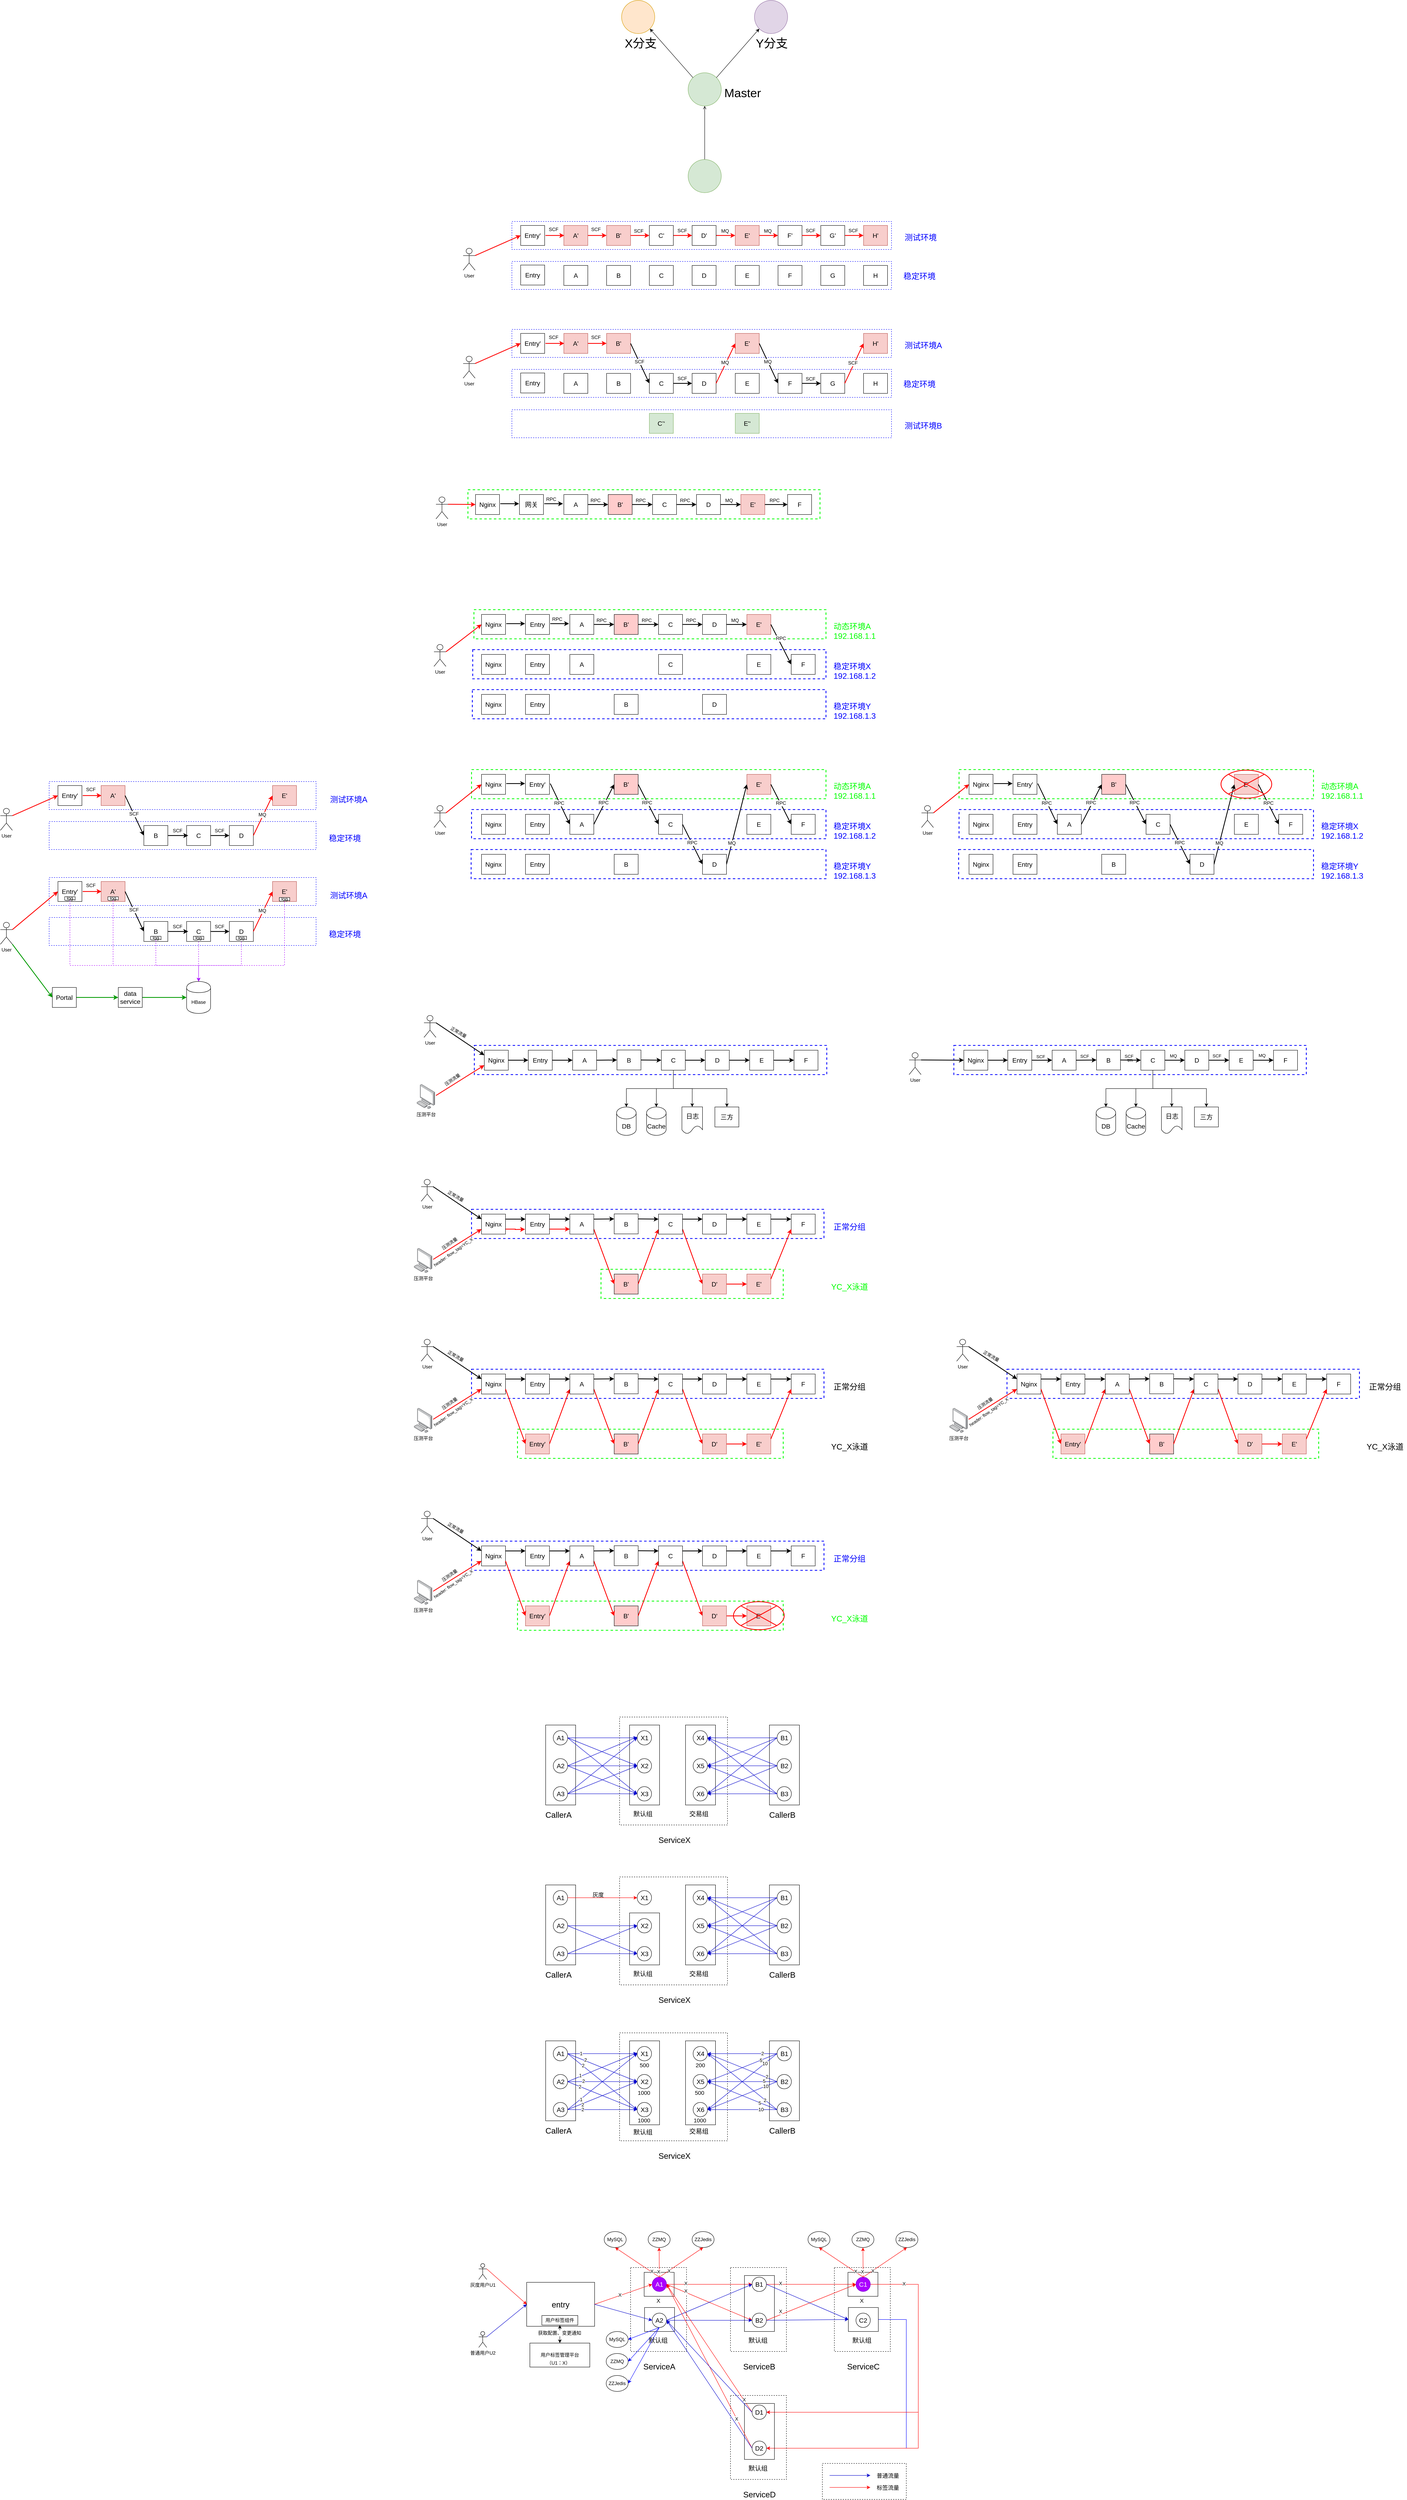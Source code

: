 <mxfile version="17.2.5" type="github">
  <diagram id="69ZBSbvt9rLcG2RWasq9" name="Page-1">
    <mxGraphModel dx="2980" dy="1969" grid="1" gridSize="10" guides="1" tooltips="1" connect="1" arrows="1" fold="1" page="0" pageScale="1" pageWidth="827" pageHeight="1169" math="0" shadow="0">
      <root>
        <mxCell id="0" />
        <mxCell id="1" parent="0" />
        <mxCell id="NZ3rb0n9lh6HmZGsMA7C-2" value="" style="rounded=0;whiteSpace=wrap;html=1;dashed=1;fillColor=none;strokeWidth=2;strokeColor=#00FF00;" parent="1" vertex="1">
          <mxGeometry x="999" y="990" width="887" height="73" as="geometry" />
        </mxCell>
        <mxCell id="BMpbifH7xYJ6WvZXKeA3-86" value="" style="rounded=0;whiteSpace=wrap;html=1;dashed=1;fillColor=none;strokeColor=#0000FF;strokeWidth=2;" parent="1" vertex="1">
          <mxGeometry x="-221" y="1090" width="887" height="73" as="geometry" />
        </mxCell>
        <mxCell id="eUdeMMIKcvTrbhibWo2s-39" value="" style="rounded=0;whiteSpace=wrap;html=1;dashed=1;fillColor=none;strokeColor=#0000FF;" parent="1" vertex="1">
          <mxGeometry x="-120" y="-11" width="950" height="70" as="geometry" />
        </mxCell>
        <mxCell id="FcNUhbHKTN_N1aKMLd48-30" value="" style="rounded=0;whiteSpace=wrap;html=1;dashed=1;fillColor=none;strokeColor=#0000FF;" parent="1" vertex="1">
          <mxGeometry x="-120" y="-281" width="950" height="70" as="geometry" />
        </mxCell>
        <mxCell id="eUdeMMIKcvTrbhibWo2s-38" value="" style="rounded=0;whiteSpace=wrap;html=1;dashed=1;fillColor=none;strokeColor=#0000FF;" parent="1" vertex="1">
          <mxGeometry x="-120" y="-111" width="950" height="70" as="geometry" />
        </mxCell>
        <mxCell id="eUdeMMIKcvTrbhibWo2s-1" value="&lt;font style=&quot;font-size: 16px&quot;&gt;A&lt;/font&gt;" style="rounded=0;whiteSpace=wrap;html=1;" parent="1" vertex="1">
          <mxGeometry x="10" y="-1" width="60" height="50" as="geometry" />
        </mxCell>
        <mxCell id="eUdeMMIKcvTrbhibWo2s-2" value="&lt;font style=&quot;font-size: 16px&quot;&gt;B&lt;/font&gt;" style="rounded=0;whiteSpace=wrap;html=1;" parent="1" vertex="1">
          <mxGeometry x="117" y="-1" width="60" height="50" as="geometry" />
        </mxCell>
        <mxCell id="eUdeMMIKcvTrbhibWo2s-22" style="edgeStyle=orthogonalEdgeStyle;rounded=0;orthogonalLoop=1;jettySize=auto;html=1;exitX=1;exitY=0.5;exitDx=0;exitDy=0;entryX=0;entryY=0.5;entryDx=0;entryDy=0;strokeWidth=2;" parent="1" source="eUdeMMIKcvTrbhibWo2s-3" target="eUdeMMIKcvTrbhibWo2s-4" edge="1">
          <mxGeometry relative="1" as="geometry" />
        </mxCell>
        <mxCell id="eUdeMMIKcvTrbhibWo2s-30" value="SCF" style="text;html=1;resizable=0;points=[];align=center;verticalAlign=middle;labelBackgroundColor=#ffffff;" parent="eUdeMMIKcvTrbhibWo2s-22" vertex="1" connectable="0">
          <mxGeometry x="-0.149" y="4" relative="1" as="geometry">
            <mxPoint x="1.5" y="-8" as="offset" />
          </mxGeometry>
        </mxCell>
        <mxCell id="eUdeMMIKcvTrbhibWo2s-3" value="&lt;span style=&quot;font-size: 16px&quot;&gt;C&lt;/span&gt;" style="rounded=0;whiteSpace=wrap;html=1;" parent="1" vertex="1">
          <mxGeometry x="224" y="-1" width="60" height="50" as="geometry" />
        </mxCell>
        <mxCell id="eUdeMMIKcvTrbhibWo2s-4" value="&lt;span style=&quot;font-size: 16px&quot;&gt;D&lt;/span&gt;" style="rounded=0;whiteSpace=wrap;html=1;" parent="1" vertex="1">
          <mxGeometry x="331" y="-1" width="60" height="50" as="geometry" />
        </mxCell>
        <mxCell id="eUdeMMIKcvTrbhibWo2s-5" value="&lt;font style=&quot;font-size: 16px&quot;&gt;E&lt;/font&gt;" style="rounded=0;whiteSpace=wrap;html=1;" parent="1" vertex="1">
          <mxGeometry x="439" y="-1" width="60" height="50" as="geometry" />
        </mxCell>
        <mxCell id="eUdeMMIKcvTrbhibWo2s-6" value="&lt;font style=&quot;font-size: 16px&quot;&gt;F&lt;/font&gt;" style="rounded=0;whiteSpace=wrap;html=1;" parent="1" vertex="1">
          <mxGeometry x="546" y="-1" width="60" height="50" as="geometry" />
        </mxCell>
        <mxCell id="eUdeMMIKcvTrbhibWo2s-7" value="&lt;font style=&quot;font-size: 16px&quot;&gt;G&lt;/font&gt;" style="rounded=0;whiteSpace=wrap;html=1;" parent="1" vertex="1">
          <mxGeometry x="653" y="-1" width="60" height="50" as="geometry" />
        </mxCell>
        <mxCell id="eUdeMMIKcvTrbhibWo2s-11" value="&lt;span style=&quot;font-size: 16px&quot;&gt;H&lt;/span&gt;" style="rounded=0;whiteSpace=wrap;html=1;" parent="1" vertex="1">
          <mxGeometry x="760" y="-1" width="60" height="50" as="geometry" />
        </mxCell>
        <mxCell id="eUdeMMIKcvTrbhibWo2s-20" style="edgeStyle=orthogonalEdgeStyle;rounded=0;orthogonalLoop=1;jettySize=auto;html=1;exitX=1;exitY=0.5;exitDx=0;exitDy=0;entryX=0;entryY=0.5;entryDx=0;entryDy=0;strokeColor=#FF0000;strokeWidth=2;" parent="1" source="eUdeMMIKcvTrbhibWo2s-12" target="eUdeMMIKcvTrbhibWo2s-13" edge="1">
          <mxGeometry relative="1" as="geometry" />
        </mxCell>
        <mxCell id="eUdeMMIKcvTrbhibWo2s-28" value="SCF" style="text;html=1;resizable=0;points=[];align=center;verticalAlign=middle;labelBackgroundColor=#ffffff;" parent="eUdeMMIKcvTrbhibWo2s-20" vertex="1" connectable="0">
          <mxGeometry x="-0.064" relative="1" as="geometry">
            <mxPoint x="-2" y="-15" as="offset" />
          </mxGeometry>
        </mxCell>
        <mxCell id="eUdeMMIKcvTrbhibWo2s-12" value="&lt;font style=&quot;font-size: 16px&quot;&gt;A&#39;&lt;/font&gt;" style="rounded=0;whiteSpace=wrap;html=1;fillColor=#f8cecc;strokeColor=#b85450;" parent="1" vertex="1">
          <mxGeometry x="10" y="-101" width="60" height="50" as="geometry" />
        </mxCell>
        <mxCell id="eUdeMMIKcvTrbhibWo2s-13" value="&lt;font style=&quot;font-size: 16px&quot;&gt;B&#39;&lt;/font&gt;" style="rounded=0;whiteSpace=wrap;html=1;fillColor=#f8cecc;strokeColor=#b85450;" parent="1" vertex="1">
          <mxGeometry x="117" y="-101" width="60" height="50" as="geometry" />
        </mxCell>
        <mxCell id="eUdeMMIKcvTrbhibWo2s-16" value="&lt;font style=&quot;font-size: 16px&quot;&gt;E&#39;&lt;/font&gt;" style="rounded=0;whiteSpace=wrap;html=1;fillColor=#f8cecc;strokeColor=#b85450;" parent="1" vertex="1">
          <mxGeometry x="439" y="-101" width="60" height="50" as="geometry" />
        </mxCell>
        <mxCell id="eUdeMMIKcvTrbhibWo2s-19" value="&lt;span style=&quot;font-size: 16px&quot;&gt;H&#39;&lt;/span&gt;" style="rounded=0;whiteSpace=wrap;html=1;fillColor=#f8cecc;strokeColor=#b85450;" parent="1" vertex="1">
          <mxGeometry x="760" y="-101" width="60" height="50" as="geometry" />
        </mxCell>
        <mxCell id="eUdeMMIKcvTrbhibWo2s-21" value="" style="endArrow=classic;html=1;exitX=1;exitY=0.5;exitDx=0;exitDy=0;entryX=0;entryY=0.5;entryDx=0;entryDy=0;strokeWidth=2;" parent="1" source="eUdeMMIKcvTrbhibWo2s-13" target="eUdeMMIKcvTrbhibWo2s-3" edge="1">
          <mxGeometry width="50" height="50" relative="1" as="geometry">
            <mxPoint x="240" y="209" as="sourcePoint" />
            <mxPoint x="220" y="19" as="targetPoint" />
          </mxGeometry>
        </mxCell>
        <mxCell id="eUdeMMIKcvTrbhibWo2s-29" value="SCF" style="text;html=1;resizable=0;points=[];align=center;verticalAlign=middle;labelBackgroundColor=#ffffff;" parent="eUdeMMIKcvTrbhibWo2s-21" vertex="1" connectable="0">
          <mxGeometry x="-0.077" relative="1" as="geometry">
            <mxPoint as="offset" />
          </mxGeometry>
        </mxCell>
        <mxCell id="eUdeMMIKcvTrbhibWo2s-24" value="" style="endArrow=classic;html=1;strokeColor=#FF0000;strokeWidth=2;exitX=1;exitY=0.5;exitDx=0;exitDy=0;entryX=0;entryY=0.5;entryDx=0;entryDy=0;" parent="1" source="eUdeMMIKcvTrbhibWo2s-4" target="eUdeMMIKcvTrbhibWo2s-16" edge="1">
          <mxGeometry width="50" height="50" relative="1" as="geometry">
            <mxPoint x="340" y="159" as="sourcePoint" />
            <mxPoint x="390" y="109" as="targetPoint" />
          </mxGeometry>
        </mxCell>
        <mxCell id="eUdeMMIKcvTrbhibWo2s-31" value="MQ" style="text;html=1;resizable=0;points=[];align=center;verticalAlign=middle;labelBackgroundColor=#ffffff;" parent="eUdeMMIKcvTrbhibWo2s-24" vertex="1" connectable="0">
          <mxGeometry x="0.017" y="3" relative="1" as="geometry">
            <mxPoint as="offset" />
          </mxGeometry>
        </mxCell>
        <mxCell id="eUdeMMIKcvTrbhibWo2s-25" value="" style="endArrow=classic;html=1;exitX=1;exitY=0.5;exitDx=0;exitDy=0;entryX=0;entryY=0.5;entryDx=0;entryDy=0;strokeWidth=2;" parent="1" source="eUdeMMIKcvTrbhibWo2s-16" target="eUdeMMIKcvTrbhibWo2s-6" edge="1">
          <mxGeometry width="50" height="50" relative="1" as="geometry">
            <mxPoint x="187" y="-66" as="sourcePoint" />
            <mxPoint x="234" y="34" as="targetPoint" />
          </mxGeometry>
        </mxCell>
        <mxCell id="eUdeMMIKcvTrbhibWo2s-32" value="MQ" style="text;html=1;resizable=0;points=[];align=center;verticalAlign=middle;labelBackgroundColor=#ffffff;" parent="eUdeMMIKcvTrbhibWo2s-25" vertex="1" connectable="0">
          <mxGeometry x="-0.092" y="-1" relative="1" as="geometry">
            <mxPoint as="offset" />
          </mxGeometry>
        </mxCell>
        <mxCell id="eUdeMMIKcvTrbhibWo2s-26" style="edgeStyle=orthogonalEdgeStyle;rounded=0;orthogonalLoop=1;jettySize=auto;html=1;exitX=1;exitY=0.5;exitDx=0;exitDy=0;entryX=0;entryY=0.5;entryDx=0;entryDy=0;strokeWidth=2;" parent="1" source="eUdeMMIKcvTrbhibWo2s-6" target="eUdeMMIKcvTrbhibWo2s-7" edge="1">
          <mxGeometry relative="1" as="geometry">
            <mxPoint x="294" y="34" as="sourcePoint" />
            <mxPoint x="341" y="34" as="targetPoint" />
          </mxGeometry>
        </mxCell>
        <mxCell id="eUdeMMIKcvTrbhibWo2s-27" value="" style="endArrow=classic;html=1;strokeColor=#FF0000;strokeWidth=2;exitX=1;exitY=0.5;exitDx=0;exitDy=0;entryX=0;entryY=0.5;entryDx=0;entryDy=0;" parent="1" source="eUdeMMIKcvTrbhibWo2s-7" target="eUdeMMIKcvTrbhibWo2s-19" edge="1">
          <mxGeometry width="50" height="50" relative="1" as="geometry">
            <mxPoint x="401" y="34" as="sourcePoint" />
            <mxPoint x="449" y="-66" as="targetPoint" />
          </mxGeometry>
        </mxCell>
        <mxCell id="eUdeMMIKcvTrbhibWo2s-35" value="SCF" style="text;html=1;resizable=0;points=[];align=center;verticalAlign=middle;labelBackgroundColor=#ffffff;" parent="eUdeMMIKcvTrbhibWo2s-27" vertex="1" connectable="0">
          <mxGeometry x="-0.011" y="4" relative="1" as="geometry">
            <mxPoint as="offset" />
          </mxGeometry>
        </mxCell>
        <mxCell id="eUdeMMIKcvTrbhibWo2s-34" value="SCF" style="text;html=1;resizable=0;points=[];align=center;verticalAlign=middle;labelBackgroundColor=#ffffff;" parent="1" vertex="1" connectable="0">
          <mxGeometry x="625" y="21" as="geometry">
            <mxPoint x="1.5" y="-8" as="offset" />
          </mxGeometry>
        </mxCell>
        <mxCell id="eUdeMMIKcvTrbhibWo2s-36" value="&lt;font style=&quot;font-size: 20px&quot; color=&quot;#0000ff&quot;&gt;测试环境A&lt;/font&gt;" style="text;html=1;resizable=0;points=[];autosize=1;align=left;verticalAlign=top;spacingTop=-4;" parent="1" vertex="1">
          <mxGeometry x="861" y="-86" width="110" height="20" as="geometry" />
        </mxCell>
        <mxCell id="eUdeMMIKcvTrbhibWo2s-37" value="&lt;font style=&quot;font-size: 20px&quot; color=&quot;#0000ff&quot;&gt;稳定环境&lt;/font&gt;" style="text;html=1;resizable=0;points=[];autosize=1;align=left;verticalAlign=top;spacingTop=-4;" parent="1" vertex="1">
          <mxGeometry x="858" y="11" width="100" height="20" as="geometry" />
        </mxCell>
        <mxCell id="eUdeMMIKcvTrbhibWo2s-43" value="User" style="shape=umlActor;verticalLabelPosition=bottom;labelBackgroundColor=#ffffff;verticalAlign=top;html=1;outlineConnect=0;fillColor=none;" parent="1" vertex="1">
          <mxGeometry x="-242" y="-44" width="30" height="55" as="geometry" />
        </mxCell>
        <mxCell id="eUdeMMIKcvTrbhibWo2s-47" style="edgeStyle=orthogonalEdgeStyle;rounded=0;orthogonalLoop=1;jettySize=auto;html=1;exitX=1;exitY=0.5;exitDx=0;exitDy=0;entryX=0;entryY=0.5;entryDx=0;entryDy=0;strokeColor=#FF0000;strokeWidth=2;" parent="1" edge="1">
          <mxGeometry relative="1" as="geometry">
            <mxPoint x="-36" y="-76" as="sourcePoint" />
            <mxPoint x="11" y="-76" as="targetPoint" />
          </mxGeometry>
        </mxCell>
        <mxCell id="eUdeMMIKcvTrbhibWo2s-48" value="SCF" style="text;html=1;resizable=0;points=[];align=center;verticalAlign=middle;labelBackgroundColor=#ffffff;" parent="eUdeMMIKcvTrbhibWo2s-47" vertex="1" connectable="0">
          <mxGeometry x="-0.064" relative="1" as="geometry">
            <mxPoint x="-2" y="-15" as="offset" />
          </mxGeometry>
        </mxCell>
        <mxCell id="eUdeMMIKcvTrbhibWo2s-49" value="&lt;font style=&quot;font-size: 16px&quot;&gt;Entry&#39;&lt;/font&gt;" style="rounded=0;whiteSpace=wrap;html=1;" parent="1" vertex="1">
          <mxGeometry x="-98" y="-101" width="60" height="50" as="geometry" />
        </mxCell>
        <mxCell id="eUdeMMIKcvTrbhibWo2s-52" value="&lt;font style=&quot;font-size: 16px&quot;&gt;Entry&lt;/font&gt;" style="rounded=0;whiteSpace=wrap;html=1;" parent="1" vertex="1">
          <mxGeometry x="-98" y="-2" width="60" height="50" as="geometry" />
        </mxCell>
        <mxCell id="eUdeMMIKcvTrbhibWo2s-53" value="" style="endArrow=classic;html=1;strokeColor=#FF0000;strokeWidth=2;entryX=0;entryY=0.5;entryDx=0;entryDy=0;exitX=1;exitY=0.333;exitDx=0;exitDy=0;exitPerimeter=0;" parent="1" source="eUdeMMIKcvTrbhibWo2s-43" target="eUdeMMIKcvTrbhibWo2s-49" edge="1">
          <mxGeometry width="50" height="50" relative="1" as="geometry">
            <mxPoint x="-170" y="-71" as="sourcePoint" />
            <mxPoint x="-250" y="149" as="targetPoint" />
          </mxGeometry>
        </mxCell>
        <mxCell id="FcNUhbHKTN_N1aKMLd48-1" value="" style="rounded=0;whiteSpace=wrap;html=1;dashed=1;fillColor=none;strokeColor=#0000FF;" parent="1" vertex="1">
          <mxGeometry x="-120" y="-381" width="950" height="70" as="geometry" />
        </mxCell>
        <mxCell id="FcNUhbHKTN_N1aKMLd48-2" value="&lt;font style=&quot;font-size: 16px&quot;&gt;A&lt;/font&gt;" style="rounded=0;whiteSpace=wrap;html=1;" parent="1" vertex="1">
          <mxGeometry x="10" y="-271" width="60" height="50" as="geometry" />
        </mxCell>
        <mxCell id="FcNUhbHKTN_N1aKMLd48-3" value="&lt;font style=&quot;font-size: 16px&quot;&gt;B&lt;/font&gt;" style="rounded=0;whiteSpace=wrap;html=1;" parent="1" vertex="1">
          <mxGeometry x="117" y="-271" width="60" height="50" as="geometry" />
        </mxCell>
        <mxCell id="FcNUhbHKTN_N1aKMLd48-6" value="&lt;span style=&quot;font-size: 16px&quot;&gt;C&lt;/span&gt;" style="rounded=0;whiteSpace=wrap;html=1;" parent="1" vertex="1">
          <mxGeometry x="224" y="-271" width="60" height="50" as="geometry" />
        </mxCell>
        <mxCell id="FcNUhbHKTN_N1aKMLd48-7" value="&lt;span style=&quot;font-size: 16px&quot;&gt;D&lt;/span&gt;" style="rounded=0;whiteSpace=wrap;html=1;" parent="1" vertex="1">
          <mxGeometry x="331" y="-271" width="60" height="50" as="geometry" />
        </mxCell>
        <mxCell id="FcNUhbHKTN_N1aKMLd48-8" value="&lt;font style=&quot;font-size: 16px&quot;&gt;E&lt;/font&gt;" style="rounded=0;whiteSpace=wrap;html=1;" parent="1" vertex="1">
          <mxGeometry x="439" y="-271" width="60" height="50" as="geometry" />
        </mxCell>
        <mxCell id="FcNUhbHKTN_N1aKMLd48-9" value="&lt;font style=&quot;font-size: 16px&quot;&gt;F&lt;/font&gt;" style="rounded=0;whiteSpace=wrap;html=1;" parent="1" vertex="1">
          <mxGeometry x="546" y="-271" width="60" height="50" as="geometry" />
        </mxCell>
        <mxCell id="FcNUhbHKTN_N1aKMLd48-10" value="&lt;font style=&quot;font-size: 16px&quot;&gt;G&lt;/font&gt;" style="rounded=0;whiteSpace=wrap;html=1;" parent="1" vertex="1">
          <mxGeometry x="653" y="-271" width="60" height="50" as="geometry" />
        </mxCell>
        <mxCell id="FcNUhbHKTN_N1aKMLd48-11" value="&lt;span style=&quot;font-size: 16px&quot;&gt;H&lt;/span&gt;" style="rounded=0;whiteSpace=wrap;html=1;" parent="1" vertex="1">
          <mxGeometry x="760" y="-271" width="60" height="50" as="geometry" />
        </mxCell>
        <mxCell id="FcNUhbHKTN_N1aKMLd48-12" style="edgeStyle=orthogonalEdgeStyle;rounded=0;orthogonalLoop=1;jettySize=auto;html=1;exitX=1;exitY=0.5;exitDx=0;exitDy=0;entryX=0;entryY=0.5;entryDx=0;entryDy=0;strokeColor=#FF0000;strokeWidth=2;" parent="1" source="FcNUhbHKTN_N1aKMLd48-14" target="FcNUhbHKTN_N1aKMLd48-15" edge="1">
          <mxGeometry relative="1" as="geometry" />
        </mxCell>
        <mxCell id="FcNUhbHKTN_N1aKMLd48-13" value="SCF" style="text;html=1;resizable=0;points=[];align=center;verticalAlign=middle;labelBackgroundColor=#ffffff;" parent="FcNUhbHKTN_N1aKMLd48-12" vertex="1" connectable="0">
          <mxGeometry x="-0.064" relative="1" as="geometry">
            <mxPoint x="-2" y="-15" as="offset" />
          </mxGeometry>
        </mxCell>
        <mxCell id="FcNUhbHKTN_N1aKMLd48-14" value="&lt;font style=&quot;font-size: 16px&quot;&gt;A&#39;&lt;/font&gt;" style="rounded=0;whiteSpace=wrap;html=1;fillColor=#f8cecc;strokeColor=#b85450;" parent="1" vertex="1">
          <mxGeometry x="10" y="-371" width="60" height="50" as="geometry" />
        </mxCell>
        <mxCell id="FcNUhbHKTN_N1aKMLd48-15" value="&lt;font style=&quot;font-size: 16px&quot;&gt;B&#39;&lt;/font&gt;" style="rounded=0;whiteSpace=wrap;html=1;fillColor=#f8cecc;strokeColor=#b85450;" parent="1" vertex="1">
          <mxGeometry x="117" y="-371" width="60" height="50" as="geometry" />
        </mxCell>
        <mxCell id="FcNUhbHKTN_N1aKMLd48-16" value="&lt;font style=&quot;font-size: 16px&quot;&gt;E&#39;&lt;/font&gt;" style="rounded=0;whiteSpace=wrap;html=1;fillColor=#f8cecc;strokeColor=#b85450;" parent="1" vertex="1">
          <mxGeometry x="439" y="-371" width="60" height="50" as="geometry" />
        </mxCell>
        <mxCell id="FcNUhbHKTN_N1aKMLd48-17" value="&lt;span style=&quot;font-size: 16px&quot;&gt;H&#39;&lt;/span&gt;" style="rounded=0;whiteSpace=wrap;html=1;fillColor=#f8cecc;strokeColor=#b85450;" parent="1" vertex="1">
          <mxGeometry x="760" y="-371" width="60" height="50" as="geometry" />
        </mxCell>
        <mxCell id="FcNUhbHKTN_N1aKMLd48-18" value="" style="endArrow=classic;html=1;exitX=1;exitY=0.5;exitDx=0;exitDy=0;entryX=0;entryY=0.5;entryDx=0;entryDy=0;strokeWidth=2;strokeColor=#FF0000;" parent="1" source="FcNUhbHKTN_N1aKMLd48-15" target="FcNUhbHKTN_N1aKMLd48-39" edge="1">
          <mxGeometry width="50" height="50" relative="1" as="geometry">
            <mxPoint x="240" y="-61" as="sourcePoint" />
            <mxPoint x="220" y="-251" as="targetPoint" />
          </mxGeometry>
        </mxCell>
        <mxCell id="FcNUhbHKTN_N1aKMLd48-19" value="SCF" style="text;html=1;resizable=0;points=[];align=center;verticalAlign=middle;labelBackgroundColor=#ffffff;" parent="FcNUhbHKTN_N1aKMLd48-18" vertex="1" connectable="0">
          <mxGeometry x="-0.077" relative="1" as="geometry">
            <mxPoint x="-2" y="-11" as="offset" />
          </mxGeometry>
        </mxCell>
        <mxCell id="FcNUhbHKTN_N1aKMLd48-20" value="" style="endArrow=classic;html=1;strokeColor=#FF0000;strokeWidth=2;exitX=1;exitY=0.5;exitDx=0;exitDy=0;entryX=0;entryY=0.5;entryDx=0;entryDy=0;" parent="1" source="FcNUhbHKTN_N1aKMLd48-40" target="FcNUhbHKTN_N1aKMLd48-16" edge="1">
          <mxGeometry width="50" height="50" relative="1" as="geometry">
            <mxPoint x="340" y="-111" as="sourcePoint" />
            <mxPoint x="390" y="-161" as="targetPoint" />
          </mxGeometry>
        </mxCell>
        <mxCell id="FcNUhbHKTN_N1aKMLd48-21" value="MQ" style="text;html=1;resizable=0;points=[];align=center;verticalAlign=middle;labelBackgroundColor=#ffffff;" parent="FcNUhbHKTN_N1aKMLd48-20" vertex="1" connectable="0">
          <mxGeometry x="0.017" y="3" relative="1" as="geometry">
            <mxPoint x="-3" y="-8" as="offset" />
          </mxGeometry>
        </mxCell>
        <mxCell id="FcNUhbHKTN_N1aKMLd48-22" value="" style="endArrow=classic;html=1;exitX=1;exitY=0.5;exitDx=0;exitDy=0;entryX=0;entryY=0.5;entryDx=0;entryDy=0;strokeWidth=2;strokeColor=#FF0000;" parent="1" source="FcNUhbHKTN_N1aKMLd48-16" target="FcNUhbHKTN_N1aKMLd48-41" edge="1">
          <mxGeometry width="50" height="50" relative="1" as="geometry">
            <mxPoint x="187" y="-336" as="sourcePoint" />
            <mxPoint x="234" y="-236" as="targetPoint" />
          </mxGeometry>
        </mxCell>
        <mxCell id="FcNUhbHKTN_N1aKMLd48-23" value="MQ" style="text;html=1;resizable=0;points=[];align=center;verticalAlign=middle;labelBackgroundColor=#ffffff;" parent="FcNUhbHKTN_N1aKMLd48-22" vertex="1" connectable="0">
          <mxGeometry x="-0.092" y="-1" relative="1" as="geometry">
            <mxPoint x="-1" y="-12" as="offset" />
          </mxGeometry>
        </mxCell>
        <mxCell id="FcNUhbHKTN_N1aKMLd48-25" value="" style="endArrow=classic;html=1;strokeColor=#FF0000;strokeWidth=2;exitX=1;exitY=0.5;exitDx=0;exitDy=0;entryX=0;entryY=0.5;entryDx=0;entryDy=0;" parent="1" source="FcNUhbHKTN_N1aKMLd48-42" target="FcNUhbHKTN_N1aKMLd48-17" edge="1">
          <mxGeometry width="50" height="50" relative="1" as="geometry">
            <mxPoint x="401" y="-236" as="sourcePoint" />
            <mxPoint x="449" y="-336" as="targetPoint" />
          </mxGeometry>
        </mxCell>
        <mxCell id="FcNUhbHKTN_N1aKMLd48-26" value="SCF" style="text;html=1;resizable=0;points=[];align=center;verticalAlign=middle;labelBackgroundColor=#ffffff;" parent="FcNUhbHKTN_N1aKMLd48-25" vertex="1" connectable="0">
          <mxGeometry x="-0.011" y="4" relative="1" as="geometry">
            <mxPoint x="-2" y="-8" as="offset" />
          </mxGeometry>
        </mxCell>
        <mxCell id="FcNUhbHKTN_N1aKMLd48-28" value="&lt;font style=&quot;font-size: 20px&quot; color=&quot;#0000ff&quot;&gt;测试环境&lt;/font&gt;" style="text;html=1;resizable=0;points=[];autosize=1;align=left;verticalAlign=top;spacingTop=-4;" parent="1" vertex="1">
          <mxGeometry x="861" y="-356" width="100" height="20" as="geometry" />
        </mxCell>
        <mxCell id="FcNUhbHKTN_N1aKMLd48-29" value="&lt;font style=&quot;font-size: 20px&quot; color=&quot;#0000ff&quot;&gt;稳定环境&lt;/font&gt;" style="text;html=1;resizable=0;points=[];autosize=1;align=left;verticalAlign=top;spacingTop=-4;" parent="1" vertex="1">
          <mxGeometry x="858" y="-259" width="100" height="20" as="geometry" />
        </mxCell>
        <mxCell id="FcNUhbHKTN_N1aKMLd48-31" value="User" style="shape=umlActor;verticalLabelPosition=bottom;labelBackgroundColor=#ffffff;verticalAlign=top;html=1;outlineConnect=0;fillColor=none;" parent="1" vertex="1">
          <mxGeometry x="-242" y="-314" width="30" height="55" as="geometry" />
        </mxCell>
        <mxCell id="FcNUhbHKTN_N1aKMLd48-32" style="edgeStyle=orthogonalEdgeStyle;rounded=0;orthogonalLoop=1;jettySize=auto;html=1;exitX=1;exitY=0.5;exitDx=0;exitDy=0;entryX=0;entryY=0.5;entryDx=0;entryDy=0;strokeColor=#FF0000;strokeWidth=2;" parent="1" edge="1">
          <mxGeometry relative="1" as="geometry">
            <mxPoint x="-36" y="-346" as="sourcePoint" />
            <mxPoint x="11" y="-346" as="targetPoint" />
          </mxGeometry>
        </mxCell>
        <mxCell id="FcNUhbHKTN_N1aKMLd48-33" value="SCF" style="text;html=1;resizable=0;points=[];align=center;verticalAlign=middle;labelBackgroundColor=#ffffff;" parent="FcNUhbHKTN_N1aKMLd48-32" vertex="1" connectable="0">
          <mxGeometry x="-0.064" relative="1" as="geometry">
            <mxPoint x="-2" y="-15" as="offset" />
          </mxGeometry>
        </mxCell>
        <mxCell id="FcNUhbHKTN_N1aKMLd48-34" value="&lt;font style=&quot;font-size: 16px&quot;&gt;Entry&#39;&lt;/font&gt;" style="rounded=0;whiteSpace=wrap;html=1;" parent="1" vertex="1">
          <mxGeometry x="-98" y="-371" width="60" height="50" as="geometry" />
        </mxCell>
        <mxCell id="FcNUhbHKTN_N1aKMLd48-35" value="&lt;font style=&quot;font-size: 16px&quot;&gt;Entry&lt;/font&gt;" style="rounded=0;whiteSpace=wrap;html=1;" parent="1" vertex="1">
          <mxGeometry x="-98" y="-272" width="60" height="50" as="geometry" />
        </mxCell>
        <mxCell id="FcNUhbHKTN_N1aKMLd48-36" value="" style="endArrow=classic;html=1;strokeColor=#FF0000;strokeWidth=2;entryX=0;entryY=0.5;entryDx=0;entryDy=0;exitX=1;exitY=0.333;exitDx=0;exitDy=0;exitPerimeter=0;" parent="1" source="FcNUhbHKTN_N1aKMLd48-31" target="FcNUhbHKTN_N1aKMLd48-34" edge="1">
          <mxGeometry width="50" height="50" relative="1" as="geometry">
            <mxPoint x="-170" y="-341" as="sourcePoint" />
            <mxPoint x="-250" y="-121" as="targetPoint" />
          </mxGeometry>
        </mxCell>
        <mxCell id="FcNUhbHKTN_N1aKMLd48-37" style="edgeStyle=orthogonalEdgeStyle;rounded=0;orthogonalLoop=1;jettySize=auto;html=1;exitX=1;exitY=0.5;exitDx=0;exitDy=0;entryX=0;entryY=0.5;entryDx=0;entryDy=0;strokeWidth=2;strokeColor=#FF0000;" parent="1" source="FcNUhbHKTN_N1aKMLd48-39" target="FcNUhbHKTN_N1aKMLd48-40" edge="1">
          <mxGeometry relative="1" as="geometry" />
        </mxCell>
        <mxCell id="FcNUhbHKTN_N1aKMLd48-38" value="SCF" style="text;html=1;resizable=0;points=[];align=center;verticalAlign=middle;labelBackgroundColor=#ffffff;" parent="FcNUhbHKTN_N1aKMLd48-37" vertex="1" connectable="0">
          <mxGeometry x="-0.149" y="4" relative="1" as="geometry">
            <mxPoint x="1.5" y="-8" as="offset" />
          </mxGeometry>
        </mxCell>
        <mxCell id="FcNUhbHKTN_N1aKMLd48-39" value="&lt;span style=&quot;font-size: 16px&quot;&gt;C&#39;&lt;/span&gt;" style="rounded=0;whiteSpace=wrap;html=1;" parent="1" vertex="1">
          <mxGeometry x="224" y="-371" width="60" height="50" as="geometry" />
        </mxCell>
        <mxCell id="FcNUhbHKTN_N1aKMLd48-40" value="&lt;span style=&quot;font-size: 16px&quot;&gt;D&#39;&lt;/span&gt;" style="rounded=0;whiteSpace=wrap;html=1;" parent="1" vertex="1">
          <mxGeometry x="331" y="-371" width="60" height="50" as="geometry" />
        </mxCell>
        <mxCell id="FcNUhbHKTN_N1aKMLd48-41" value="&lt;font style=&quot;font-size: 16px&quot;&gt;F&#39;&lt;/font&gt;" style="rounded=0;whiteSpace=wrap;html=1;" parent="1" vertex="1">
          <mxGeometry x="546" y="-371" width="60" height="50" as="geometry" />
        </mxCell>
        <mxCell id="FcNUhbHKTN_N1aKMLd48-42" value="&lt;font style=&quot;font-size: 16px&quot;&gt;G&#39;&lt;/font&gt;" style="rounded=0;whiteSpace=wrap;html=1;" parent="1" vertex="1">
          <mxGeometry x="653" y="-371" width="60" height="50" as="geometry" />
        </mxCell>
        <mxCell id="FcNUhbHKTN_N1aKMLd48-43" style="edgeStyle=orthogonalEdgeStyle;rounded=0;orthogonalLoop=1;jettySize=auto;html=1;exitX=1;exitY=0.5;exitDx=0;exitDy=0;entryX=0;entryY=0.5;entryDx=0;entryDy=0;strokeWidth=2;strokeColor=#FF0000;" parent="1" source="FcNUhbHKTN_N1aKMLd48-41" target="FcNUhbHKTN_N1aKMLd48-42" edge="1">
          <mxGeometry relative="1" as="geometry">
            <mxPoint x="294" y="-336" as="sourcePoint" />
            <mxPoint x="341" y="-336" as="targetPoint" />
          </mxGeometry>
        </mxCell>
        <mxCell id="FcNUhbHKTN_N1aKMLd48-44" value="SCF" style="text;html=1;resizable=0;points=[];align=center;verticalAlign=middle;labelBackgroundColor=#ffffff;direction=south;" parent="1" vertex="1" connectable="0">
          <mxGeometry x="625" y="-350" as="geometry">
            <mxPoint x="1.5" y="-8" as="offset" />
          </mxGeometry>
        </mxCell>
        <mxCell id="qF5JLNCXISUexSi5jr3T-1" value="" style="rounded=0;whiteSpace=wrap;html=1;dashed=1;fillColor=none;strokeColor=#0000FF;" parent="1" vertex="1">
          <mxGeometry x="-120" y="90" width="950" height="70" as="geometry" />
        </mxCell>
        <mxCell id="qF5JLNCXISUexSi5jr3T-12" value="&lt;font style=&quot;font-size: 20px&quot; color=&quot;#0000ff&quot;&gt;测试环境B&lt;/font&gt;" style="text;html=1;resizable=0;points=[];autosize=1;align=left;verticalAlign=top;spacingTop=-4;" parent="1" vertex="1">
          <mxGeometry x="861" y="115" width="110" height="20" as="geometry" />
        </mxCell>
        <mxCell id="qF5JLNCXISUexSi5jr3T-16" value="&lt;span style=&quot;font-size: 16px&quot;&gt;C’‘&lt;/span&gt;" style="rounded=0;whiteSpace=wrap;html=1;fillColor=#d5e8d4;strokeColor=#82b366;" parent="1" vertex="1">
          <mxGeometry x="224" y="99" width="60" height="50" as="geometry" />
        </mxCell>
        <mxCell id="qF5JLNCXISUexSi5jr3T-17" value="&lt;font style=&quot;font-size: 16px&quot;&gt;E&#39;‘&lt;/font&gt;" style="rounded=0;whiteSpace=wrap;html=1;fillColor=#d5e8d4;strokeColor=#82b366;" parent="1" vertex="1">
          <mxGeometry x="439" y="99" width="60" height="50" as="geometry" />
        </mxCell>
        <mxCell id="vhlOqCmI8paEedQ4tr9N-1" value="" style="rounded=0;whiteSpace=wrap;html=1;dashed=1;fillColor=none;strokeColor=#0000FF;" parent="1" vertex="1">
          <mxGeometry x="-1278" y="1120" width="668" height="70" as="geometry" />
        </mxCell>
        <mxCell id="vhlOqCmI8paEedQ4tr9N-2" value="" style="rounded=0;whiteSpace=wrap;html=1;dashed=1;fillColor=none;strokeColor=#0000FF;" parent="1" vertex="1">
          <mxGeometry x="-1278" y="1020" width="668" height="70" as="geometry" />
        </mxCell>
        <mxCell id="vhlOqCmI8paEedQ4tr9N-4" value="&lt;font style=&quot;font-size: 16px&quot;&gt;B&lt;/font&gt;" style="rounded=0;whiteSpace=wrap;html=1;" parent="1" vertex="1">
          <mxGeometry x="-1041" y="1130" width="60" height="50" as="geometry" />
        </mxCell>
        <mxCell id="vhlOqCmI8paEedQ4tr9N-5" style="edgeStyle=orthogonalEdgeStyle;rounded=0;orthogonalLoop=1;jettySize=auto;html=1;exitX=1;exitY=0.5;exitDx=0;exitDy=0;entryX=0;entryY=0.5;entryDx=0;entryDy=0;strokeWidth=2;" parent="1" source="vhlOqCmI8paEedQ4tr9N-7" target="vhlOqCmI8paEedQ4tr9N-8" edge="1">
          <mxGeometry relative="1" as="geometry" />
        </mxCell>
        <mxCell id="vhlOqCmI8paEedQ4tr9N-6" value="SCF" style="text;html=1;resizable=0;points=[];align=center;verticalAlign=middle;labelBackgroundColor=#ffffff;" parent="vhlOqCmI8paEedQ4tr9N-5" vertex="1" connectable="0">
          <mxGeometry x="-0.149" y="4" relative="1" as="geometry">
            <mxPoint x="1.5" y="-8" as="offset" />
          </mxGeometry>
        </mxCell>
        <mxCell id="vhlOqCmI8paEedQ4tr9N-7" value="&lt;span style=&quot;font-size: 16px&quot;&gt;C&lt;/span&gt;" style="rounded=0;whiteSpace=wrap;html=1;" parent="1" vertex="1">
          <mxGeometry x="-934" y="1130" width="60" height="50" as="geometry" />
        </mxCell>
        <mxCell id="vhlOqCmI8paEedQ4tr9N-8" value="&lt;span style=&quot;font-size: 16px&quot;&gt;D&lt;/span&gt;" style="rounded=0;whiteSpace=wrap;html=1;" parent="1" vertex="1">
          <mxGeometry x="-827" y="1130" width="60" height="50" as="geometry" />
        </mxCell>
        <mxCell id="vhlOqCmI8paEedQ4tr9N-15" value="&lt;font style=&quot;font-size: 16px&quot;&gt;A&#39;&lt;/font&gt;" style="rounded=0;whiteSpace=wrap;html=1;fillColor=#f8cecc;strokeColor=#b85450;" parent="1" vertex="1">
          <mxGeometry x="-1148" y="1030" width="60" height="50" as="geometry" />
        </mxCell>
        <mxCell id="vhlOqCmI8paEedQ4tr9N-17" value="&lt;font style=&quot;font-size: 16px&quot;&gt;E&#39;&lt;/font&gt;" style="rounded=0;whiteSpace=wrap;html=1;fillColor=#f8cecc;strokeColor=#b85450;" parent="1" vertex="1">
          <mxGeometry x="-719" y="1030" width="60" height="50" as="geometry" />
        </mxCell>
        <mxCell id="vhlOqCmI8paEedQ4tr9N-19" value="" style="endArrow=classic;html=1;exitX=1;exitY=0.5;exitDx=0;exitDy=0;entryX=0;entryY=0.5;entryDx=0;entryDy=0;strokeWidth=2;" parent="1" source="vhlOqCmI8paEedQ4tr9N-15" target="vhlOqCmI8paEedQ4tr9N-4" edge="1">
          <mxGeometry width="50" height="50" relative="1" as="geometry">
            <mxPoint x="-981" y="1055" as="sourcePoint" />
            <mxPoint x="-938" y="1150" as="targetPoint" />
          </mxGeometry>
        </mxCell>
        <mxCell id="vhlOqCmI8paEedQ4tr9N-20" value="SCF" style="text;html=1;resizable=0;points=[];align=center;verticalAlign=middle;labelBackgroundColor=#ffffff;" parent="vhlOqCmI8paEedQ4tr9N-19" vertex="1" connectable="0">
          <mxGeometry x="-0.077" relative="1" as="geometry">
            <mxPoint as="offset" />
          </mxGeometry>
        </mxCell>
        <mxCell id="vhlOqCmI8paEedQ4tr9N-21" value="" style="endArrow=classic;html=1;strokeColor=#FF0000;strokeWidth=2;exitX=1;exitY=0.5;exitDx=0;exitDy=0;entryX=0;entryY=0.5;entryDx=0;entryDy=0;" parent="1" source="vhlOqCmI8paEedQ4tr9N-8" target="vhlOqCmI8paEedQ4tr9N-17" edge="1">
          <mxGeometry width="50" height="50" relative="1" as="geometry">
            <mxPoint x="-818" y="1290" as="sourcePoint" />
            <mxPoint x="-768" y="1240" as="targetPoint" />
          </mxGeometry>
        </mxCell>
        <mxCell id="vhlOqCmI8paEedQ4tr9N-22" value="MQ" style="text;html=1;resizable=0;points=[];align=center;verticalAlign=middle;labelBackgroundColor=#ffffff;" parent="vhlOqCmI8paEedQ4tr9N-21" vertex="1" connectable="0">
          <mxGeometry x="0.017" y="3" relative="1" as="geometry">
            <mxPoint as="offset" />
          </mxGeometry>
        </mxCell>
        <mxCell id="vhlOqCmI8paEedQ4tr9N-29" value="&lt;font style=&quot;font-size: 20px&quot; color=&quot;#0000ff&quot;&gt;测试环境A&lt;/font&gt;" style="text;html=1;resizable=0;points=[];autosize=1;align=left;verticalAlign=top;spacingTop=-4;" parent="1" vertex="1">
          <mxGeometry x="-577" y="1050" width="110" height="20" as="geometry" />
        </mxCell>
        <mxCell id="vhlOqCmI8paEedQ4tr9N-30" value="&lt;font style=&quot;font-size: 20px&quot; color=&quot;#0000ff&quot;&gt;稳定环境&lt;/font&gt;" style="text;html=1;resizable=0;points=[];autosize=1;align=left;verticalAlign=top;spacingTop=-4;" parent="1" vertex="1">
          <mxGeometry x="-580" y="1147" width="100" height="20" as="geometry" />
        </mxCell>
        <mxCell id="vhlOqCmI8paEedQ4tr9N-31" value="User" style="shape=umlActor;verticalLabelPosition=bottom;labelBackgroundColor=#ffffff;verticalAlign=top;html=1;outlineConnect=0;fillColor=none;" parent="1" vertex="1">
          <mxGeometry x="-1400" y="1087" width="30" height="55" as="geometry" />
        </mxCell>
        <mxCell id="vhlOqCmI8paEedQ4tr9N-32" style="edgeStyle=orthogonalEdgeStyle;rounded=0;orthogonalLoop=1;jettySize=auto;html=1;exitX=1;exitY=0.5;exitDx=0;exitDy=0;entryX=0;entryY=0.5;entryDx=0;entryDy=0;strokeColor=#FF0000;strokeWidth=2;" parent="1" edge="1">
          <mxGeometry relative="1" as="geometry">
            <mxPoint x="-1194" y="1055" as="sourcePoint" />
            <mxPoint x="-1147" y="1055" as="targetPoint" />
          </mxGeometry>
        </mxCell>
        <mxCell id="vhlOqCmI8paEedQ4tr9N-33" value="SCF" style="text;html=1;resizable=0;points=[];align=center;verticalAlign=middle;labelBackgroundColor=#ffffff;" parent="vhlOqCmI8paEedQ4tr9N-32" vertex="1" connectable="0">
          <mxGeometry x="-0.064" relative="1" as="geometry">
            <mxPoint x="-2" y="-15" as="offset" />
          </mxGeometry>
        </mxCell>
        <mxCell id="vhlOqCmI8paEedQ4tr9N-34" value="&lt;font style=&quot;font-size: 16px&quot;&gt;Entry&#39;&lt;/font&gt;" style="rounded=0;whiteSpace=wrap;html=1;" parent="1" vertex="1">
          <mxGeometry x="-1256" y="1030" width="60" height="50" as="geometry" />
        </mxCell>
        <mxCell id="vhlOqCmI8paEedQ4tr9N-36" value="" style="endArrow=classic;html=1;strokeColor=#FF0000;strokeWidth=2;entryX=0;entryY=0.5;entryDx=0;entryDy=0;exitX=1;exitY=0.333;exitDx=0;exitDy=0;exitPerimeter=0;" parent="1" source="vhlOqCmI8paEedQ4tr9N-31" target="vhlOqCmI8paEedQ4tr9N-34" edge="1">
          <mxGeometry width="50" height="50" relative="1" as="geometry">
            <mxPoint x="-1328" y="1060" as="sourcePoint" />
            <mxPoint x="-1408" y="1280" as="targetPoint" />
          </mxGeometry>
        </mxCell>
        <mxCell id="vhlOqCmI8paEedQ4tr9N-42" style="edgeStyle=orthogonalEdgeStyle;rounded=0;orthogonalLoop=1;jettySize=auto;html=1;exitX=1;exitY=0.5;exitDx=0;exitDy=0;strokeWidth=2;" parent="1" source="vhlOqCmI8paEedQ4tr9N-4" edge="1">
          <mxGeometry relative="1" as="geometry">
            <mxPoint x="-864" y="1165" as="sourcePoint" />
            <mxPoint x="-930" y="1155" as="targetPoint" />
          </mxGeometry>
        </mxCell>
        <mxCell id="vhlOqCmI8paEedQ4tr9N-43" value="SCF" style="text;html=1;resizable=0;points=[];align=center;verticalAlign=middle;labelBackgroundColor=#ffffff;" parent="vhlOqCmI8paEedQ4tr9N-42" vertex="1" connectable="0">
          <mxGeometry x="-0.149" y="4" relative="1" as="geometry">
            <mxPoint x="1.5" y="-8" as="offset" />
          </mxGeometry>
        </mxCell>
        <mxCell id="vhlOqCmI8paEedQ4tr9N-44" value="" style="rounded=0;whiteSpace=wrap;html=1;dashed=1;fillColor=none;strokeColor=#0000FF;" parent="1" vertex="1">
          <mxGeometry x="-1278" y="1360" width="668" height="70" as="geometry" />
        </mxCell>
        <mxCell id="vhlOqCmI8paEedQ4tr9N-45" value="" style="rounded=0;whiteSpace=wrap;html=1;dashed=1;fillColor=none;strokeColor=#0000FF;" parent="1" vertex="1">
          <mxGeometry x="-1278" y="1260" width="668" height="70" as="geometry" />
        </mxCell>
        <mxCell id="vhlOqCmI8paEedQ4tr9N-46" value="&lt;font style=&quot;font-size: 16px&quot;&gt;B&lt;/font&gt;" style="rounded=0;whiteSpace=wrap;html=1;" parent="1" vertex="1">
          <mxGeometry x="-1041" y="1370" width="60" height="50" as="geometry" />
        </mxCell>
        <mxCell id="vhlOqCmI8paEedQ4tr9N-47" style="edgeStyle=orthogonalEdgeStyle;rounded=0;orthogonalLoop=1;jettySize=auto;html=1;exitX=1;exitY=0.5;exitDx=0;exitDy=0;entryX=0;entryY=0.5;entryDx=0;entryDy=0;strokeWidth=2;" parent="1" source="vhlOqCmI8paEedQ4tr9N-49" target="vhlOqCmI8paEedQ4tr9N-50" edge="1">
          <mxGeometry relative="1" as="geometry" />
        </mxCell>
        <mxCell id="vhlOqCmI8paEedQ4tr9N-48" value="SCF" style="text;html=1;resizable=0;points=[];align=center;verticalAlign=middle;labelBackgroundColor=#ffffff;" parent="vhlOqCmI8paEedQ4tr9N-47" vertex="1" connectable="0">
          <mxGeometry x="-0.149" y="4" relative="1" as="geometry">
            <mxPoint x="1.5" y="-8" as="offset" />
          </mxGeometry>
        </mxCell>
        <mxCell id="vhlOqCmI8paEedQ4tr9N-80" style="edgeStyle=orthogonalEdgeStyle;rounded=0;orthogonalLoop=1;jettySize=auto;html=1;entryX=0.5;entryY=0;entryDx=0;entryDy=0;dashed=1;strokeColor=#AA00FF;" parent="1" source="vhlOqCmI8paEedQ4tr9N-49" target="vhlOqCmI8paEedQ4tr9N-75" edge="1">
          <mxGeometry relative="1" as="geometry" />
        </mxCell>
        <mxCell id="vhlOqCmI8paEedQ4tr9N-49" value="&lt;span style=&quot;font-size: 16px&quot;&gt;C&lt;/span&gt;" style="rounded=0;whiteSpace=wrap;html=1;" parent="1" vertex="1">
          <mxGeometry x="-934" y="1370" width="60" height="50" as="geometry" />
        </mxCell>
        <mxCell id="vhlOqCmI8paEedQ4tr9N-81" style="edgeStyle=orthogonalEdgeStyle;rounded=0;orthogonalLoop=1;jettySize=auto;html=1;entryX=0.5;entryY=0;entryDx=0;entryDy=0;dashed=1;strokeColor=#AA00FF;" parent="1" source="vhlOqCmI8paEedQ4tr9N-50" target="vhlOqCmI8paEedQ4tr9N-75" edge="1">
          <mxGeometry relative="1" as="geometry">
            <Array as="points">
              <mxPoint x="-797" y="1480" />
              <mxPoint x="-904" y="1480" />
            </Array>
          </mxGeometry>
        </mxCell>
        <mxCell id="vhlOqCmI8paEedQ4tr9N-50" value="&lt;span style=&quot;font-size: 16px&quot;&gt;D&lt;/span&gt;" style="rounded=0;whiteSpace=wrap;html=1;" parent="1" vertex="1">
          <mxGeometry x="-827" y="1370" width="60" height="50" as="geometry" />
        </mxCell>
        <mxCell id="vhlOqCmI8paEedQ4tr9N-51" value="&lt;font style=&quot;font-size: 16px&quot;&gt;A&#39;&lt;/font&gt;" style="rounded=0;whiteSpace=wrap;html=1;fillColor=#f8cecc;strokeColor=#b85450;" parent="1" vertex="1">
          <mxGeometry x="-1148" y="1270" width="60" height="50" as="geometry" />
        </mxCell>
        <mxCell id="vhlOqCmI8paEedQ4tr9N-52" value="&lt;font style=&quot;font-size: 16px&quot;&gt;E&#39;&lt;/font&gt;" style="rounded=0;whiteSpace=wrap;html=1;fillColor=#f8cecc;strokeColor=#b85450;" parent="1" vertex="1">
          <mxGeometry x="-719" y="1270" width="60" height="50" as="geometry" />
        </mxCell>
        <mxCell id="vhlOqCmI8paEedQ4tr9N-53" value="" style="endArrow=classic;html=1;exitX=1;exitY=0.5;exitDx=0;exitDy=0;entryX=0;entryY=0.5;entryDx=0;entryDy=0;strokeWidth=2;" parent="1" source="vhlOqCmI8paEedQ4tr9N-51" target="vhlOqCmI8paEedQ4tr9N-46" edge="1">
          <mxGeometry width="50" height="50" relative="1" as="geometry">
            <mxPoint x="-981" y="1295" as="sourcePoint" />
            <mxPoint x="-938" y="1390" as="targetPoint" />
          </mxGeometry>
        </mxCell>
        <mxCell id="vhlOqCmI8paEedQ4tr9N-54" value="SCF" style="text;html=1;resizable=0;points=[];align=center;verticalAlign=middle;labelBackgroundColor=#ffffff;" parent="vhlOqCmI8paEedQ4tr9N-53" vertex="1" connectable="0">
          <mxGeometry x="-0.077" relative="1" as="geometry">
            <mxPoint as="offset" />
          </mxGeometry>
        </mxCell>
        <mxCell id="vhlOqCmI8paEedQ4tr9N-55" value="" style="endArrow=classic;html=1;strokeColor=#FF0000;strokeWidth=2;exitX=1;exitY=0.5;exitDx=0;exitDy=0;entryX=0;entryY=0.5;entryDx=0;entryDy=0;" parent="1" source="vhlOqCmI8paEedQ4tr9N-50" target="vhlOqCmI8paEedQ4tr9N-52" edge="1">
          <mxGeometry width="50" height="50" relative="1" as="geometry">
            <mxPoint x="-818" y="1530" as="sourcePoint" />
            <mxPoint x="-768" y="1480" as="targetPoint" />
          </mxGeometry>
        </mxCell>
        <mxCell id="vhlOqCmI8paEedQ4tr9N-56" value="MQ" style="text;html=1;resizable=0;points=[];align=center;verticalAlign=middle;labelBackgroundColor=#ffffff;" parent="vhlOqCmI8paEedQ4tr9N-55" vertex="1" connectable="0">
          <mxGeometry x="0.017" y="3" relative="1" as="geometry">
            <mxPoint as="offset" />
          </mxGeometry>
        </mxCell>
        <mxCell id="vhlOqCmI8paEedQ4tr9N-57" value="&lt;font style=&quot;font-size: 20px&quot; color=&quot;#0000ff&quot;&gt;测试环境A&lt;/font&gt;" style="text;html=1;resizable=0;points=[];autosize=1;align=left;verticalAlign=top;spacingTop=-4;" parent="1" vertex="1">
          <mxGeometry x="-577" y="1290" width="110" height="20" as="geometry" />
        </mxCell>
        <mxCell id="vhlOqCmI8paEedQ4tr9N-58" value="&lt;font style=&quot;font-size: 20px&quot; color=&quot;#0000ff&quot;&gt;稳定环境&lt;/font&gt;" style="text;html=1;resizable=0;points=[];autosize=1;align=left;verticalAlign=top;spacingTop=-4;" parent="1" vertex="1">
          <mxGeometry x="-580" y="1387" width="100" height="20" as="geometry" />
        </mxCell>
        <mxCell id="vhlOqCmI8paEedQ4tr9N-59" value="User" style="shape=umlActor;verticalLabelPosition=bottom;labelBackgroundColor=#ffffff;verticalAlign=top;html=1;outlineConnect=0;fillColor=none;" parent="1" vertex="1">
          <mxGeometry x="-1400" y="1372" width="30" height="55" as="geometry" />
        </mxCell>
        <mxCell id="vhlOqCmI8paEedQ4tr9N-60" style="edgeStyle=orthogonalEdgeStyle;rounded=0;orthogonalLoop=1;jettySize=auto;html=1;exitX=1;exitY=0.5;exitDx=0;exitDy=0;entryX=0;entryY=0.5;entryDx=0;entryDy=0;strokeColor=#FF0000;strokeWidth=2;" parent="1" edge="1">
          <mxGeometry relative="1" as="geometry">
            <mxPoint x="-1194" y="1295" as="sourcePoint" />
            <mxPoint x="-1147" y="1295" as="targetPoint" />
          </mxGeometry>
        </mxCell>
        <mxCell id="vhlOqCmI8paEedQ4tr9N-61" value="SCF" style="text;html=1;resizable=0;points=[];align=center;verticalAlign=middle;labelBackgroundColor=#ffffff;" parent="vhlOqCmI8paEedQ4tr9N-60" vertex="1" connectable="0">
          <mxGeometry x="-0.064" relative="1" as="geometry">
            <mxPoint x="-2" y="-15" as="offset" />
          </mxGeometry>
        </mxCell>
        <mxCell id="vhlOqCmI8paEedQ4tr9N-62" value="&lt;font style=&quot;font-size: 16px&quot;&gt;Entry&#39;&lt;/font&gt;" style="rounded=0;whiteSpace=wrap;html=1;" parent="1" vertex="1">
          <mxGeometry x="-1256" y="1270" width="60" height="50" as="geometry" />
        </mxCell>
        <mxCell id="vhlOqCmI8paEedQ4tr9N-63" value="" style="endArrow=classic;html=1;strokeColor=#FF0000;strokeWidth=2;entryX=0;entryY=0.5;entryDx=0;entryDy=0;exitX=1;exitY=0.333;exitDx=0;exitDy=0;exitPerimeter=0;" parent="1" source="vhlOqCmI8paEedQ4tr9N-59" target="vhlOqCmI8paEedQ4tr9N-62" edge="1">
          <mxGeometry width="50" height="50" relative="1" as="geometry">
            <mxPoint x="-1328" y="1300" as="sourcePoint" />
            <mxPoint x="-1408" y="1520" as="targetPoint" />
          </mxGeometry>
        </mxCell>
        <mxCell id="vhlOqCmI8paEedQ4tr9N-64" style="edgeStyle=orthogonalEdgeStyle;rounded=0;orthogonalLoop=1;jettySize=auto;html=1;exitX=1;exitY=0.5;exitDx=0;exitDy=0;strokeWidth=2;" parent="1" source="vhlOqCmI8paEedQ4tr9N-46" edge="1">
          <mxGeometry relative="1" as="geometry">
            <mxPoint x="-864" y="1405" as="sourcePoint" />
            <mxPoint x="-930" y="1395" as="targetPoint" />
          </mxGeometry>
        </mxCell>
        <mxCell id="vhlOqCmI8paEedQ4tr9N-65" value="SCF" style="text;html=1;resizable=0;points=[];align=center;verticalAlign=middle;labelBackgroundColor=#ffffff;" parent="vhlOqCmI8paEedQ4tr9N-64" vertex="1" connectable="0">
          <mxGeometry x="-0.149" y="4" relative="1" as="geometry">
            <mxPoint x="1.5" y="-8" as="offset" />
          </mxGeometry>
        </mxCell>
        <mxCell id="vhlOqCmI8paEedQ4tr9N-76" style="edgeStyle=orthogonalEdgeStyle;rounded=0;orthogonalLoop=1;jettySize=auto;html=1;entryX=0.5;entryY=0;entryDx=0;entryDy=0;dashed=1;fillColor=#d80073;strokeColor=#AA00FF;" parent="1" source="vhlOqCmI8paEedQ4tr9N-66" target="vhlOqCmI8paEedQ4tr9N-75" edge="1">
          <mxGeometry relative="1" as="geometry">
            <Array as="points">
              <mxPoint x="-1226" y="1480" />
              <mxPoint x="-904" y="1480" />
            </Array>
          </mxGeometry>
        </mxCell>
        <mxCell id="vhlOqCmI8paEedQ4tr9N-66" value="log" style="shape=document;whiteSpace=wrap;html=1;boundedLbl=1;" parent="1" vertex="1">
          <mxGeometry x="-1239" y="1308" width="26" height="10" as="geometry" />
        </mxCell>
        <mxCell id="vhlOqCmI8paEedQ4tr9N-77" style="edgeStyle=orthogonalEdgeStyle;rounded=0;orthogonalLoop=1;jettySize=auto;html=1;entryX=0.5;entryY=0;entryDx=0;entryDy=0;dashed=1;strokeColor=#AA00FF;" parent="1" source="vhlOqCmI8paEedQ4tr9N-70" target="vhlOqCmI8paEedQ4tr9N-75" edge="1">
          <mxGeometry relative="1" as="geometry">
            <Array as="points">
              <mxPoint x="-1118" y="1480" />
              <mxPoint x="-904" y="1480" />
            </Array>
          </mxGeometry>
        </mxCell>
        <mxCell id="vhlOqCmI8paEedQ4tr9N-70" value="log" style="shape=document;whiteSpace=wrap;html=1;boundedLbl=1;" parent="1" vertex="1">
          <mxGeometry x="-1131" y="1308" width="26" height="10" as="geometry" />
        </mxCell>
        <mxCell id="vhlOqCmI8paEedQ4tr9N-79" style="edgeStyle=orthogonalEdgeStyle;rounded=0;orthogonalLoop=1;jettySize=auto;html=1;entryX=0.5;entryY=0;entryDx=0;entryDy=0;dashed=1;strokeColor=#AA00FF;" parent="1" source="vhlOqCmI8paEedQ4tr9N-71" target="vhlOqCmI8paEedQ4tr9N-75" edge="1">
          <mxGeometry relative="1" as="geometry">
            <Array as="points">
              <mxPoint x="-1011" y="1480" />
              <mxPoint x="-904" y="1480" />
            </Array>
          </mxGeometry>
        </mxCell>
        <mxCell id="vhlOqCmI8paEedQ4tr9N-71" value="log" style="shape=document;whiteSpace=wrap;html=1;boundedLbl=1;" parent="1" vertex="1">
          <mxGeometry x="-1024" y="1407" width="26" height="10" as="geometry" />
        </mxCell>
        <mxCell id="vhlOqCmI8paEedQ4tr9N-72" value="log" style="shape=document;whiteSpace=wrap;html=1;boundedLbl=1;" parent="1" vertex="1">
          <mxGeometry x="-917" y="1407" width="26" height="10" as="geometry" />
        </mxCell>
        <mxCell id="vhlOqCmI8paEedQ4tr9N-73" value="log" style="shape=document;whiteSpace=wrap;html=1;boundedLbl=1;" parent="1" vertex="1">
          <mxGeometry x="-810" y="1407" width="26" height="10" as="geometry" />
        </mxCell>
        <mxCell id="vhlOqCmI8paEedQ4tr9N-82" style="edgeStyle=orthogonalEdgeStyle;rounded=0;orthogonalLoop=1;jettySize=auto;html=1;entryX=0.5;entryY=0;entryDx=0;entryDy=0;dashed=1;strokeColor=#AA00FF;" parent="1" source="vhlOqCmI8paEedQ4tr9N-74" target="vhlOqCmI8paEedQ4tr9N-75" edge="1">
          <mxGeometry relative="1" as="geometry">
            <Array as="points">
              <mxPoint x="-689" y="1480" />
              <mxPoint x="-904" y="1480" />
            </Array>
          </mxGeometry>
        </mxCell>
        <mxCell id="vhlOqCmI8paEedQ4tr9N-74" value="log" style="shape=document;whiteSpace=wrap;html=1;boundedLbl=1;" parent="1" vertex="1">
          <mxGeometry x="-702" y="1310" width="26" height="10" as="geometry" />
        </mxCell>
        <mxCell id="vhlOqCmI8paEedQ4tr9N-75" value="HBase" style="shape=cylinder;whiteSpace=wrap;html=1;boundedLbl=1;backgroundOutline=1;" parent="1" vertex="1">
          <mxGeometry x="-934" y="1520" width="60" height="80" as="geometry" />
        </mxCell>
        <mxCell id="vhlOqCmI8paEedQ4tr9N-86" style="edgeStyle=orthogonalEdgeStyle;rounded=0;orthogonalLoop=1;jettySize=auto;html=1;exitX=1;exitY=0.5;exitDx=0;exitDy=0;strokeColor=#009900;strokeWidth=2;" parent="1" source="vhlOqCmI8paEedQ4tr9N-83" target="vhlOqCmI8paEedQ4tr9N-84" edge="1">
          <mxGeometry relative="1" as="geometry" />
        </mxCell>
        <mxCell id="vhlOqCmI8paEedQ4tr9N-83" value="&lt;font style=&quot;font-size: 16px&quot;&gt;Portal&lt;/font&gt;" style="rounded=0;whiteSpace=wrap;html=1;" parent="1" vertex="1">
          <mxGeometry x="-1270" y="1535" width="60" height="50" as="geometry" />
        </mxCell>
        <mxCell id="vhlOqCmI8paEedQ4tr9N-85" style="edgeStyle=orthogonalEdgeStyle;rounded=0;orthogonalLoop=1;jettySize=auto;html=1;strokeColor=#009900;strokeWidth=2;" parent="1" source="vhlOqCmI8paEedQ4tr9N-84" target="vhlOqCmI8paEedQ4tr9N-75" edge="1">
          <mxGeometry relative="1" as="geometry" />
        </mxCell>
        <mxCell id="vhlOqCmI8paEedQ4tr9N-84" value="&lt;font style=&quot;font-size: 16px&quot;&gt;data service&lt;/font&gt;" style="rounded=0;whiteSpace=wrap;html=1;" parent="1" vertex="1">
          <mxGeometry x="-1105" y="1535" width="60" height="50" as="geometry" />
        </mxCell>
        <mxCell id="vhlOqCmI8paEedQ4tr9N-89" value="" style="endArrow=classic;html=1;strokeColor=#009900;strokeWidth=2;exitX=1;exitY=1;exitDx=0;exitDy=0;exitPerimeter=0;entryX=0;entryY=0.5;entryDx=0;entryDy=0;" parent="1" source="vhlOqCmI8paEedQ4tr9N-59" target="vhlOqCmI8paEedQ4tr9N-83" edge="1">
          <mxGeometry width="50" height="50" relative="1" as="geometry">
            <mxPoint x="-1410" y="1530" as="sourcePoint" />
            <mxPoint x="-1360" y="1480" as="targetPoint" />
          </mxGeometry>
        </mxCell>
        <mxCell id="BMpbifH7xYJ6WvZXKeA3-2" value="" style="rounded=0;whiteSpace=wrap;html=1;dashed=1;fillColor=none;strokeWidth=2;strokeColor=#00FF00;" parent="1" vertex="1">
          <mxGeometry x="-215" y="590" width="881" height="73" as="geometry" />
        </mxCell>
        <mxCell id="BMpbifH7xYJ6WvZXKeA3-3" value="&lt;font style=&quot;font-size: 16px&quot;&gt;B&#39;&lt;/font&gt;" style="rounded=0;whiteSpace=wrap;html=1;fillColor=#FFCCCC;" parent="1" vertex="1">
          <mxGeometry x="136" y="602" width="60" height="50" as="geometry" />
        </mxCell>
        <mxCell id="BMpbifH7xYJ6WvZXKeA3-6" value="&lt;span style=&quot;font-size: 16px&quot;&gt;C&lt;/span&gt;" style="rounded=0;whiteSpace=wrap;html=1;" parent="1" vertex="1">
          <mxGeometry x="247" y="602" width="60" height="50" as="geometry" />
        </mxCell>
        <mxCell id="BMpbifH7xYJ6WvZXKeA3-8" value="&lt;font style=&quot;font-size: 16px&quot;&gt;A&lt;/font&gt;" style="rounded=0;whiteSpace=wrap;html=1;fillColor=#FFFFFF;" parent="1" vertex="1">
          <mxGeometry x="25" y="602" width="60" height="50" as="geometry" />
        </mxCell>
        <mxCell id="BMpbifH7xYJ6WvZXKeA3-10" value="" style="endArrow=classic;html=1;exitX=1;exitY=0.5;exitDx=0;exitDy=0;entryX=0;entryY=0.5;entryDx=0;entryDy=0;strokeWidth=2;" parent="1" source="BMpbifH7xYJ6WvZXKeA3-8" target="BMpbifH7xYJ6WvZXKeA3-3" edge="1">
          <mxGeometry width="50" height="50" relative="1" as="geometry">
            <mxPoint x="189" y="625" as="sourcePoint" />
            <mxPoint x="232" y="720" as="targetPoint" />
          </mxGeometry>
        </mxCell>
        <mxCell id="BMpbifH7xYJ6WvZXKeA3-11" value="RPC" style="text;html=1;resizable=0;points=[];align=center;verticalAlign=middle;labelBackgroundColor=#ffffff;" parent="BMpbifH7xYJ6WvZXKeA3-10" vertex="1" connectable="0">
          <mxGeometry x="-0.077" relative="1" as="geometry">
            <mxPoint x="-5" y="-10.5" as="offset" />
          </mxGeometry>
        </mxCell>
        <mxCell id="BMpbifH7xYJ6WvZXKeA3-14" value="&lt;font style=&quot;font-size: 20px&quot; color=&quot;#00ff00&quot;&gt;动态环境A&lt;br&gt;192.168.1.1&lt;br&gt;&lt;/font&gt;" style="text;html=1;resizable=0;points=[];autosize=1;align=left;verticalAlign=top;spacingTop=-4;" parent="1" vertex="1">
          <mxGeometry x="683" y="617" width="116" height="32" as="geometry" />
        </mxCell>
        <mxCell id="BMpbifH7xYJ6WvZXKeA3-16" value="User" style="shape=umlActor;verticalLabelPosition=bottom;labelBackgroundColor=#ffffff;verticalAlign=top;html=1;outlineConnect=0;fillColor=none;" parent="1" vertex="1">
          <mxGeometry x="-315" y="677" width="30" height="55" as="geometry" />
        </mxCell>
        <mxCell id="BMpbifH7xYJ6WvZXKeA3-17" style="edgeStyle=orthogonalEdgeStyle;rounded=0;orthogonalLoop=1;jettySize=auto;html=1;exitX=1;exitY=0.5;exitDx=0;exitDy=0;entryX=0;entryY=0.5;entryDx=0;entryDy=0;strokeWidth=2;" parent="1" edge="1">
          <mxGeometry relative="1" as="geometry">
            <mxPoint x="-24" y="625" as="sourcePoint" />
            <mxPoint x="23" y="625" as="targetPoint" />
          </mxGeometry>
        </mxCell>
        <mxCell id="BMpbifH7xYJ6WvZXKeA3-18" value="RPC" style="text;html=1;resizable=0;points=[];align=center;verticalAlign=middle;labelBackgroundColor=#ffffff;" parent="BMpbifH7xYJ6WvZXKeA3-17" vertex="1" connectable="0">
          <mxGeometry x="-0.064" relative="1" as="geometry">
            <mxPoint x="-5" y="-11" as="offset" />
          </mxGeometry>
        </mxCell>
        <mxCell id="BMpbifH7xYJ6WvZXKeA3-19" value="&lt;font style=&quot;font-size: 16px&quot;&gt;Entry&lt;/font&gt;" style="rounded=0;whiteSpace=wrap;html=1;" parent="1" vertex="1">
          <mxGeometry x="-86" y="602" width="60" height="50" as="geometry" />
        </mxCell>
        <mxCell id="BMpbifH7xYJ6WvZXKeA3-20" value="" style="endArrow=classic;html=1;strokeColor=#FF0000;strokeWidth=2;entryX=0;entryY=0.5;entryDx=0;entryDy=0;exitX=1;exitY=0.333;exitDx=0;exitDy=0;exitPerimeter=0;" parent="1" source="BMpbifH7xYJ6WvZXKeA3-16" target="hyCXySm2H7TVRAj9u_JH-4" edge="1">
          <mxGeometry width="50" height="50" relative="1" as="geometry">
            <mxPoint x="-158" y="630" as="sourcePoint" />
            <mxPoint x="-238" y="850" as="targetPoint" />
          </mxGeometry>
        </mxCell>
        <mxCell id="BMpbifH7xYJ6WvZXKeA3-21" style="edgeStyle=orthogonalEdgeStyle;rounded=0;orthogonalLoop=1;jettySize=auto;html=1;exitX=1;exitY=0.5;exitDx=0;exitDy=0;strokeWidth=2;entryX=0;entryY=0.5;entryDx=0;entryDy=0;" parent="1" source="BMpbifH7xYJ6WvZXKeA3-3" target="BMpbifH7xYJ6WvZXKeA3-6" edge="1">
          <mxGeometry relative="1" as="geometry">
            <mxPoint x="306" y="637" as="sourcePoint" />
            <mxPoint x="240" y="627" as="targetPoint" />
          </mxGeometry>
        </mxCell>
        <mxCell id="BMpbifH7xYJ6WvZXKeA3-22" value="RPC" style="text;html=1;resizable=0;points=[];align=center;verticalAlign=middle;labelBackgroundColor=#ffffff;" parent="BMpbifH7xYJ6WvZXKeA3-21" vertex="1" connectable="0">
          <mxGeometry x="-0.149" y="4" relative="1" as="geometry">
            <mxPoint x="-1" y="-6.5" as="offset" />
          </mxGeometry>
        </mxCell>
        <mxCell id="BMpbifH7xYJ6WvZXKeA3-23" value="&lt;span style=&quot;font-size: 16px&quot;&gt;D&lt;/span&gt;" style="rounded=0;whiteSpace=wrap;html=1;" parent="1" vertex="1">
          <mxGeometry x="357" y="602" width="60" height="50" as="geometry" />
        </mxCell>
        <mxCell id="BMpbifH7xYJ6WvZXKeA3-24" value="&lt;span style=&quot;font-size: 16px&quot;&gt;E&#39;&lt;/span&gt;" style="rounded=0;whiteSpace=wrap;html=1;fillColor=#f8cecc;strokeColor=#b85450;" parent="1" vertex="1">
          <mxGeometry x="468" y="602" width="60" height="50" as="geometry" />
        </mxCell>
        <mxCell id="BMpbifH7xYJ6WvZXKeA3-27" style="edgeStyle=orthogonalEdgeStyle;rounded=0;orthogonalLoop=1;jettySize=auto;html=1;exitX=1;exitY=0.5;exitDx=0;exitDy=0;strokeWidth=2;entryX=0;entryY=0.5;entryDx=0;entryDy=0;" parent="1" source="BMpbifH7xYJ6WvZXKeA3-6" target="BMpbifH7xYJ6WvZXKeA3-23" edge="1">
          <mxGeometry relative="1" as="geometry">
            <mxPoint x="206" y="637" as="sourcePoint" />
            <mxPoint x="257" y="637" as="targetPoint" />
          </mxGeometry>
        </mxCell>
        <mxCell id="BMpbifH7xYJ6WvZXKeA3-28" value="RPC" style="text;html=1;resizable=0;points=[];align=center;verticalAlign=middle;labelBackgroundColor=#ffffff;" parent="BMpbifH7xYJ6WvZXKeA3-27" vertex="1" connectable="0">
          <mxGeometry x="-0.149" y="4" relative="1" as="geometry">
            <mxPoint x="-1" y="-6.5" as="offset" />
          </mxGeometry>
        </mxCell>
        <mxCell id="BMpbifH7xYJ6WvZXKeA3-29" style="edgeStyle=orthogonalEdgeStyle;rounded=0;orthogonalLoop=1;jettySize=auto;html=1;exitX=1;exitY=0.5;exitDx=0;exitDy=0;strokeWidth=2;entryX=0;entryY=0.5;entryDx=0;entryDy=0;" parent="1" source="BMpbifH7xYJ6WvZXKeA3-23" target="BMpbifH7xYJ6WvZXKeA3-24" edge="1">
          <mxGeometry relative="1" as="geometry">
            <mxPoint x="423" y="629" as="sourcePoint" />
            <mxPoint x="473" y="629" as="targetPoint" />
          </mxGeometry>
        </mxCell>
        <mxCell id="BMpbifH7xYJ6WvZXKeA3-30" value="MQ" style="text;html=1;resizable=0;points=[];align=center;verticalAlign=middle;labelBackgroundColor=#ffffff;" parent="BMpbifH7xYJ6WvZXKeA3-29" vertex="1" connectable="0">
          <mxGeometry x="-0.149" y="4" relative="1" as="geometry">
            <mxPoint x="-1" y="-6.5" as="offset" />
          </mxGeometry>
        </mxCell>
        <mxCell id="BMpbifH7xYJ6WvZXKeA3-31" style="rounded=0;orthogonalLoop=1;jettySize=auto;html=1;exitX=1;exitY=0.5;exitDx=0;exitDy=0;strokeWidth=2;entryX=0;entryY=0.5;entryDx=0;entryDy=0;" parent="1" source="BMpbifH7xYJ6WvZXKeA3-24" target="BMpbifH7xYJ6WvZXKeA3-47" edge="1">
          <mxGeometry relative="1" as="geometry">
            <mxPoint x="540" y="726" as="sourcePoint" />
            <mxPoint x="579" y="627" as="targetPoint" />
          </mxGeometry>
        </mxCell>
        <mxCell id="BMpbifH7xYJ6WvZXKeA3-32" value="RPC" style="text;html=1;resizable=0;points=[];align=center;verticalAlign=middle;labelBackgroundColor=#ffffff;" parent="BMpbifH7xYJ6WvZXKeA3-31" vertex="1" connectable="0">
          <mxGeometry x="-0.149" y="4" relative="1" as="geometry">
            <mxPoint x="-1" y="-6.5" as="offset" />
          </mxGeometry>
        </mxCell>
        <mxCell id="BMpbifH7xYJ6WvZXKeA3-33" value="" style="rounded=0;whiteSpace=wrap;html=1;dashed=1;fillColor=none;strokeColor=#0000FF;strokeWidth=2;" parent="1" vertex="1">
          <mxGeometry x="-218" y="690" width="884" height="73" as="geometry" />
        </mxCell>
        <mxCell id="BMpbifH7xYJ6WvZXKeA3-35" value="&lt;span style=&quot;font-size: 16px&quot;&gt;C&lt;/span&gt;" style="rounded=0;whiteSpace=wrap;html=1;" parent="1" vertex="1">
          <mxGeometry x="247" y="702" width="60" height="50" as="geometry" />
        </mxCell>
        <mxCell id="BMpbifH7xYJ6WvZXKeA3-36" value="&lt;font style=&quot;font-size: 16px&quot;&gt;A&lt;/font&gt;" style="rounded=0;whiteSpace=wrap;html=1;fillColor=#FFFFFF;" parent="1" vertex="1">
          <mxGeometry x="25" y="702" width="60" height="50" as="geometry" />
        </mxCell>
        <mxCell id="BMpbifH7xYJ6WvZXKeA3-39" value="&lt;font style=&quot;font-size: 20px&quot; color=&quot;#0000ff&quot;&gt;稳定环境X&lt;br&gt;192.168.1.2&lt;br&gt;&lt;/font&gt;" style="text;html=1;resizable=0;points=[];autosize=1;align=left;verticalAlign=top;spacingTop=-4;" parent="1" vertex="1">
          <mxGeometry x="683" y="717" width="116" height="32" as="geometry" />
        </mxCell>
        <mxCell id="BMpbifH7xYJ6WvZXKeA3-42" value="&lt;font style=&quot;font-size: 16px&quot;&gt;Entry&lt;/font&gt;" style="rounded=0;whiteSpace=wrap;html=1;" parent="1" vertex="1">
          <mxGeometry x="-86" y="702" width="60" height="50" as="geometry" />
        </mxCell>
        <mxCell id="BMpbifH7xYJ6WvZXKeA3-46" value="&lt;span style=&quot;font-size: 16px&quot;&gt;E&lt;/span&gt;" style="rounded=0;whiteSpace=wrap;html=1;" parent="1" vertex="1">
          <mxGeometry x="468" y="702" width="60" height="50" as="geometry" />
        </mxCell>
        <mxCell id="BMpbifH7xYJ6WvZXKeA3-47" value="&lt;span style=&quot;font-size: 16px&quot;&gt;F&lt;/span&gt;" style="rounded=0;whiteSpace=wrap;html=1;" parent="1" vertex="1">
          <mxGeometry x="579" y="702" width="60" height="50" as="geometry" />
        </mxCell>
        <mxCell id="BMpbifH7xYJ6WvZXKeA3-55" value="" style="rounded=0;whiteSpace=wrap;html=1;dashed=1;fillColor=none;strokeColor=#0000FF;strokeWidth=2;" parent="1" vertex="1">
          <mxGeometry x="-219" y="790" width="885" height="73" as="geometry" />
        </mxCell>
        <mxCell id="BMpbifH7xYJ6WvZXKeA3-56" value="&lt;font style=&quot;font-size: 16px&quot;&gt;B&lt;/font&gt;" style="rounded=0;whiteSpace=wrap;html=1;" parent="1" vertex="1">
          <mxGeometry x="136" y="802" width="60" height="50" as="geometry" />
        </mxCell>
        <mxCell id="BMpbifH7xYJ6WvZXKeA3-59" value="&lt;font style=&quot;font-size: 20px&quot; color=&quot;#0000ff&quot;&gt;稳定环境Y&lt;br&gt;192.168.1.3&lt;br&gt;&lt;/font&gt;" style="text;html=1;resizable=0;points=[];autosize=1;align=left;verticalAlign=top;spacingTop=-4;" parent="1" vertex="1">
          <mxGeometry x="683" y="817" width="116" height="32" as="geometry" />
        </mxCell>
        <mxCell id="BMpbifH7xYJ6WvZXKeA3-60" value="&lt;font style=&quot;font-size: 16px&quot;&gt;Entry&lt;/font&gt;" style="rounded=0;whiteSpace=wrap;html=1;" parent="1" vertex="1">
          <mxGeometry x="-86" y="802" width="60" height="50" as="geometry" />
        </mxCell>
        <mxCell id="BMpbifH7xYJ6WvZXKeA3-61" value="&lt;span style=&quot;font-size: 16px&quot;&gt;D&lt;/span&gt;" style="rounded=0;whiteSpace=wrap;html=1;" parent="1" vertex="1">
          <mxGeometry x="357" y="802" width="60" height="50" as="geometry" />
        </mxCell>
        <mxCell id="BMpbifH7xYJ6WvZXKeA3-64" value="" style="rounded=0;whiteSpace=wrap;html=1;dashed=1;fillColor=none;strokeWidth=2;strokeColor=#00FF00;" parent="1" vertex="1">
          <mxGeometry x="-221" y="990" width="887" height="73" as="geometry" />
        </mxCell>
        <mxCell id="BMpbifH7xYJ6WvZXKeA3-65" value="&lt;font style=&quot;font-size: 16px&quot;&gt;B&#39;&lt;/font&gt;" style="rounded=0;whiteSpace=wrap;html=1;fillColor=#FFCCCC;" parent="1" vertex="1">
          <mxGeometry x="136" y="1002" width="60" height="50" as="geometry" />
        </mxCell>
        <mxCell id="BMpbifH7xYJ6WvZXKeA3-68" value="" style="endArrow=classic;html=1;exitX=1;exitY=0.5;exitDx=0;exitDy=0;entryX=0;entryY=0.5;entryDx=0;entryDy=0;strokeWidth=2;" parent="1" source="BMpbifH7xYJ6WvZXKeA3-88" target="BMpbifH7xYJ6WvZXKeA3-65" edge="1">
          <mxGeometry width="50" height="50" relative="1" as="geometry">
            <mxPoint x="85" y="1027" as="sourcePoint" />
            <mxPoint x="232" y="1120" as="targetPoint" />
          </mxGeometry>
        </mxCell>
        <mxCell id="BMpbifH7xYJ6WvZXKeA3-69" value="RPC" style="text;html=1;resizable=0;points=[];align=center;verticalAlign=middle;labelBackgroundColor=#ffffff;" parent="BMpbifH7xYJ6WvZXKeA3-68" vertex="1" connectable="0">
          <mxGeometry x="-0.077" relative="1" as="geometry">
            <mxPoint x="0.38" y="-7.68" as="offset" />
          </mxGeometry>
        </mxCell>
        <mxCell id="BMpbifH7xYJ6WvZXKeA3-70" value="&lt;font style=&quot;font-size: 20px&quot; color=&quot;#00ff00&quot;&gt;动态环境A&lt;br&gt;192.168.1.1&lt;br&gt;&lt;/font&gt;" style="text;html=1;resizable=0;points=[];autosize=1;align=left;verticalAlign=top;spacingTop=-4;" parent="1" vertex="1">
          <mxGeometry x="683" y="1017" width="116" height="32" as="geometry" />
        </mxCell>
        <mxCell id="BMpbifH7xYJ6WvZXKeA3-71" value="User" style="shape=umlActor;verticalLabelPosition=bottom;labelBackgroundColor=#ffffff;verticalAlign=top;html=1;outlineConnect=0;fillColor=none;" parent="1" vertex="1">
          <mxGeometry x="-315" y="1080" width="30" height="55" as="geometry" />
        </mxCell>
        <mxCell id="BMpbifH7xYJ6WvZXKeA3-72" style="rounded=0;orthogonalLoop=1;jettySize=auto;html=1;exitX=1;exitY=0.5;exitDx=0;exitDy=0;entryX=0;entryY=0.5;entryDx=0;entryDy=0;strokeWidth=2;" parent="1" target="BMpbifH7xYJ6WvZXKeA3-88" edge="1">
          <mxGeometry relative="1" as="geometry">
            <mxPoint x="-24" y="1025" as="sourcePoint" />
            <mxPoint x="23" y="1025" as="targetPoint" />
          </mxGeometry>
        </mxCell>
        <mxCell id="BMpbifH7xYJ6WvZXKeA3-73" value="RPC" style="text;html=1;resizable=0;points=[];align=center;verticalAlign=middle;labelBackgroundColor=#ffffff;" parent="BMpbifH7xYJ6WvZXKeA3-72" vertex="1" connectable="0">
          <mxGeometry x="-0.064" relative="1" as="geometry">
            <mxPoint x="-0.95" y="1.23" as="offset" />
          </mxGeometry>
        </mxCell>
        <mxCell id="BMpbifH7xYJ6WvZXKeA3-74" value="&lt;font style=&quot;font-size: 16px&quot;&gt;Entry&#39;&lt;/font&gt;" style="rounded=0;whiteSpace=wrap;html=1;" parent="1" vertex="1">
          <mxGeometry x="-86" y="1002" width="60" height="50" as="geometry" />
        </mxCell>
        <mxCell id="BMpbifH7xYJ6WvZXKeA3-75" value="" style="endArrow=classic;html=1;strokeColor=#FF0000;strokeWidth=2;entryX=0;entryY=0.5;entryDx=0;entryDy=0;exitX=1;exitY=0.333;exitDx=0;exitDy=0;exitPerimeter=0;" parent="1" source="BMpbifH7xYJ6WvZXKeA3-71" target="hyCXySm2H7TVRAj9u_JH-10" edge="1">
          <mxGeometry width="50" height="50" relative="1" as="geometry">
            <mxPoint x="-158" y="1030" as="sourcePoint" />
            <mxPoint x="-238" y="1250" as="targetPoint" />
          </mxGeometry>
        </mxCell>
        <mxCell id="BMpbifH7xYJ6WvZXKeA3-76" style="rounded=0;orthogonalLoop=1;jettySize=auto;html=1;exitX=1;exitY=0.5;exitDx=0;exitDy=0;strokeWidth=2;entryX=0;entryY=0.5;entryDx=0;entryDy=0;" parent="1" source="BMpbifH7xYJ6WvZXKeA3-65" target="BMpbifH7xYJ6WvZXKeA3-87" edge="1">
          <mxGeometry relative="1" as="geometry">
            <mxPoint x="306" y="1037" as="sourcePoint" />
            <mxPoint x="247" y="1027" as="targetPoint" />
          </mxGeometry>
        </mxCell>
        <mxCell id="BMpbifH7xYJ6WvZXKeA3-77" value="RPC" style="text;html=1;resizable=0;points=[];align=center;verticalAlign=middle;labelBackgroundColor=#ffffff;" parent="BMpbifH7xYJ6WvZXKeA3-76" vertex="1" connectable="0">
          <mxGeometry x="-0.149" y="4" relative="1" as="geometry">
            <mxPoint x="-3.37" y="5.06" as="offset" />
          </mxGeometry>
        </mxCell>
        <mxCell id="BMpbifH7xYJ6WvZXKeA3-79" value="&lt;span style=&quot;font-size: 16px&quot;&gt;E&#39;&lt;/span&gt;" style="rounded=0;whiteSpace=wrap;html=1;fillColor=#f8cecc;strokeColor=#b85450;" parent="1" vertex="1">
          <mxGeometry x="468" y="1002" width="60" height="50" as="geometry" />
        </mxCell>
        <mxCell id="BMpbifH7xYJ6WvZXKeA3-80" style="rounded=0;orthogonalLoop=1;jettySize=auto;html=1;exitX=1;exitY=0.5;exitDx=0;exitDy=0;strokeWidth=2;entryX=0;entryY=0.5;entryDx=0;entryDy=0;" parent="1" source="BMpbifH7xYJ6WvZXKeA3-87" target="BMpbifH7xYJ6WvZXKeA3-97" edge="1">
          <mxGeometry relative="1" as="geometry">
            <mxPoint x="307" y="1027" as="sourcePoint" />
            <mxPoint x="357" y="1027" as="targetPoint" />
          </mxGeometry>
        </mxCell>
        <mxCell id="BMpbifH7xYJ6WvZXKeA3-81" value="RPC" style="text;html=1;resizable=0;points=[];align=center;verticalAlign=middle;labelBackgroundColor=#ffffff;" parent="BMpbifH7xYJ6WvZXKeA3-80" vertex="1" connectable="0">
          <mxGeometry x="-0.149" y="4" relative="1" as="geometry">
            <mxPoint x="-1.04" y="4.86" as="offset" />
          </mxGeometry>
        </mxCell>
        <mxCell id="BMpbifH7xYJ6WvZXKeA3-82" style="rounded=0;orthogonalLoop=1;jettySize=auto;html=1;exitX=1;exitY=0.5;exitDx=0;exitDy=0;strokeWidth=2;entryX=0;entryY=0.5;entryDx=0;entryDy=0;" parent="1" source="BMpbifH7xYJ6WvZXKeA3-97" target="BMpbifH7xYJ6WvZXKeA3-79" edge="1">
          <mxGeometry relative="1" as="geometry">
            <mxPoint x="417" y="1027" as="sourcePoint" />
            <mxPoint x="473" y="1029" as="targetPoint" />
          </mxGeometry>
        </mxCell>
        <mxCell id="BMpbifH7xYJ6WvZXKeA3-83" value="MQ" style="text;html=1;resizable=0;points=[];align=center;verticalAlign=middle;labelBackgroundColor=#ffffff;" parent="BMpbifH7xYJ6WvZXKeA3-82" vertex="1" connectable="0">
          <mxGeometry x="-0.149" y="4" relative="1" as="geometry">
            <mxPoint x="-4.87" y="33.26" as="offset" />
          </mxGeometry>
        </mxCell>
        <mxCell id="BMpbifH7xYJ6WvZXKeA3-84" style="rounded=0;orthogonalLoop=1;jettySize=auto;html=1;exitX=1;exitY=0.5;exitDx=0;exitDy=0;strokeWidth=2;entryX=0;entryY=0.5;entryDx=0;entryDy=0;" parent="1" source="BMpbifH7xYJ6WvZXKeA3-79" target="BMpbifH7xYJ6WvZXKeA3-92" edge="1">
          <mxGeometry relative="1" as="geometry">
            <mxPoint x="540" y="1126" as="sourcePoint" />
            <mxPoint x="579" y="1027" as="targetPoint" />
          </mxGeometry>
        </mxCell>
        <mxCell id="BMpbifH7xYJ6WvZXKeA3-85" value="RPC" style="text;html=1;resizable=0;points=[];align=center;verticalAlign=middle;labelBackgroundColor=#ffffff;" parent="BMpbifH7xYJ6WvZXKeA3-84" vertex="1" connectable="0">
          <mxGeometry x="-0.149" y="4" relative="1" as="geometry">
            <mxPoint x="-1" y="6.06" as="offset" />
          </mxGeometry>
        </mxCell>
        <mxCell id="BMpbifH7xYJ6WvZXKeA3-87" value="&lt;span style=&quot;font-size: 16px&quot;&gt;C&lt;/span&gt;" style="rounded=0;whiteSpace=wrap;html=1;" parent="1" vertex="1">
          <mxGeometry x="247" y="1102" width="60" height="50" as="geometry" />
        </mxCell>
        <mxCell id="BMpbifH7xYJ6WvZXKeA3-88" value="&lt;font style=&quot;font-size: 16px&quot;&gt;A&lt;/font&gt;" style="rounded=0;whiteSpace=wrap;html=1;fillColor=#FFFFFF;" parent="1" vertex="1">
          <mxGeometry x="25" y="1102" width="60" height="50" as="geometry" />
        </mxCell>
        <mxCell id="BMpbifH7xYJ6WvZXKeA3-89" value="&lt;font style=&quot;font-size: 20px&quot; color=&quot;#0000ff&quot;&gt;稳定环境X&lt;br&gt;192.168.1.2&lt;br&gt;&lt;/font&gt;" style="text;html=1;resizable=0;points=[];autosize=1;align=left;verticalAlign=top;spacingTop=-4;" parent="1" vertex="1">
          <mxGeometry x="683" y="1117" width="116" height="32" as="geometry" />
        </mxCell>
        <mxCell id="BMpbifH7xYJ6WvZXKeA3-90" value="&lt;font style=&quot;font-size: 16px&quot;&gt;Entry&lt;/font&gt;" style="rounded=0;whiteSpace=wrap;html=1;" parent="1" vertex="1">
          <mxGeometry x="-86" y="1102" width="60" height="50" as="geometry" />
        </mxCell>
        <mxCell id="BMpbifH7xYJ6WvZXKeA3-91" value="&lt;span style=&quot;font-size: 16px&quot;&gt;E&lt;/span&gt;" style="rounded=0;whiteSpace=wrap;html=1;" parent="1" vertex="1">
          <mxGeometry x="468" y="1102" width="60" height="50" as="geometry" />
        </mxCell>
        <mxCell id="BMpbifH7xYJ6WvZXKeA3-92" value="&lt;span style=&quot;font-size: 16px&quot;&gt;F&lt;/span&gt;" style="rounded=0;whiteSpace=wrap;html=1;" parent="1" vertex="1">
          <mxGeometry x="579" y="1102" width="60" height="50" as="geometry" />
        </mxCell>
        <mxCell id="BMpbifH7xYJ6WvZXKeA3-93" value="" style="rounded=0;whiteSpace=wrap;html=1;dashed=1;fillColor=none;strokeColor=#0000FF;strokeWidth=2;" parent="1" vertex="1">
          <mxGeometry x="-222" y="1190" width="888" height="73" as="geometry" />
        </mxCell>
        <mxCell id="BMpbifH7xYJ6WvZXKeA3-94" value="&lt;font style=&quot;font-size: 16px&quot;&gt;B&lt;/font&gt;" style="rounded=0;whiteSpace=wrap;html=1;" parent="1" vertex="1">
          <mxGeometry x="136" y="1202" width="60" height="50" as="geometry" />
        </mxCell>
        <mxCell id="BMpbifH7xYJ6WvZXKeA3-95" value="&lt;font style=&quot;font-size: 20px&quot; color=&quot;#0000ff&quot;&gt;稳定环境Y&lt;br&gt;192.168.1.3&lt;br&gt;&lt;/font&gt;" style="text;html=1;resizable=0;points=[];autosize=1;align=left;verticalAlign=top;spacingTop=-4;" parent="1" vertex="1">
          <mxGeometry x="683" y="1217" width="116" height="32" as="geometry" />
        </mxCell>
        <mxCell id="BMpbifH7xYJ6WvZXKeA3-96" value="&lt;font style=&quot;font-size: 16px&quot;&gt;Entry&lt;/font&gt;" style="rounded=0;whiteSpace=wrap;html=1;" parent="1" vertex="1">
          <mxGeometry x="-86" y="1202" width="60" height="50" as="geometry" />
        </mxCell>
        <mxCell id="BMpbifH7xYJ6WvZXKeA3-97" value="&lt;span style=&quot;font-size: 16px&quot;&gt;D&lt;/span&gt;" style="rounded=0;whiteSpace=wrap;html=1;" parent="1" vertex="1">
          <mxGeometry x="357" y="1202" width="60" height="50" as="geometry" />
        </mxCell>
        <mxCell id="hyCXySm2H7TVRAj9u_JH-2" style="edgeStyle=orthogonalEdgeStyle;rounded=0;orthogonalLoop=1;jettySize=auto;html=1;exitX=1;exitY=0.5;exitDx=0;exitDy=0;entryX=0;entryY=0.5;entryDx=0;entryDy=0;strokeWidth=2;" parent="1" edge="1">
          <mxGeometry relative="1" as="geometry">
            <mxPoint x="-134" y="625" as="sourcePoint" />
            <mxPoint x="-87" y="625" as="targetPoint" />
          </mxGeometry>
        </mxCell>
        <mxCell id="hyCXySm2H7TVRAj9u_JH-4" value="&lt;font style=&quot;font-size: 16px&quot;&gt;Nginx&lt;/font&gt;" style="rounded=0;whiteSpace=wrap;html=1;" parent="1" vertex="1">
          <mxGeometry x="-196" y="602" width="60" height="50" as="geometry" />
        </mxCell>
        <mxCell id="hyCXySm2H7TVRAj9u_JH-6" value="&lt;font style=&quot;font-size: 16px&quot;&gt;Nginx&lt;/font&gt;" style="rounded=0;whiteSpace=wrap;html=1;" parent="1" vertex="1">
          <mxGeometry x="-196" y="702" width="60" height="50" as="geometry" />
        </mxCell>
        <mxCell id="hyCXySm2H7TVRAj9u_JH-8" value="&lt;font style=&quot;font-size: 16px&quot;&gt;Nginx&lt;/font&gt;" style="rounded=0;whiteSpace=wrap;html=1;" parent="1" vertex="1">
          <mxGeometry x="-196" y="802" width="60" height="50" as="geometry" />
        </mxCell>
        <mxCell id="hyCXySm2H7TVRAj9u_JH-9" style="edgeStyle=orthogonalEdgeStyle;rounded=0;orthogonalLoop=1;jettySize=auto;html=1;exitX=1;exitY=0.5;exitDx=0;exitDy=0;entryX=0;entryY=0.5;entryDx=0;entryDy=0;strokeWidth=2;" parent="1" edge="1">
          <mxGeometry relative="1" as="geometry">
            <mxPoint x="-134" y="1025" as="sourcePoint" />
            <mxPoint x="-87" y="1025" as="targetPoint" />
          </mxGeometry>
        </mxCell>
        <mxCell id="hyCXySm2H7TVRAj9u_JH-10" value="&lt;font style=&quot;font-size: 16px&quot;&gt;Nginx&lt;/font&gt;" style="rounded=0;whiteSpace=wrap;html=1;" parent="1" vertex="1">
          <mxGeometry x="-196" y="1002" width="60" height="50" as="geometry" />
        </mxCell>
        <mxCell id="hyCXySm2H7TVRAj9u_JH-11" value="&lt;font style=&quot;font-size: 16px&quot;&gt;Nginx&lt;/font&gt;" style="rounded=0;whiteSpace=wrap;html=1;" parent="1" vertex="1">
          <mxGeometry x="-196" y="1102" width="60" height="50" as="geometry" />
        </mxCell>
        <mxCell id="hyCXySm2H7TVRAj9u_JH-12" value="&lt;font style=&quot;font-size: 16px&quot;&gt;Nginx&lt;/font&gt;" style="rounded=0;whiteSpace=wrap;html=1;" parent="1" vertex="1">
          <mxGeometry x="-196" y="1202" width="60" height="50" as="geometry" />
        </mxCell>
        <mxCell id="NZ3rb0n9lh6HmZGsMA7C-1" value="" style="rounded=0;whiteSpace=wrap;html=1;dashed=1;fillColor=none;strokeColor=#0000FF;strokeWidth=2;" parent="1" vertex="1">
          <mxGeometry x="999" y="1090" width="887" height="73" as="geometry" />
        </mxCell>
        <mxCell id="NZ3rb0n9lh6HmZGsMA7C-3" value="&lt;font style=&quot;font-size: 16px&quot;&gt;B&#39;&lt;/font&gt;" style="rounded=0;whiteSpace=wrap;html=1;fillColor=#FFCCCC;" parent="1" vertex="1">
          <mxGeometry x="1356" y="1002" width="60" height="50" as="geometry" />
        </mxCell>
        <mxCell id="NZ3rb0n9lh6HmZGsMA7C-4" value="" style="endArrow=classic;html=1;exitX=1;exitY=0.5;exitDx=0;exitDy=0;entryX=0;entryY=0.5;entryDx=0;entryDy=0;strokeWidth=2;" parent="1" source="NZ3rb0n9lh6HmZGsMA7C-22" target="NZ3rb0n9lh6HmZGsMA7C-3" edge="1">
          <mxGeometry width="50" height="50" relative="1" as="geometry">
            <mxPoint x="1305" y="1027" as="sourcePoint" />
            <mxPoint x="1452" y="1120" as="targetPoint" />
          </mxGeometry>
        </mxCell>
        <mxCell id="NZ3rb0n9lh6HmZGsMA7C-5" value="RPC" style="text;html=1;resizable=0;points=[];align=center;verticalAlign=middle;labelBackgroundColor=#ffffff;" parent="NZ3rb0n9lh6HmZGsMA7C-4" vertex="1" connectable="0">
          <mxGeometry x="-0.077" relative="1" as="geometry">
            <mxPoint x="0.38" y="-7.68" as="offset" />
          </mxGeometry>
        </mxCell>
        <mxCell id="NZ3rb0n9lh6HmZGsMA7C-6" value="&lt;font style=&quot;font-size: 20px&quot; color=&quot;#00ff00&quot;&gt;动态环境A&lt;br&gt;192.168.1.1&lt;br&gt;&lt;/font&gt;" style="text;html=1;resizable=0;points=[];autosize=1;align=left;verticalAlign=top;spacingTop=-4;" parent="1" vertex="1">
          <mxGeometry x="1903" y="1017" width="116" height="32" as="geometry" />
        </mxCell>
        <mxCell id="NZ3rb0n9lh6HmZGsMA7C-7" value="User" style="shape=umlActor;verticalLabelPosition=bottom;labelBackgroundColor=#ffffff;verticalAlign=top;html=1;outlineConnect=0;fillColor=none;" parent="1" vertex="1">
          <mxGeometry x="905" y="1080" width="30" height="55" as="geometry" />
        </mxCell>
        <mxCell id="NZ3rb0n9lh6HmZGsMA7C-8" style="rounded=0;orthogonalLoop=1;jettySize=auto;html=1;exitX=1;exitY=0.5;exitDx=0;exitDy=0;entryX=0;entryY=0.5;entryDx=0;entryDy=0;strokeWidth=2;" parent="1" target="NZ3rb0n9lh6HmZGsMA7C-22" edge="1">
          <mxGeometry relative="1" as="geometry">
            <mxPoint x="1196" y="1025" as="sourcePoint" />
            <mxPoint x="1243" y="1025" as="targetPoint" />
          </mxGeometry>
        </mxCell>
        <mxCell id="NZ3rb0n9lh6HmZGsMA7C-9" value="RPC" style="text;html=1;resizable=0;points=[];align=center;verticalAlign=middle;labelBackgroundColor=#ffffff;" parent="NZ3rb0n9lh6HmZGsMA7C-8" vertex="1" connectable="0">
          <mxGeometry x="-0.064" relative="1" as="geometry">
            <mxPoint x="-0.95" y="1.23" as="offset" />
          </mxGeometry>
        </mxCell>
        <mxCell id="NZ3rb0n9lh6HmZGsMA7C-10" value="&lt;font style=&quot;font-size: 16px&quot;&gt;Entry&#39;&lt;/font&gt;" style="rounded=0;whiteSpace=wrap;html=1;" parent="1" vertex="1">
          <mxGeometry x="1134" y="1002" width="60" height="50" as="geometry" />
        </mxCell>
        <mxCell id="NZ3rb0n9lh6HmZGsMA7C-11" value="" style="endArrow=classic;html=1;strokeColor=#FF0000;strokeWidth=2;entryX=0;entryY=0.5;entryDx=0;entryDy=0;exitX=1;exitY=0.333;exitDx=0;exitDy=0;exitPerimeter=0;" parent="1" source="NZ3rb0n9lh6HmZGsMA7C-7" target="NZ3rb0n9lh6HmZGsMA7C-33" edge="1">
          <mxGeometry width="50" height="50" relative="1" as="geometry">
            <mxPoint x="1062" y="1030" as="sourcePoint" />
            <mxPoint x="982" y="1250" as="targetPoint" />
          </mxGeometry>
        </mxCell>
        <mxCell id="NZ3rb0n9lh6HmZGsMA7C-12" style="rounded=0;orthogonalLoop=1;jettySize=auto;html=1;exitX=1;exitY=0.5;exitDx=0;exitDy=0;strokeWidth=2;entryX=0;entryY=0.5;entryDx=0;entryDy=0;" parent="1" source="NZ3rb0n9lh6HmZGsMA7C-3" target="NZ3rb0n9lh6HmZGsMA7C-21" edge="1">
          <mxGeometry relative="1" as="geometry">
            <mxPoint x="1526" y="1037" as="sourcePoint" />
            <mxPoint x="1467" y="1027" as="targetPoint" />
          </mxGeometry>
        </mxCell>
        <mxCell id="NZ3rb0n9lh6HmZGsMA7C-13" value="RPC" style="text;html=1;resizable=0;points=[];align=center;verticalAlign=middle;labelBackgroundColor=#ffffff;" parent="NZ3rb0n9lh6HmZGsMA7C-12" vertex="1" connectable="0">
          <mxGeometry x="-0.149" y="4" relative="1" as="geometry">
            <mxPoint x="-3.37" y="5.06" as="offset" />
          </mxGeometry>
        </mxCell>
        <mxCell id="NZ3rb0n9lh6HmZGsMA7C-14" value="&lt;span style=&quot;font-size: 16px&quot;&gt;E&#39;&lt;/span&gt;" style="rounded=0;whiteSpace=wrap;html=1;fillColor=#f8cecc;strokeColor=#b85450;" parent="1" vertex="1">
          <mxGeometry x="1688" y="1002" width="60" height="50" as="geometry" />
        </mxCell>
        <mxCell id="NZ3rb0n9lh6HmZGsMA7C-15" style="rounded=0;orthogonalLoop=1;jettySize=auto;html=1;exitX=1;exitY=0.5;exitDx=0;exitDy=0;strokeWidth=2;entryX=0;entryY=0.5;entryDx=0;entryDy=0;" parent="1" source="NZ3rb0n9lh6HmZGsMA7C-21" target="NZ3rb0n9lh6HmZGsMA7C-31" edge="1">
          <mxGeometry relative="1" as="geometry">
            <mxPoint x="1527" y="1027" as="sourcePoint" />
            <mxPoint x="1577" y="1027" as="targetPoint" />
          </mxGeometry>
        </mxCell>
        <mxCell id="NZ3rb0n9lh6HmZGsMA7C-16" value="RPC" style="text;html=1;resizable=0;points=[];align=center;verticalAlign=middle;labelBackgroundColor=#ffffff;" parent="NZ3rb0n9lh6HmZGsMA7C-15" vertex="1" connectable="0">
          <mxGeometry x="-0.149" y="4" relative="1" as="geometry">
            <mxPoint x="-1.04" y="4.86" as="offset" />
          </mxGeometry>
        </mxCell>
        <mxCell id="NZ3rb0n9lh6HmZGsMA7C-17" style="rounded=0;orthogonalLoop=1;jettySize=auto;html=1;exitX=1;exitY=0.5;exitDx=0;exitDy=0;strokeWidth=2;entryX=0;entryY=0.5;entryDx=0;entryDy=0;" parent="1" source="NZ3rb0n9lh6HmZGsMA7C-31" target="NZ3rb0n9lh6HmZGsMA7C-14" edge="1">
          <mxGeometry relative="1" as="geometry">
            <mxPoint x="1637" y="1027" as="sourcePoint" />
            <mxPoint x="1693" y="1029" as="targetPoint" />
          </mxGeometry>
        </mxCell>
        <mxCell id="NZ3rb0n9lh6HmZGsMA7C-18" value="MQ" style="text;html=1;resizable=0;points=[];align=center;verticalAlign=middle;labelBackgroundColor=#ffffff;" parent="NZ3rb0n9lh6HmZGsMA7C-17" vertex="1" connectable="0">
          <mxGeometry x="-0.149" y="4" relative="1" as="geometry">
            <mxPoint x="-4.87" y="33.26" as="offset" />
          </mxGeometry>
        </mxCell>
        <mxCell id="NZ3rb0n9lh6HmZGsMA7C-19" style="rounded=0;orthogonalLoop=1;jettySize=auto;html=1;exitX=1;exitY=0.5;exitDx=0;exitDy=0;strokeWidth=2;entryX=0;entryY=0.5;entryDx=0;entryDy=0;" parent="1" source="NZ3rb0n9lh6HmZGsMA7C-14" target="NZ3rb0n9lh6HmZGsMA7C-26" edge="1">
          <mxGeometry relative="1" as="geometry">
            <mxPoint x="1760" y="1126" as="sourcePoint" />
            <mxPoint x="1799" y="1027" as="targetPoint" />
          </mxGeometry>
        </mxCell>
        <mxCell id="NZ3rb0n9lh6HmZGsMA7C-20" value="RPC" style="text;html=1;resizable=0;points=[];align=center;verticalAlign=middle;labelBackgroundColor=#ffffff;" parent="NZ3rb0n9lh6HmZGsMA7C-19" vertex="1" connectable="0">
          <mxGeometry x="-0.149" y="4" relative="1" as="geometry">
            <mxPoint x="-1" y="6.06" as="offset" />
          </mxGeometry>
        </mxCell>
        <mxCell id="NZ3rb0n9lh6HmZGsMA7C-21" value="&lt;span style=&quot;font-size: 16px&quot;&gt;C&lt;/span&gt;" style="rounded=0;whiteSpace=wrap;html=1;" parent="1" vertex="1">
          <mxGeometry x="1467" y="1102" width="60" height="50" as="geometry" />
        </mxCell>
        <mxCell id="NZ3rb0n9lh6HmZGsMA7C-22" value="&lt;font style=&quot;font-size: 16px&quot;&gt;A&lt;/font&gt;" style="rounded=0;whiteSpace=wrap;html=1;fillColor=#FFFFFF;" parent="1" vertex="1">
          <mxGeometry x="1245" y="1102" width="60" height="50" as="geometry" />
        </mxCell>
        <mxCell id="NZ3rb0n9lh6HmZGsMA7C-23" value="&lt;font style=&quot;font-size: 20px&quot; color=&quot;#0000ff&quot;&gt;稳定环境X&lt;br&gt;192.168.1.2&lt;br&gt;&lt;/font&gt;" style="text;html=1;resizable=0;points=[];autosize=1;align=left;verticalAlign=top;spacingTop=-4;" parent="1" vertex="1">
          <mxGeometry x="1903" y="1117" width="116" height="32" as="geometry" />
        </mxCell>
        <mxCell id="NZ3rb0n9lh6HmZGsMA7C-24" value="&lt;font style=&quot;font-size: 16px&quot;&gt;Entry&lt;/font&gt;" style="rounded=0;whiteSpace=wrap;html=1;" parent="1" vertex="1">
          <mxGeometry x="1134" y="1102" width="60" height="50" as="geometry" />
        </mxCell>
        <mxCell id="NZ3rb0n9lh6HmZGsMA7C-25" value="&lt;span style=&quot;font-size: 16px&quot;&gt;E&lt;/span&gt;" style="rounded=0;whiteSpace=wrap;html=1;" parent="1" vertex="1">
          <mxGeometry x="1688" y="1102" width="60" height="50" as="geometry" />
        </mxCell>
        <mxCell id="NZ3rb0n9lh6HmZGsMA7C-26" value="&lt;span style=&quot;font-size: 16px&quot;&gt;F&lt;/span&gt;" style="rounded=0;whiteSpace=wrap;html=1;" parent="1" vertex="1">
          <mxGeometry x="1799" y="1102" width="60" height="50" as="geometry" />
        </mxCell>
        <mxCell id="NZ3rb0n9lh6HmZGsMA7C-27" value="" style="rounded=0;whiteSpace=wrap;html=1;dashed=1;fillColor=none;strokeColor=#0000FF;strokeWidth=2;" parent="1" vertex="1">
          <mxGeometry x="998" y="1190" width="888" height="73" as="geometry" />
        </mxCell>
        <mxCell id="NZ3rb0n9lh6HmZGsMA7C-28" value="&lt;font style=&quot;font-size: 16px&quot;&gt;B&lt;/font&gt;" style="rounded=0;whiteSpace=wrap;html=1;" parent="1" vertex="1">
          <mxGeometry x="1356" y="1202" width="60" height="50" as="geometry" />
        </mxCell>
        <mxCell id="NZ3rb0n9lh6HmZGsMA7C-29" value="&lt;font style=&quot;font-size: 20px&quot; color=&quot;#0000ff&quot;&gt;稳定环境Y&lt;br&gt;192.168.1.3&lt;br&gt;&lt;/font&gt;" style="text;html=1;resizable=0;points=[];autosize=1;align=left;verticalAlign=top;spacingTop=-4;" parent="1" vertex="1">
          <mxGeometry x="1903" y="1217" width="116" height="32" as="geometry" />
        </mxCell>
        <mxCell id="NZ3rb0n9lh6HmZGsMA7C-30" value="&lt;font style=&quot;font-size: 16px&quot;&gt;Entry&lt;/font&gt;" style="rounded=0;whiteSpace=wrap;html=1;" parent="1" vertex="1">
          <mxGeometry x="1134" y="1202" width="60" height="50" as="geometry" />
        </mxCell>
        <mxCell id="NZ3rb0n9lh6HmZGsMA7C-31" value="&lt;span style=&quot;font-size: 16px&quot;&gt;D&lt;/span&gt;" style="rounded=0;whiteSpace=wrap;html=1;" parent="1" vertex="1">
          <mxGeometry x="1577" y="1202" width="60" height="50" as="geometry" />
        </mxCell>
        <mxCell id="NZ3rb0n9lh6HmZGsMA7C-32" style="edgeStyle=orthogonalEdgeStyle;rounded=0;orthogonalLoop=1;jettySize=auto;html=1;exitX=1;exitY=0.5;exitDx=0;exitDy=0;entryX=0;entryY=0.5;entryDx=0;entryDy=0;strokeWidth=2;" parent="1" edge="1">
          <mxGeometry relative="1" as="geometry">
            <mxPoint x="1086" y="1025" as="sourcePoint" />
            <mxPoint x="1133" y="1025" as="targetPoint" />
          </mxGeometry>
        </mxCell>
        <mxCell id="NZ3rb0n9lh6HmZGsMA7C-33" value="&lt;font style=&quot;font-size: 16px&quot;&gt;Nginx&lt;/font&gt;" style="rounded=0;whiteSpace=wrap;html=1;" parent="1" vertex="1">
          <mxGeometry x="1024" y="1002" width="60" height="50" as="geometry" />
        </mxCell>
        <mxCell id="NZ3rb0n9lh6HmZGsMA7C-34" value="&lt;font style=&quot;font-size: 16px&quot;&gt;Nginx&lt;/font&gt;" style="rounded=0;whiteSpace=wrap;html=1;" parent="1" vertex="1">
          <mxGeometry x="1024" y="1102" width="60" height="50" as="geometry" />
        </mxCell>
        <mxCell id="NZ3rb0n9lh6HmZGsMA7C-35" value="&lt;font style=&quot;font-size: 16px&quot;&gt;Nginx&lt;/font&gt;" style="rounded=0;whiteSpace=wrap;html=1;" parent="1" vertex="1">
          <mxGeometry x="1024" y="1202" width="60" height="50" as="geometry" />
        </mxCell>
        <mxCell id="NZ3rb0n9lh6HmZGsMA7C-37" value="" style="verticalLabelPosition=bottom;verticalAlign=top;html=1;shape=mxgraph.flowchart.or;strokeColor=#FF0000;strokeWidth=2;fillColor=none;" parent="1" vertex="1">
          <mxGeometry x="1654.5" y="991.5" width="127" height="70" as="geometry" />
        </mxCell>
        <mxCell id="TPQwwM1KwXSjOJxnnl8L-1" value="" style="rounded=0;whiteSpace=wrap;html=1;dashed=1;fillColor=none;strokeColor=#0000FF;strokeWidth=2;" parent="1" vertex="1">
          <mxGeometry x="-221" y="2090" width="882" height="73" as="geometry" />
        </mxCell>
        <mxCell id="TPQwwM1KwXSjOJxnnl8L-2" value="" style="rounded=0;whiteSpace=wrap;html=1;dashed=1;fillColor=none;strokeWidth=2;strokeColor=#00FF00;" parent="1" vertex="1">
          <mxGeometry x="103" y="2240" width="456" height="73" as="geometry" />
        </mxCell>
        <mxCell id="TPQwwM1KwXSjOJxnnl8L-3" value="&lt;font style=&quot;font-size: 16px&quot;&gt;B&#39;&lt;/font&gt;" style="rounded=0;whiteSpace=wrap;html=1;fillColor=#FFCCCC;" parent="1" vertex="1">
          <mxGeometry x="136" y="2252" width="60" height="50" as="geometry" />
        </mxCell>
        <mxCell id="TPQwwM1KwXSjOJxnnl8L-4" value="" style="endArrow=classic;html=1;exitX=1;exitY=0.75;exitDx=0;exitDy=0;entryX=0;entryY=0.5;entryDx=0;entryDy=0;strokeWidth=2;strokeColor=#FF0000;" parent="1" source="TPQwwM1KwXSjOJxnnl8L-22" target="TPQwwM1KwXSjOJxnnl8L-3" edge="1">
          <mxGeometry width="50" height="50" relative="1" as="geometry">
            <mxPoint x="85" y="2027" as="sourcePoint" />
            <mxPoint x="232" y="2120" as="targetPoint" />
          </mxGeometry>
        </mxCell>
        <mxCell id="TPQwwM1KwXSjOJxnnl8L-6" value="&lt;font style=&quot;font-size: 20px&quot; color=&quot;#00ff00&quot;&gt;YC_X泳道&lt;br&gt;&lt;/font&gt;" style="text;html=1;resizable=0;points=[];autosize=1;align=left;verticalAlign=top;spacingTop=-4;" parent="1" vertex="1">
          <mxGeometry x="677" y="2268.5" width="102" height="16" as="geometry" />
        </mxCell>
        <mxCell id="TPQwwM1KwXSjOJxnnl8L-8" style="rounded=0;orthogonalLoop=1;jettySize=auto;html=1;exitX=1;exitY=0.75;exitDx=0;exitDy=0;entryX=0;entryY=0.75;entryDx=0;entryDy=0;strokeWidth=2;strokeColor=#FF0000;" parent="1" source="TPQwwM1KwXSjOJxnnl8L-24" target="TPQwwM1KwXSjOJxnnl8L-22" edge="1">
          <mxGeometry relative="1" as="geometry">
            <mxPoint x="-24" y="2025" as="sourcePoint" />
            <mxPoint x="23" y="2025" as="targetPoint" />
          </mxGeometry>
        </mxCell>
        <mxCell id="TPQwwM1KwXSjOJxnnl8L-11" value="" style="endArrow=classic;html=1;strokeColor=#FF0000;strokeWidth=2;exitX=1;exitY=0.333;exitDx=0;exitDy=0;exitPerimeter=0;entryX=0;entryY=0.75;entryDx=0;entryDy=0;" parent="1" target="TPQwwM1KwXSjOJxnnl8L-34" edge="1">
          <mxGeometry width="50" height="50" relative="1" as="geometry">
            <mxPoint x="-317" y="2215.333" as="sourcePoint" />
            <mxPoint x="-196" y="2123" as="targetPoint" />
          </mxGeometry>
        </mxCell>
        <mxCell id="TPQwwM1KwXSjOJxnnl8L-53" value="压测流量" style="edgeLabel;html=1;align=center;verticalAlign=middle;resizable=0;points=[];rotation=-35;" parent="TPQwwM1KwXSjOJxnnl8L-11" vertex="1" connectable="0">
          <mxGeometry x="-0.241" y="3" relative="1" as="geometry">
            <mxPoint x="-4" y="-8" as="offset" />
          </mxGeometry>
        </mxCell>
        <mxCell id="TPQwwM1KwXSjOJxnnl8L-12" style="rounded=0;orthogonalLoop=1;jettySize=auto;html=1;exitX=1;exitY=0.5;exitDx=0;exitDy=0;strokeWidth=2;entryX=0;entryY=0.75;entryDx=0;entryDy=0;strokeColor=#FF0000;" parent="1" source="TPQwwM1KwXSjOJxnnl8L-3" target="TPQwwM1KwXSjOJxnnl8L-21" edge="1">
          <mxGeometry relative="1" as="geometry">
            <mxPoint x="306" y="2037" as="sourcePoint" />
            <mxPoint x="247" y="2027" as="targetPoint" />
          </mxGeometry>
        </mxCell>
        <mxCell id="TPQwwM1KwXSjOJxnnl8L-14" value="&lt;span style=&quot;font-size: 16px&quot;&gt;E&#39;&lt;/span&gt;" style="rounded=0;whiteSpace=wrap;html=1;fillColor=#f8cecc;strokeColor=#b85450;" parent="1" vertex="1">
          <mxGeometry x="468" y="2252" width="60" height="50" as="geometry" />
        </mxCell>
        <mxCell id="TPQwwM1KwXSjOJxnnl8L-15" style="rounded=0;orthogonalLoop=1;jettySize=auto;html=1;exitX=1;exitY=0.75;exitDx=0;exitDy=0;strokeWidth=2;entryX=0;entryY=0.5;entryDx=0;entryDy=0;strokeColor=#FF0000;" parent="1" source="TPQwwM1KwXSjOJxnnl8L-21" target="TPQwwM1KwXSjOJxnnl8L-38" edge="1">
          <mxGeometry relative="1" as="geometry">
            <mxPoint x="307" y="2027" as="sourcePoint" />
            <mxPoint x="357" y="2227" as="targetPoint" />
          </mxGeometry>
        </mxCell>
        <mxCell id="TPQwwM1KwXSjOJxnnl8L-17" style="rounded=0;orthogonalLoop=1;jettySize=auto;html=1;exitX=1;exitY=0.5;exitDx=0;exitDy=0;strokeWidth=2;entryX=0;entryY=0.5;entryDx=0;entryDy=0;strokeColor=#FF0000;" parent="1" source="TPQwwM1KwXSjOJxnnl8L-38" target="TPQwwM1KwXSjOJxnnl8L-14" edge="1">
          <mxGeometry relative="1" as="geometry">
            <mxPoint x="417" y="2227" as="sourcePoint" />
            <mxPoint x="473" y="2029" as="targetPoint" />
          </mxGeometry>
        </mxCell>
        <mxCell id="TPQwwM1KwXSjOJxnnl8L-21" value="&lt;span style=&quot;font-size: 16px&quot;&gt;C&lt;/span&gt;" style="rounded=0;whiteSpace=wrap;html=1;" parent="1" vertex="1">
          <mxGeometry x="247" y="2102" width="60" height="50" as="geometry" />
        </mxCell>
        <mxCell id="TPQwwM1KwXSjOJxnnl8L-22" value="&lt;font style=&quot;font-size: 16px&quot;&gt;A&lt;/font&gt;" style="rounded=0;whiteSpace=wrap;html=1;fillColor=#FFFFFF;" parent="1" vertex="1">
          <mxGeometry x="25" y="2102" width="60" height="50" as="geometry" />
        </mxCell>
        <mxCell id="TPQwwM1KwXSjOJxnnl8L-23" value="&lt;font style=&quot;font-size: 20px&quot; color=&quot;#0000ff&quot;&gt;正常分组&lt;br&gt;&lt;/font&gt;" style="text;html=1;resizable=0;points=[];autosize=1;align=left;verticalAlign=top;spacingTop=-4;" parent="1" vertex="1">
          <mxGeometry x="683" y="2119" width="90" height="16" as="geometry" />
        </mxCell>
        <mxCell id="TPQwwM1KwXSjOJxnnl8L-24" value="&lt;font style=&quot;font-size: 16px&quot;&gt;Entry&lt;/font&gt;" style="rounded=0;whiteSpace=wrap;html=1;" parent="1" vertex="1">
          <mxGeometry x="-86" y="2102" width="60" height="50" as="geometry" />
        </mxCell>
        <mxCell id="TPQwwM1KwXSjOJxnnl8L-25" value="&lt;span style=&quot;font-size: 16px&quot;&gt;E&lt;/span&gt;" style="rounded=0;whiteSpace=wrap;html=1;" parent="1" vertex="1">
          <mxGeometry x="468" y="2102" width="60" height="50" as="geometry" />
        </mxCell>
        <mxCell id="TPQwwM1KwXSjOJxnnl8L-32" style="edgeStyle=orthogonalEdgeStyle;rounded=0;orthogonalLoop=1;jettySize=auto;html=1;exitX=1;exitY=0.75;exitDx=0;exitDy=0;strokeWidth=2;strokeColor=#FF0000;" parent="1" source="TPQwwM1KwXSjOJxnnl8L-34" edge="1">
          <mxGeometry relative="1" as="geometry">
            <mxPoint x="-134" y="2275" as="sourcePoint" />
            <mxPoint x="-87" y="2140" as="targetPoint" />
          </mxGeometry>
        </mxCell>
        <mxCell id="TPQwwM1KwXSjOJxnnl8L-34" value="&lt;font style=&quot;font-size: 16px&quot;&gt;Nginx&lt;/font&gt;" style="rounded=0;whiteSpace=wrap;html=1;" parent="1" vertex="1">
          <mxGeometry x="-196" y="2102" width="60" height="50" as="geometry" />
        </mxCell>
        <mxCell id="TPQwwM1KwXSjOJxnnl8L-37" value="&lt;span style=&quot;font-size: 16px&quot;&gt;D&lt;/span&gt;" style="rounded=0;whiteSpace=wrap;html=1;" parent="1" vertex="1">
          <mxGeometry x="357" y="2102" width="60" height="50" as="geometry" />
        </mxCell>
        <mxCell id="TPQwwM1KwXSjOJxnnl8L-38" value="&lt;span style=&quot;font-size: 16px&quot;&gt;D&#39;&lt;/span&gt;" style="rounded=0;whiteSpace=wrap;html=1;fillColor=#f8cecc;strokeColor=#b85450;" parent="1" vertex="1">
          <mxGeometry x="357" y="2252" width="60" height="50" as="geometry" />
        </mxCell>
        <mxCell id="TPQwwM1KwXSjOJxnnl8L-41" value="User" style="shape=umlActor;verticalLabelPosition=bottom;labelBackgroundColor=#ffffff;verticalAlign=top;html=1;outlineConnect=0;fillColor=none;" parent="1" vertex="1">
          <mxGeometry x="-347" y="2015" width="30" height="55" as="geometry" />
        </mxCell>
        <mxCell id="TPQwwM1KwXSjOJxnnl8L-42" value="" style="endArrow=classic;html=1;strokeWidth=2;exitX=1;exitY=0.333;exitDx=0;exitDy=0;exitPerimeter=0;entryX=0;entryY=0.25;entryDx=0;entryDy=0;" parent="1" source="TPQwwM1KwXSjOJxnnl8L-41" target="TPQwwM1KwXSjOJxnnl8L-34" edge="1">
          <mxGeometry width="50" height="50" relative="1" as="geometry">
            <mxPoint x="-256" y="2286.333" as="sourcePoint" />
            <mxPoint x="-191" y="2127" as="targetPoint" />
          </mxGeometry>
        </mxCell>
        <mxCell id="TPQwwM1KwXSjOJxnnl8L-52" value="正常流量" style="edgeLabel;html=1;align=center;verticalAlign=middle;resizable=0;points=[];rotation=30;" parent="TPQwwM1KwXSjOJxnnl8L-42" vertex="1" connectable="0">
          <mxGeometry x="-0.242" y="-1" relative="1" as="geometry">
            <mxPoint x="11" y="-8" as="offset" />
          </mxGeometry>
        </mxCell>
        <mxCell id="TPQwwM1KwXSjOJxnnl8L-43" value="" style="endArrow=classic;html=1;strokeWidth=2;exitX=1;exitY=0.25;exitDx=0;exitDy=0;entryX=0;entryY=0.25;entryDx=0;entryDy=0;" parent="1" source="TPQwwM1KwXSjOJxnnl8L-37" target="TPQwwM1KwXSjOJxnnl8L-25" edge="1">
          <mxGeometry width="50" height="50" relative="1" as="geometry">
            <mxPoint x="-256" y="2136.333" as="sourcePoint" />
            <mxPoint x="-181" y="2137" as="targetPoint" />
          </mxGeometry>
        </mxCell>
        <mxCell id="TPQwwM1KwXSjOJxnnl8L-44" value="" style="endArrow=classic;html=1;strokeWidth=2;exitX=1;exitY=0.25;exitDx=0;exitDy=0;entryX=0;entryY=0.25;entryDx=0;entryDy=0;" parent="1" source="TPQwwM1KwXSjOJxnnl8L-21" target="TPQwwM1KwXSjOJxnnl8L-37" edge="1">
          <mxGeometry width="50" height="50" relative="1" as="geometry">
            <mxPoint x="-246" y="2146.333" as="sourcePoint" />
            <mxPoint x="-171" y="2147" as="targetPoint" />
          </mxGeometry>
        </mxCell>
        <mxCell id="TPQwwM1KwXSjOJxnnl8L-45" value="" style="endArrow=classic;html=1;strokeWidth=2;exitX=1;exitY=0.25;exitDx=0;exitDy=0;entryX=0;entryY=0.25;entryDx=0;entryDy=0;" parent="1" source="TPQwwM1KwXSjOJxnnl8L-22" target="TPQwwM1KwXSjOJxnnl8L-50" edge="1">
          <mxGeometry width="50" height="50" relative="1" as="geometry">
            <mxPoint x="-236" y="2156.333" as="sourcePoint" />
            <mxPoint x="-161" y="2157" as="targetPoint" />
          </mxGeometry>
        </mxCell>
        <mxCell id="TPQwwM1KwXSjOJxnnl8L-46" value="" style="endArrow=classic;html=1;strokeWidth=2;exitX=1;exitY=0.25;exitDx=0;exitDy=0;entryX=0;entryY=0.25;entryDx=0;entryDy=0;" parent="1" source="TPQwwM1KwXSjOJxnnl8L-24" target="TPQwwM1KwXSjOJxnnl8L-22" edge="1">
          <mxGeometry width="50" height="50" relative="1" as="geometry">
            <mxPoint x="-226" y="2166.333" as="sourcePoint" />
            <mxPoint x="-151" y="2167" as="targetPoint" />
          </mxGeometry>
        </mxCell>
        <mxCell id="TPQwwM1KwXSjOJxnnl8L-47" value="" style="endArrow=classic;html=1;strokeWidth=2;exitX=1;exitY=0.25;exitDx=0;exitDy=0;entryX=0;entryY=0.25;entryDx=0;entryDy=0;" parent="1" source="TPQwwM1KwXSjOJxnnl8L-34" target="TPQwwM1KwXSjOJxnnl8L-24" edge="1">
          <mxGeometry width="50" height="50" relative="1" as="geometry">
            <mxPoint x="-216" y="2176.333" as="sourcePoint" />
            <mxPoint x="-141" y="2177" as="targetPoint" />
          </mxGeometry>
        </mxCell>
        <mxCell id="TPQwwM1KwXSjOJxnnl8L-50" value="&lt;font style=&quot;font-size: 16px&quot;&gt;B&lt;/font&gt;" style="rounded=0;whiteSpace=wrap;html=1;" parent="1" vertex="1">
          <mxGeometry x="136" y="2101.5" width="60" height="50" as="geometry" />
        </mxCell>
        <mxCell id="TPQwwM1KwXSjOJxnnl8L-51" value="" style="endArrow=classic;html=1;strokeWidth=2;exitX=1;exitY=0.25;exitDx=0;exitDy=0;entryX=0;entryY=0.25;entryDx=0;entryDy=0;" parent="1" source="TPQwwM1KwXSjOJxnnl8L-50" target="TPQwwM1KwXSjOJxnnl8L-21" edge="1">
          <mxGeometry width="50" height="50" relative="1" as="geometry">
            <mxPoint x="95" y="2124.5" as="sourcePoint" />
            <mxPoint x="146" y="2124" as="targetPoint" />
          </mxGeometry>
        </mxCell>
        <mxCell id="TPQwwM1KwXSjOJxnnl8L-54" value="header: flow_tag=YC_X" style="edgeLabel;html=1;align=center;verticalAlign=middle;resizable=0;points=[];rotation=-35;" parent="1" vertex="1" connectable="0">
          <mxGeometry x="-267.004" y="2196.996" as="geometry" />
        </mxCell>
        <mxCell id="TPQwwM1KwXSjOJxnnl8L-56" value="&lt;span style=&quot;font-size: 16px&quot;&gt;F&lt;/span&gt;" style="rounded=0;whiteSpace=wrap;html=1;" parent="1" vertex="1">
          <mxGeometry x="579" y="2102" width="60" height="50" as="geometry" />
        </mxCell>
        <mxCell id="TPQwwM1KwXSjOJxnnl8L-57" value="" style="endArrow=classic;html=1;strokeWidth=2;exitX=1;exitY=0.25;exitDx=0;exitDy=0;entryX=0;entryY=0.25;entryDx=0;entryDy=0;" parent="1" source="TPQwwM1KwXSjOJxnnl8L-25" target="TPQwwM1KwXSjOJxnnl8L-56" edge="1">
          <mxGeometry width="50" height="50" relative="1" as="geometry">
            <mxPoint x="427" y="2124.5" as="sourcePoint" />
            <mxPoint x="478" y="2124.5" as="targetPoint" />
          </mxGeometry>
        </mxCell>
        <mxCell id="TPQwwM1KwXSjOJxnnl8L-58" style="rounded=0;orthogonalLoop=1;jettySize=auto;html=1;exitX=1;exitY=0.25;exitDx=0;exitDy=0;strokeWidth=2;entryX=0;entryY=0.75;entryDx=0;entryDy=0;strokeColor=#FF0000;" parent="1" source="TPQwwM1KwXSjOJxnnl8L-14" target="TPQwwM1KwXSjOJxnnl8L-56" edge="1">
          <mxGeometry relative="1" as="geometry">
            <mxPoint x="427" y="2287" as="sourcePoint" />
            <mxPoint x="478" y="2287" as="targetPoint" />
          </mxGeometry>
        </mxCell>
        <mxCell id="TPQwwM1KwXSjOJxnnl8L-59" value="压测平台" style="points=[];aspect=fixed;html=1;align=center;shadow=0;dashed=0;image;image=img/lib/allied_telesis/computer_and_terminals/Personal_Computer.svg;" parent="1" vertex="1">
          <mxGeometry x="-365" y="2187" width="45.6" height="61.8" as="geometry" />
        </mxCell>
        <mxCell id="pBAaS26__QZCPGZNF3Ou-1" value="" style="rounded=0;whiteSpace=wrap;html=1;dashed=1;fillColor=none;strokeColor=#0000FF;strokeWidth=2;fontColor=default;" parent="1" vertex="1">
          <mxGeometry x="-221" y="2490" width="882" height="73" as="geometry" />
        </mxCell>
        <mxCell id="pBAaS26__QZCPGZNF3Ou-2" value="" style="rounded=0;whiteSpace=wrap;html=1;dashed=1;fillColor=none;strokeWidth=2;strokeColor=#00FF00;fontColor=default;" parent="1" vertex="1">
          <mxGeometry x="-106" y="2640" width="665" height="73" as="geometry" />
        </mxCell>
        <mxCell id="pBAaS26__QZCPGZNF3Ou-3" value="&lt;font style=&quot;font-size: 16px&quot;&gt;B&#39;&lt;/font&gt;" style="rounded=0;whiteSpace=wrap;html=1;fillColor=#FFCCCC;fontColor=default;" parent="1" vertex="1">
          <mxGeometry x="136" y="2652" width="60" height="50" as="geometry" />
        </mxCell>
        <mxCell id="pBAaS26__QZCPGZNF3Ou-4" value="" style="endArrow=classic;html=1;exitX=1;exitY=0.75;exitDx=0;exitDy=0;entryX=0;entryY=0.5;entryDx=0;entryDy=0;strokeWidth=2;strokeColor=#FF0000;fontColor=default;" parent="1" source="pBAaS26__QZCPGZNF3Ou-14" target="pBAaS26__QZCPGZNF3Ou-3" edge="1">
          <mxGeometry width="50" height="50" relative="1" as="geometry">
            <mxPoint x="85" y="2427" as="sourcePoint" />
            <mxPoint x="232" y="2520" as="targetPoint" />
          </mxGeometry>
        </mxCell>
        <mxCell id="pBAaS26__QZCPGZNF3Ou-5" value="&lt;font style=&quot;font-size: 20px&quot;&gt;YC_X泳道&lt;br&gt;&lt;/font&gt;" style="text;html=1;resizable=0;points=[];autosize=1;align=left;verticalAlign=top;spacingTop=-4;fontColor=default;" parent="1" vertex="1">
          <mxGeometry x="677" y="2668.5" width="102" height="16" as="geometry" />
        </mxCell>
        <mxCell id="pBAaS26__QZCPGZNF3Ou-6" style="rounded=0;orthogonalLoop=1;jettySize=auto;html=1;exitX=1;exitY=0.5;exitDx=0;exitDy=0;entryX=0;entryY=0.75;entryDx=0;entryDy=0;strokeWidth=2;strokeColor=#FF0000;fontColor=default;" parent="1" source="pBAaS26__QZCPGZNF3Ou-37" target="pBAaS26__QZCPGZNF3Ou-14" edge="1">
          <mxGeometry relative="1" as="geometry">
            <mxPoint x="-24" y="2425" as="sourcePoint" />
            <mxPoint x="23" y="2425" as="targetPoint" />
          </mxGeometry>
        </mxCell>
        <mxCell id="pBAaS26__QZCPGZNF3Ou-7" value="" style="endArrow=classic;html=1;strokeColor=#FF0000;strokeWidth=2;exitX=1;exitY=0.333;exitDx=0;exitDy=0;exitPerimeter=0;entryX=0;entryY=0.75;entryDx=0;entryDy=0;fontColor=default;" parent="1" target="pBAaS26__QZCPGZNF3Ou-19" edge="1">
          <mxGeometry width="50" height="50" relative="1" as="geometry">
            <mxPoint x="-317" y="2615.333" as="sourcePoint" />
            <mxPoint x="-196" y="2523" as="targetPoint" />
          </mxGeometry>
        </mxCell>
        <mxCell id="pBAaS26__QZCPGZNF3Ou-8" value="压测流量" style="edgeLabel;html=1;align=center;verticalAlign=middle;resizable=0;points=[];rotation=-35;fontColor=default;" parent="pBAaS26__QZCPGZNF3Ou-7" vertex="1" connectable="0">
          <mxGeometry x="-0.241" y="3" relative="1" as="geometry">
            <mxPoint x="-4" y="-8" as="offset" />
          </mxGeometry>
        </mxCell>
        <mxCell id="pBAaS26__QZCPGZNF3Ou-9" style="rounded=0;orthogonalLoop=1;jettySize=auto;html=1;exitX=1;exitY=0.5;exitDx=0;exitDy=0;strokeWidth=2;entryX=0;entryY=0.75;entryDx=0;entryDy=0;strokeColor=#FF0000;fontColor=default;" parent="1" source="pBAaS26__QZCPGZNF3Ou-3" target="pBAaS26__QZCPGZNF3Ou-13" edge="1">
          <mxGeometry relative="1" as="geometry">
            <mxPoint x="306" y="2437" as="sourcePoint" />
            <mxPoint x="247" y="2427" as="targetPoint" />
          </mxGeometry>
        </mxCell>
        <mxCell id="pBAaS26__QZCPGZNF3Ou-10" value="&lt;span style=&quot;font-size: 16px&quot;&gt;E&#39;&lt;/span&gt;" style="rounded=0;whiteSpace=wrap;html=1;fillColor=#f8cecc;strokeColor=#b85450;fontColor=default;" parent="1" vertex="1">
          <mxGeometry x="468" y="2652" width="60" height="50" as="geometry" />
        </mxCell>
        <mxCell id="pBAaS26__QZCPGZNF3Ou-11" style="rounded=0;orthogonalLoop=1;jettySize=auto;html=1;exitX=1;exitY=0.75;exitDx=0;exitDy=0;strokeWidth=2;entryX=0;entryY=0.5;entryDx=0;entryDy=0;strokeColor=#FF0000;fontColor=default;" parent="1" source="pBAaS26__QZCPGZNF3Ou-13" target="pBAaS26__QZCPGZNF3Ou-21" edge="1">
          <mxGeometry relative="1" as="geometry">
            <mxPoint x="307" y="2427" as="sourcePoint" />
            <mxPoint x="357" y="2627" as="targetPoint" />
          </mxGeometry>
        </mxCell>
        <mxCell id="pBAaS26__QZCPGZNF3Ou-12" style="rounded=0;orthogonalLoop=1;jettySize=auto;html=1;exitX=1;exitY=0.5;exitDx=0;exitDy=0;strokeWidth=2;entryX=0;entryY=0.5;entryDx=0;entryDy=0;strokeColor=#FF0000;fontColor=default;" parent="1" source="pBAaS26__QZCPGZNF3Ou-21" target="pBAaS26__QZCPGZNF3Ou-10" edge="1">
          <mxGeometry relative="1" as="geometry">
            <mxPoint x="417" y="2627" as="sourcePoint" />
            <mxPoint x="473" y="2429" as="targetPoint" />
          </mxGeometry>
        </mxCell>
        <mxCell id="pBAaS26__QZCPGZNF3Ou-13" value="&lt;span style=&quot;font-size: 16px&quot;&gt;C&lt;/span&gt;" style="rounded=0;whiteSpace=wrap;html=1;fontColor=default;" parent="1" vertex="1">
          <mxGeometry x="247" y="2502" width="60" height="50" as="geometry" />
        </mxCell>
        <mxCell id="pBAaS26__QZCPGZNF3Ou-14" value="&lt;font style=&quot;font-size: 16px&quot;&gt;A&lt;/font&gt;" style="rounded=0;whiteSpace=wrap;html=1;fillColor=#FFFFFF;fontColor=default;" parent="1" vertex="1">
          <mxGeometry x="25" y="2502" width="60" height="50" as="geometry" />
        </mxCell>
        <mxCell id="pBAaS26__QZCPGZNF3Ou-15" value="&lt;font style=&quot;font-size: 20px&quot;&gt;正常分组&lt;br&gt;&lt;/font&gt;" style="text;html=1;resizable=0;points=[];autosize=1;align=left;verticalAlign=top;spacingTop=-4;fontColor=default;" parent="1" vertex="1">
          <mxGeometry x="683" y="2519" width="90" height="16" as="geometry" />
        </mxCell>
        <mxCell id="pBAaS26__QZCPGZNF3Ou-16" value="&lt;font style=&quot;font-size: 16px&quot;&gt;Entry&lt;/font&gt;" style="rounded=0;whiteSpace=wrap;html=1;fontColor=default;" parent="1" vertex="1">
          <mxGeometry x="-86" y="2502" width="60" height="50" as="geometry" />
        </mxCell>
        <mxCell id="pBAaS26__QZCPGZNF3Ou-17" value="&lt;span style=&quot;font-size: 16px&quot;&gt;E&lt;/span&gt;" style="rounded=0;whiteSpace=wrap;html=1;fontColor=default;" parent="1" vertex="1">
          <mxGeometry x="468" y="2502" width="60" height="50" as="geometry" />
        </mxCell>
        <mxCell id="pBAaS26__QZCPGZNF3Ou-19" value="&lt;font style=&quot;font-size: 16px&quot;&gt;Nginx&lt;/font&gt;" style="rounded=0;whiteSpace=wrap;html=1;fontColor=default;" parent="1" vertex="1">
          <mxGeometry x="-196" y="2502" width="60" height="50" as="geometry" />
        </mxCell>
        <mxCell id="pBAaS26__QZCPGZNF3Ou-20" value="&lt;span style=&quot;font-size: 16px&quot;&gt;D&lt;/span&gt;" style="rounded=0;whiteSpace=wrap;html=1;fontColor=default;" parent="1" vertex="1">
          <mxGeometry x="357" y="2502" width="60" height="50" as="geometry" />
        </mxCell>
        <mxCell id="pBAaS26__QZCPGZNF3Ou-21" value="&lt;span style=&quot;font-size: 16px&quot;&gt;D&#39;&lt;/span&gt;" style="rounded=0;whiteSpace=wrap;html=1;fillColor=#f8cecc;strokeColor=#b85450;fontColor=default;" parent="1" vertex="1">
          <mxGeometry x="357" y="2652" width="60" height="50" as="geometry" />
        </mxCell>
        <mxCell id="pBAaS26__QZCPGZNF3Ou-22" value="User" style="shape=umlActor;verticalLabelPosition=bottom;labelBackgroundColor=#ffffff;verticalAlign=top;html=1;outlineConnect=0;fillColor=none;fontColor=default;" parent="1" vertex="1">
          <mxGeometry x="-347" y="2415" width="30" height="55" as="geometry" />
        </mxCell>
        <mxCell id="pBAaS26__QZCPGZNF3Ou-23" value="" style="endArrow=classic;html=1;strokeWidth=2;exitX=1;exitY=0.333;exitDx=0;exitDy=0;exitPerimeter=0;entryX=0;entryY=0.25;entryDx=0;entryDy=0;fontColor=default;" parent="1" source="pBAaS26__QZCPGZNF3Ou-22" target="pBAaS26__QZCPGZNF3Ou-19" edge="1">
          <mxGeometry width="50" height="50" relative="1" as="geometry">
            <mxPoint x="-256" y="2686.333" as="sourcePoint" />
            <mxPoint x="-191" y="2527" as="targetPoint" />
          </mxGeometry>
        </mxCell>
        <mxCell id="pBAaS26__QZCPGZNF3Ou-24" value="正常流量" style="edgeLabel;html=1;align=center;verticalAlign=middle;resizable=0;points=[];rotation=30;fontColor=default;" parent="pBAaS26__QZCPGZNF3Ou-23" vertex="1" connectable="0">
          <mxGeometry x="-0.242" y="-1" relative="1" as="geometry">
            <mxPoint x="11" y="-8" as="offset" />
          </mxGeometry>
        </mxCell>
        <mxCell id="pBAaS26__QZCPGZNF3Ou-25" value="" style="endArrow=classic;html=1;strokeWidth=2;exitX=1;exitY=0.25;exitDx=0;exitDy=0;entryX=0;entryY=0.25;entryDx=0;entryDy=0;fontColor=default;" parent="1" source="pBAaS26__QZCPGZNF3Ou-20" target="pBAaS26__QZCPGZNF3Ou-17" edge="1">
          <mxGeometry width="50" height="50" relative="1" as="geometry">
            <mxPoint x="-256" y="2536.333" as="sourcePoint" />
            <mxPoint x="-181" y="2537" as="targetPoint" />
          </mxGeometry>
        </mxCell>
        <mxCell id="pBAaS26__QZCPGZNF3Ou-26" value="" style="endArrow=classic;html=1;strokeWidth=2;exitX=1;exitY=0.25;exitDx=0;exitDy=0;entryX=0;entryY=0.25;entryDx=0;entryDy=0;fontColor=default;" parent="1" source="pBAaS26__QZCPGZNF3Ou-13" target="pBAaS26__QZCPGZNF3Ou-20" edge="1">
          <mxGeometry width="50" height="50" relative="1" as="geometry">
            <mxPoint x="-246" y="2546.333" as="sourcePoint" />
            <mxPoint x="-171" y="2547" as="targetPoint" />
          </mxGeometry>
        </mxCell>
        <mxCell id="pBAaS26__QZCPGZNF3Ou-27" value="" style="endArrow=classic;html=1;strokeWidth=2;exitX=1;exitY=0.25;exitDx=0;exitDy=0;entryX=0;entryY=0.25;entryDx=0;entryDy=0;fontColor=default;" parent="1" source="pBAaS26__QZCPGZNF3Ou-14" target="pBAaS26__QZCPGZNF3Ou-30" edge="1">
          <mxGeometry width="50" height="50" relative="1" as="geometry">
            <mxPoint x="-236" y="2556.333" as="sourcePoint" />
            <mxPoint x="-161" y="2557" as="targetPoint" />
          </mxGeometry>
        </mxCell>
        <mxCell id="pBAaS26__QZCPGZNF3Ou-28" value="" style="endArrow=classic;html=1;strokeWidth=2;exitX=1;exitY=0.25;exitDx=0;exitDy=0;entryX=0;entryY=0.25;entryDx=0;entryDy=0;fontColor=default;" parent="1" source="pBAaS26__QZCPGZNF3Ou-16" target="pBAaS26__QZCPGZNF3Ou-14" edge="1">
          <mxGeometry width="50" height="50" relative="1" as="geometry">
            <mxPoint x="-226" y="2566.333" as="sourcePoint" />
            <mxPoint x="-151" y="2567" as="targetPoint" />
          </mxGeometry>
        </mxCell>
        <mxCell id="pBAaS26__QZCPGZNF3Ou-29" value="" style="endArrow=classic;html=1;strokeWidth=2;exitX=1;exitY=0.25;exitDx=0;exitDy=0;entryX=0;entryY=0.25;entryDx=0;entryDy=0;fontColor=default;" parent="1" source="pBAaS26__QZCPGZNF3Ou-19" target="pBAaS26__QZCPGZNF3Ou-16" edge="1">
          <mxGeometry width="50" height="50" relative="1" as="geometry">
            <mxPoint x="-216" y="2576.333" as="sourcePoint" />
            <mxPoint x="-141" y="2577" as="targetPoint" />
          </mxGeometry>
        </mxCell>
        <mxCell id="pBAaS26__QZCPGZNF3Ou-30" value="&lt;font style=&quot;font-size: 16px&quot;&gt;B&lt;/font&gt;" style="rounded=0;whiteSpace=wrap;html=1;fontColor=default;" parent="1" vertex="1">
          <mxGeometry x="136" y="2501.5" width="60" height="50" as="geometry" />
        </mxCell>
        <mxCell id="pBAaS26__QZCPGZNF3Ou-31" value="" style="endArrow=classic;html=1;strokeWidth=2;exitX=1;exitY=0.25;exitDx=0;exitDy=0;entryX=0;entryY=0.25;entryDx=0;entryDy=0;fontColor=default;" parent="1" source="pBAaS26__QZCPGZNF3Ou-30" target="pBAaS26__QZCPGZNF3Ou-13" edge="1">
          <mxGeometry width="50" height="50" relative="1" as="geometry">
            <mxPoint x="95" y="2524.5" as="sourcePoint" />
            <mxPoint x="146" y="2524" as="targetPoint" />
          </mxGeometry>
        </mxCell>
        <mxCell id="pBAaS26__QZCPGZNF3Ou-32" value="header: flow_tag=YC_X" style="edgeLabel;html=1;align=center;verticalAlign=middle;resizable=0;points=[];rotation=-35;fontColor=default;" parent="1" vertex="1" connectable="0">
          <mxGeometry x="-267.004" y="2596.996" as="geometry" />
        </mxCell>
        <mxCell id="pBAaS26__QZCPGZNF3Ou-33" value="&lt;span style=&quot;font-size: 16px&quot;&gt;F&lt;/span&gt;" style="rounded=0;whiteSpace=wrap;html=1;fontColor=default;" parent="1" vertex="1">
          <mxGeometry x="579" y="2502" width="60" height="50" as="geometry" />
        </mxCell>
        <mxCell id="pBAaS26__QZCPGZNF3Ou-34" value="" style="endArrow=classic;html=1;strokeWidth=2;exitX=1;exitY=0.25;exitDx=0;exitDy=0;entryX=0;entryY=0.25;entryDx=0;entryDy=0;fontColor=default;" parent="1" source="pBAaS26__QZCPGZNF3Ou-17" target="pBAaS26__QZCPGZNF3Ou-33" edge="1">
          <mxGeometry width="50" height="50" relative="1" as="geometry">
            <mxPoint x="427" y="2524.5" as="sourcePoint" />
            <mxPoint x="478" y="2524.5" as="targetPoint" />
          </mxGeometry>
        </mxCell>
        <mxCell id="pBAaS26__QZCPGZNF3Ou-35" style="rounded=0;orthogonalLoop=1;jettySize=auto;html=1;exitX=1;exitY=0.25;exitDx=0;exitDy=0;strokeWidth=2;entryX=0;entryY=0.75;entryDx=0;entryDy=0;strokeColor=#FF0000;fontColor=default;" parent="1" source="pBAaS26__QZCPGZNF3Ou-10" target="pBAaS26__QZCPGZNF3Ou-33" edge="1">
          <mxGeometry relative="1" as="geometry">
            <mxPoint x="427" y="2687" as="sourcePoint" />
            <mxPoint x="478" y="2687" as="targetPoint" />
          </mxGeometry>
        </mxCell>
        <mxCell id="pBAaS26__QZCPGZNF3Ou-36" value="压测平台" style="points=[];aspect=fixed;html=1;align=center;shadow=0;dashed=0;image;image=img/lib/allied_telesis/computer_and_terminals/Personal_Computer.svg;fontColor=default;" parent="1" vertex="1">
          <mxGeometry x="-365" y="2587" width="45.6" height="61.8" as="geometry" />
        </mxCell>
        <mxCell id="pBAaS26__QZCPGZNF3Ou-37" value="&lt;font style=&quot;font-size: 16px&quot;&gt;Entry&#39;&lt;/font&gt;" style="rounded=0;whiteSpace=wrap;html=1;fillColor=#f8cecc;strokeColor=#b85450;fontColor=default;" parent="1" vertex="1">
          <mxGeometry x="-86" y="2652" width="60" height="50" as="geometry" />
        </mxCell>
        <mxCell id="pBAaS26__QZCPGZNF3Ou-38" value="" style="endArrow=classic;html=1;exitX=1;exitY=0.75;exitDx=0;exitDy=0;entryX=0;entryY=0.5;entryDx=0;entryDy=0;strokeWidth=2;strokeColor=#FF0000;fontColor=default;" parent="1" source="pBAaS26__QZCPGZNF3Ou-19" target="pBAaS26__QZCPGZNF3Ou-37" edge="1">
          <mxGeometry width="50" height="50" relative="1" as="geometry">
            <mxPoint x="95" y="2549.5" as="sourcePoint" />
            <mxPoint x="146" y="2687" as="targetPoint" />
          </mxGeometry>
        </mxCell>
        <mxCell id="Jf9RCEH_cFVcP5P1ClTo-1" value="" style="rounded=0;whiteSpace=wrap;html=1;dashed=1;fillColor=none;strokeColor=#0000FF;strokeWidth=2;" parent="1" vertex="1">
          <mxGeometry x="-214" y="1680" width="882" height="73" as="geometry" />
        </mxCell>
        <mxCell id="Jf9RCEH_cFVcP5P1ClTo-7" value="" style="endArrow=classic;html=1;strokeColor=#FF0000;strokeWidth=2;exitX=1;exitY=0.333;exitDx=0;exitDy=0;exitPerimeter=0;entryX=0;entryY=0.75;entryDx=0;entryDy=0;" parent="1" target="Jf9RCEH_cFVcP5P1ClTo-19" edge="1">
          <mxGeometry width="50" height="50" relative="1" as="geometry">
            <mxPoint x="-310" y="1805.333" as="sourcePoint" />
            <mxPoint x="-189" y="1713" as="targetPoint" />
          </mxGeometry>
        </mxCell>
        <mxCell id="Jf9RCEH_cFVcP5P1ClTo-8" value="压测流量" style="edgeLabel;html=1;align=center;verticalAlign=middle;resizable=0;points=[];rotation=-35;" parent="Jf9RCEH_cFVcP5P1ClTo-7" vertex="1" connectable="0">
          <mxGeometry x="-0.241" y="3" relative="1" as="geometry">
            <mxPoint x="-4" y="-8" as="offset" />
          </mxGeometry>
        </mxCell>
        <mxCell id="Jf9RCEH_cFVcP5P1ClTo-42" style="edgeStyle=orthogonalEdgeStyle;rounded=0;orthogonalLoop=1;jettySize=auto;html=1;exitX=0.5;exitY=1;exitDx=0;exitDy=0;fontSize=16;" parent="1" source="Jf9RCEH_cFVcP5P1ClTo-13" target="Jf9RCEH_cFVcP5P1ClTo-37" edge="1">
          <mxGeometry relative="1" as="geometry" />
        </mxCell>
        <mxCell id="Jf9RCEH_cFVcP5P1ClTo-43" style="edgeStyle=orthogonalEdgeStyle;rounded=0;orthogonalLoop=1;jettySize=auto;html=1;exitX=0.5;exitY=1;exitDx=0;exitDy=0;entryX=0.5;entryY=0;entryDx=0;entryDy=0;entryPerimeter=0;fontSize=16;" parent="1" source="Jf9RCEH_cFVcP5P1ClTo-13" target="Jf9RCEH_cFVcP5P1ClTo-38" edge="1">
          <mxGeometry relative="1" as="geometry" />
        </mxCell>
        <mxCell id="Jf9RCEH_cFVcP5P1ClTo-44" style="edgeStyle=orthogonalEdgeStyle;rounded=0;orthogonalLoop=1;jettySize=auto;html=1;exitX=0.5;exitY=1;exitDx=0;exitDy=0;entryX=0.5;entryY=0;entryDx=0;entryDy=0;fontSize=16;" parent="1" source="Jf9RCEH_cFVcP5P1ClTo-13" target="Jf9RCEH_cFVcP5P1ClTo-41" edge="1">
          <mxGeometry relative="1" as="geometry" />
        </mxCell>
        <mxCell id="Jf9RCEH_cFVcP5P1ClTo-45" style="edgeStyle=orthogonalEdgeStyle;rounded=0;orthogonalLoop=1;jettySize=auto;html=1;exitX=0.5;exitY=1;exitDx=0;exitDy=0;entryX=0.5;entryY=0;entryDx=0;entryDy=0;fontSize=16;" parent="1" source="Jf9RCEH_cFVcP5P1ClTo-13" target="Jf9RCEH_cFVcP5P1ClTo-40" edge="1">
          <mxGeometry relative="1" as="geometry" />
        </mxCell>
        <mxCell id="Jf9RCEH_cFVcP5P1ClTo-13" value="&lt;span style=&quot;font-size: 16px&quot;&gt;C&lt;/span&gt;" style="rounded=0;whiteSpace=wrap;html=1;" parent="1" vertex="1">
          <mxGeometry x="254" y="1692" width="60" height="50" as="geometry" />
        </mxCell>
        <mxCell id="Jf9RCEH_cFVcP5P1ClTo-14" value="&lt;font style=&quot;font-size: 16px&quot;&gt;A&lt;/font&gt;" style="rounded=0;whiteSpace=wrap;html=1;fillColor=#FFFFFF;" parent="1" vertex="1">
          <mxGeometry x="32" y="1692" width="60" height="50" as="geometry" />
        </mxCell>
        <mxCell id="Jf9RCEH_cFVcP5P1ClTo-16" value="&lt;font style=&quot;font-size: 16px&quot;&gt;Entry&lt;/font&gt;" style="rounded=0;whiteSpace=wrap;html=1;" parent="1" vertex="1">
          <mxGeometry x="-79" y="1692" width="60" height="50" as="geometry" />
        </mxCell>
        <mxCell id="Jf9RCEH_cFVcP5P1ClTo-17" value="&lt;span style=&quot;font-size: 16px&quot;&gt;E&lt;/span&gt;" style="rounded=0;whiteSpace=wrap;html=1;" parent="1" vertex="1">
          <mxGeometry x="475" y="1692" width="60" height="50" as="geometry" />
        </mxCell>
        <mxCell id="Jf9RCEH_cFVcP5P1ClTo-19" value="&lt;font style=&quot;font-size: 16px&quot;&gt;Nginx&lt;/font&gt;" style="rounded=0;whiteSpace=wrap;html=1;" parent="1" vertex="1">
          <mxGeometry x="-189" y="1692" width="60" height="50" as="geometry" />
        </mxCell>
        <mxCell id="Jf9RCEH_cFVcP5P1ClTo-20" value="&lt;span style=&quot;font-size: 16px&quot;&gt;D&lt;/span&gt;" style="rounded=0;whiteSpace=wrap;html=1;" parent="1" vertex="1">
          <mxGeometry x="364" y="1692" width="60" height="50" as="geometry" />
        </mxCell>
        <mxCell id="Jf9RCEH_cFVcP5P1ClTo-22" value="User" style="shape=umlActor;verticalLabelPosition=bottom;labelBackgroundColor=#ffffff;verticalAlign=top;html=1;outlineConnect=0;fillColor=none;" parent="1" vertex="1">
          <mxGeometry x="-340" y="1605" width="30" height="55" as="geometry" />
        </mxCell>
        <mxCell id="Jf9RCEH_cFVcP5P1ClTo-23" value="" style="endArrow=classic;html=1;strokeWidth=2;exitX=1;exitY=0.333;exitDx=0;exitDy=0;exitPerimeter=0;entryX=0;entryY=0.25;entryDx=0;entryDy=0;" parent="1" source="Jf9RCEH_cFVcP5P1ClTo-22" target="Jf9RCEH_cFVcP5P1ClTo-19" edge="1">
          <mxGeometry width="50" height="50" relative="1" as="geometry">
            <mxPoint x="-249" y="1876.333" as="sourcePoint" />
            <mxPoint x="-184" y="1717" as="targetPoint" />
          </mxGeometry>
        </mxCell>
        <mxCell id="Jf9RCEH_cFVcP5P1ClTo-24" value="正常流量" style="edgeLabel;html=1;align=center;verticalAlign=middle;resizable=0;points=[];rotation=30;" parent="Jf9RCEH_cFVcP5P1ClTo-23" vertex="1" connectable="0">
          <mxGeometry x="-0.242" y="-1" relative="1" as="geometry">
            <mxPoint x="11" y="-8" as="offset" />
          </mxGeometry>
        </mxCell>
        <mxCell id="Jf9RCEH_cFVcP5P1ClTo-25" value="" style="endArrow=classic;html=1;strokeWidth=2;exitX=1;exitY=0.5;exitDx=0;exitDy=0;entryX=0;entryY=0.5;entryDx=0;entryDy=0;" parent="1" source="Jf9RCEH_cFVcP5P1ClTo-20" target="Jf9RCEH_cFVcP5P1ClTo-17" edge="1">
          <mxGeometry width="50" height="50" relative="1" as="geometry">
            <mxPoint x="-249" y="1726.333" as="sourcePoint" />
            <mxPoint x="-174" y="1727" as="targetPoint" />
          </mxGeometry>
        </mxCell>
        <mxCell id="Jf9RCEH_cFVcP5P1ClTo-26" value="" style="endArrow=classic;html=1;strokeWidth=2;exitX=1;exitY=0.5;exitDx=0;exitDy=0;entryX=0;entryY=0.5;entryDx=0;entryDy=0;" parent="1" source="Jf9RCEH_cFVcP5P1ClTo-13" target="Jf9RCEH_cFVcP5P1ClTo-20" edge="1">
          <mxGeometry width="50" height="50" relative="1" as="geometry">
            <mxPoint x="-239" y="1736.333" as="sourcePoint" />
            <mxPoint x="-164" y="1737" as="targetPoint" />
          </mxGeometry>
        </mxCell>
        <mxCell id="Jf9RCEH_cFVcP5P1ClTo-27" value="" style="endArrow=classic;html=1;strokeWidth=2;exitX=1;exitY=0.5;exitDx=0;exitDy=0;entryX=0;entryY=0.5;entryDx=0;entryDy=0;" parent="1" source="Jf9RCEH_cFVcP5P1ClTo-14" target="Jf9RCEH_cFVcP5P1ClTo-30" edge="1">
          <mxGeometry width="50" height="50" relative="1" as="geometry">
            <mxPoint x="-229" y="1746.333" as="sourcePoint" />
            <mxPoint x="-154" y="1747" as="targetPoint" />
          </mxGeometry>
        </mxCell>
        <mxCell id="Jf9RCEH_cFVcP5P1ClTo-28" value="" style="endArrow=classic;html=1;strokeWidth=2;exitX=1;exitY=0.5;exitDx=0;exitDy=0;entryX=0;entryY=0.5;entryDx=0;entryDy=0;" parent="1" source="Jf9RCEH_cFVcP5P1ClTo-16" target="Jf9RCEH_cFVcP5P1ClTo-14" edge="1">
          <mxGeometry width="50" height="50" relative="1" as="geometry">
            <mxPoint x="-219" y="1756.333" as="sourcePoint" />
            <mxPoint x="-144" y="1757" as="targetPoint" />
          </mxGeometry>
        </mxCell>
        <mxCell id="Jf9RCEH_cFVcP5P1ClTo-29" value="" style="endArrow=classic;html=1;strokeWidth=2;exitX=1;exitY=0.5;exitDx=0;exitDy=0;entryX=0;entryY=0.5;entryDx=0;entryDy=0;" parent="1" source="Jf9RCEH_cFVcP5P1ClTo-19" target="Jf9RCEH_cFVcP5P1ClTo-16" edge="1">
          <mxGeometry width="50" height="50" relative="1" as="geometry">
            <mxPoint x="-209" y="1766.333" as="sourcePoint" />
            <mxPoint x="-134" y="1767" as="targetPoint" />
          </mxGeometry>
        </mxCell>
        <mxCell id="Jf9RCEH_cFVcP5P1ClTo-30" value="&lt;font style=&quot;font-size: 16px&quot;&gt;B&lt;/font&gt;" style="rounded=0;whiteSpace=wrap;html=1;" parent="1" vertex="1">
          <mxGeometry x="143" y="1691.5" width="60" height="50" as="geometry" />
        </mxCell>
        <mxCell id="Jf9RCEH_cFVcP5P1ClTo-31" value="" style="endArrow=classic;html=1;strokeWidth=2;exitX=1;exitY=0.5;exitDx=0;exitDy=0;entryX=0;entryY=0.5;entryDx=0;entryDy=0;" parent="1" source="Jf9RCEH_cFVcP5P1ClTo-30" target="Jf9RCEH_cFVcP5P1ClTo-13" edge="1">
          <mxGeometry width="50" height="50" relative="1" as="geometry">
            <mxPoint x="102" y="1714.5" as="sourcePoint" />
            <mxPoint x="153" y="1714" as="targetPoint" />
          </mxGeometry>
        </mxCell>
        <mxCell id="Jf9RCEH_cFVcP5P1ClTo-33" value="&lt;span style=&quot;font-size: 16px&quot;&gt;F&lt;/span&gt;" style="rounded=0;whiteSpace=wrap;html=1;" parent="1" vertex="1">
          <mxGeometry x="586" y="1692" width="60" height="50" as="geometry" />
        </mxCell>
        <mxCell id="Jf9RCEH_cFVcP5P1ClTo-34" value="" style="endArrow=classic;html=1;strokeWidth=2;exitX=1;exitY=0.5;exitDx=0;exitDy=0;entryX=0;entryY=0.5;entryDx=0;entryDy=0;" parent="1" source="Jf9RCEH_cFVcP5P1ClTo-17" target="Jf9RCEH_cFVcP5P1ClTo-33" edge="1">
          <mxGeometry width="50" height="50" relative="1" as="geometry">
            <mxPoint x="434" y="1714.5" as="sourcePoint" />
            <mxPoint x="485" y="1714.5" as="targetPoint" />
          </mxGeometry>
        </mxCell>
        <mxCell id="Jf9RCEH_cFVcP5P1ClTo-36" value="压测平台" style="points=[];aspect=fixed;html=1;align=center;shadow=0;dashed=0;image;image=img/lib/allied_telesis/computer_and_terminals/Personal_Computer.svg;" parent="1" vertex="1">
          <mxGeometry x="-358" y="1777" width="45.6" height="61.8" as="geometry" />
        </mxCell>
        <mxCell id="Jf9RCEH_cFVcP5P1ClTo-37" value="&lt;font style=&quot;font-size: 16px&quot;&gt;DB&lt;/font&gt;" style="shape=cylinder3;whiteSpace=wrap;html=1;boundedLbl=1;backgroundOutline=1;size=15;" parent="1" vertex="1">
          <mxGeometry x="142" y="1834" width="49" height="71" as="geometry" />
        </mxCell>
        <mxCell id="Jf9RCEH_cFVcP5P1ClTo-38" value="&lt;font style=&quot;font-size: 16px&quot;&gt;Cache&lt;/font&gt;" style="shape=cylinder3;whiteSpace=wrap;html=1;boundedLbl=1;backgroundOutline=1;size=15;" parent="1" vertex="1">
          <mxGeometry x="217" y="1834" width="49" height="71" as="geometry" />
        </mxCell>
        <mxCell id="Jf9RCEH_cFVcP5P1ClTo-40" value="&lt;span style=&quot;font-size: 16px&quot;&gt;三方&lt;/span&gt;" style="rounded=0;whiteSpace=wrap;html=1;" parent="1" vertex="1">
          <mxGeometry x="388" y="1834" width="60" height="50" as="geometry" />
        </mxCell>
        <mxCell id="Jf9RCEH_cFVcP5P1ClTo-41" value="日志" style="shape=document;whiteSpace=wrap;html=1;boundedLbl=1;fontSize=16;" parent="1" vertex="1">
          <mxGeometry x="305.5" y="1833.8" width="51.5" height="67.2" as="geometry" />
        </mxCell>
        <mxCell id="Jf9RCEH_cFVcP5P1ClTo-46" value="" style="rounded=0;whiteSpace=wrap;html=1;dashed=1;fillColor=none;strokeColor=#0000FF;strokeWidth=2;" parent="1" vertex="1">
          <mxGeometry x="-221" y="2920" width="882" height="73" as="geometry" />
        </mxCell>
        <mxCell id="Jf9RCEH_cFVcP5P1ClTo-47" value="" style="rounded=0;whiteSpace=wrap;html=1;dashed=1;fillColor=none;strokeWidth=2;strokeColor=#00FF00;" parent="1" vertex="1">
          <mxGeometry x="-106" y="3070" width="665" height="73" as="geometry" />
        </mxCell>
        <mxCell id="Jf9RCEH_cFVcP5P1ClTo-48" value="&lt;font style=&quot;font-size: 16px&quot;&gt;B&#39;&lt;/font&gt;" style="rounded=0;whiteSpace=wrap;html=1;fillColor=#FFCCCC;" parent="1" vertex="1">
          <mxGeometry x="136" y="3082" width="60" height="50" as="geometry" />
        </mxCell>
        <mxCell id="Jf9RCEH_cFVcP5P1ClTo-49" value="" style="endArrow=classic;html=1;exitX=1;exitY=0.75;exitDx=0;exitDy=0;entryX=0;entryY=0.5;entryDx=0;entryDy=0;strokeWidth=2;strokeColor=#FF0000;" parent="1" source="Jf9RCEH_cFVcP5P1ClTo-59" target="Jf9RCEH_cFVcP5P1ClTo-48" edge="1">
          <mxGeometry width="50" height="50" relative="1" as="geometry">
            <mxPoint x="85" y="2857" as="sourcePoint" />
            <mxPoint x="232" y="2950" as="targetPoint" />
          </mxGeometry>
        </mxCell>
        <mxCell id="Jf9RCEH_cFVcP5P1ClTo-50" value="&lt;font style=&quot;font-size: 20px&quot; color=&quot;#00ff00&quot;&gt;YC_X泳道&lt;br&gt;&lt;/font&gt;" style="text;html=1;resizable=0;points=[];autosize=1;align=left;verticalAlign=top;spacingTop=-4;" parent="1" vertex="1">
          <mxGeometry x="677" y="3098.5" width="102" height="16" as="geometry" />
        </mxCell>
        <mxCell id="Jf9RCEH_cFVcP5P1ClTo-51" style="rounded=0;orthogonalLoop=1;jettySize=auto;html=1;exitX=1;exitY=0.5;exitDx=0;exitDy=0;entryX=0;entryY=0.75;entryDx=0;entryDy=0;strokeWidth=2;strokeColor=#FF0000;" parent="1" source="Jf9RCEH_cFVcP5P1ClTo-81" target="Jf9RCEH_cFVcP5P1ClTo-59" edge="1">
          <mxGeometry relative="1" as="geometry">
            <mxPoint x="-24" y="2855" as="sourcePoint" />
            <mxPoint x="23" y="2855" as="targetPoint" />
          </mxGeometry>
        </mxCell>
        <mxCell id="Jf9RCEH_cFVcP5P1ClTo-52" value="" style="endArrow=classic;html=1;strokeColor=#FF0000;strokeWidth=2;exitX=1;exitY=0.333;exitDx=0;exitDy=0;exitPerimeter=0;entryX=0;entryY=0.75;entryDx=0;entryDy=0;" parent="1" target="Jf9RCEH_cFVcP5P1ClTo-63" edge="1">
          <mxGeometry width="50" height="50" relative="1" as="geometry">
            <mxPoint x="-317" y="3045.333" as="sourcePoint" />
            <mxPoint x="-196" y="2953" as="targetPoint" />
          </mxGeometry>
        </mxCell>
        <mxCell id="Jf9RCEH_cFVcP5P1ClTo-53" value="压测流量" style="edgeLabel;html=1;align=center;verticalAlign=middle;resizable=0;points=[];rotation=-35;" parent="Jf9RCEH_cFVcP5P1ClTo-52" vertex="1" connectable="0">
          <mxGeometry x="-0.241" y="3" relative="1" as="geometry">
            <mxPoint x="-4" y="-8" as="offset" />
          </mxGeometry>
        </mxCell>
        <mxCell id="Jf9RCEH_cFVcP5P1ClTo-54" style="rounded=0;orthogonalLoop=1;jettySize=auto;html=1;exitX=1;exitY=0.5;exitDx=0;exitDy=0;strokeWidth=2;entryX=0;entryY=0.75;entryDx=0;entryDy=0;strokeColor=#FF0000;" parent="1" source="Jf9RCEH_cFVcP5P1ClTo-48" target="Jf9RCEH_cFVcP5P1ClTo-58" edge="1">
          <mxGeometry relative="1" as="geometry">
            <mxPoint x="306" y="2867" as="sourcePoint" />
            <mxPoint x="247" y="2857" as="targetPoint" />
          </mxGeometry>
        </mxCell>
        <mxCell id="Jf9RCEH_cFVcP5P1ClTo-55" value="&lt;span style=&quot;font-size: 16px&quot;&gt;E&#39;&lt;/span&gt;" style="rounded=0;whiteSpace=wrap;html=1;fillColor=#f8cecc;strokeColor=#b85450;" parent="1" vertex="1">
          <mxGeometry x="468" y="3082" width="60" height="50" as="geometry" />
        </mxCell>
        <mxCell id="Jf9RCEH_cFVcP5P1ClTo-56" style="rounded=0;orthogonalLoop=1;jettySize=auto;html=1;exitX=1;exitY=0.75;exitDx=0;exitDy=0;strokeWidth=2;entryX=0;entryY=0.5;entryDx=0;entryDy=0;strokeColor=#FF0000;" parent="1" source="Jf9RCEH_cFVcP5P1ClTo-58" target="Jf9RCEH_cFVcP5P1ClTo-65" edge="1">
          <mxGeometry relative="1" as="geometry">
            <mxPoint x="307" y="2857" as="sourcePoint" />
            <mxPoint x="357" y="3057" as="targetPoint" />
          </mxGeometry>
        </mxCell>
        <mxCell id="Jf9RCEH_cFVcP5P1ClTo-57" style="rounded=0;orthogonalLoop=1;jettySize=auto;html=1;exitX=1;exitY=0.5;exitDx=0;exitDy=0;strokeWidth=2;entryX=0;entryY=0.5;entryDx=0;entryDy=0;strokeColor=#FF0000;" parent="1" source="Jf9RCEH_cFVcP5P1ClTo-65" target="Jf9RCEH_cFVcP5P1ClTo-55" edge="1">
          <mxGeometry relative="1" as="geometry">
            <mxPoint x="417" y="3057" as="sourcePoint" />
            <mxPoint x="473" y="2859" as="targetPoint" />
          </mxGeometry>
        </mxCell>
        <mxCell id="Jf9RCEH_cFVcP5P1ClTo-58" value="&lt;span style=&quot;font-size: 16px&quot;&gt;C&lt;/span&gt;" style="rounded=0;whiteSpace=wrap;html=1;" parent="1" vertex="1">
          <mxGeometry x="247" y="2932" width="60" height="50" as="geometry" />
        </mxCell>
        <mxCell id="Jf9RCEH_cFVcP5P1ClTo-59" value="&lt;font style=&quot;font-size: 16px&quot;&gt;A&lt;/font&gt;" style="rounded=0;whiteSpace=wrap;html=1;fillColor=#FFFFFF;" parent="1" vertex="1">
          <mxGeometry x="25" y="2932" width="60" height="50" as="geometry" />
        </mxCell>
        <mxCell id="Jf9RCEH_cFVcP5P1ClTo-60" value="&lt;font style=&quot;font-size: 20px&quot; color=&quot;#0000ff&quot;&gt;正常分组&lt;br&gt;&lt;/font&gt;" style="text;html=1;resizable=0;points=[];autosize=1;align=left;verticalAlign=top;spacingTop=-4;" parent="1" vertex="1">
          <mxGeometry x="683" y="2949" width="90" height="16" as="geometry" />
        </mxCell>
        <mxCell id="Jf9RCEH_cFVcP5P1ClTo-61" value="&lt;font style=&quot;font-size: 16px&quot;&gt;Entry&lt;/font&gt;" style="rounded=0;whiteSpace=wrap;html=1;" parent="1" vertex="1">
          <mxGeometry x="-86" y="2932" width="60" height="50" as="geometry" />
        </mxCell>
        <mxCell id="Jf9RCEH_cFVcP5P1ClTo-62" value="&lt;span style=&quot;font-size: 16px&quot;&gt;E&lt;/span&gt;" style="rounded=0;whiteSpace=wrap;html=1;" parent="1" vertex="1">
          <mxGeometry x="468" y="2932" width="60" height="50" as="geometry" />
        </mxCell>
        <mxCell id="Jf9RCEH_cFVcP5P1ClTo-63" value="&lt;font style=&quot;font-size: 16px&quot;&gt;Nginx&lt;/font&gt;" style="rounded=0;whiteSpace=wrap;html=1;" parent="1" vertex="1">
          <mxGeometry x="-196" y="2932" width="60" height="50" as="geometry" />
        </mxCell>
        <mxCell id="Jf9RCEH_cFVcP5P1ClTo-64" value="&lt;span style=&quot;font-size: 16px&quot;&gt;D&lt;/span&gt;" style="rounded=0;whiteSpace=wrap;html=1;" parent="1" vertex="1">
          <mxGeometry x="357" y="2932" width="60" height="50" as="geometry" />
        </mxCell>
        <mxCell id="Jf9RCEH_cFVcP5P1ClTo-65" value="&lt;span style=&quot;font-size: 16px&quot;&gt;D&#39;&lt;/span&gt;" style="rounded=0;whiteSpace=wrap;html=1;fillColor=#f8cecc;strokeColor=#b85450;" parent="1" vertex="1">
          <mxGeometry x="357" y="3082" width="60" height="50" as="geometry" />
        </mxCell>
        <mxCell id="Jf9RCEH_cFVcP5P1ClTo-66" value="User" style="shape=umlActor;verticalLabelPosition=bottom;labelBackgroundColor=#ffffff;verticalAlign=top;html=1;outlineConnect=0;fillColor=none;" parent="1" vertex="1">
          <mxGeometry x="-347" y="2845" width="30" height="55" as="geometry" />
        </mxCell>
        <mxCell id="Jf9RCEH_cFVcP5P1ClTo-67" value="" style="endArrow=classic;html=1;strokeWidth=2;exitX=1;exitY=0.333;exitDx=0;exitDy=0;exitPerimeter=0;entryX=0;entryY=0.25;entryDx=0;entryDy=0;" parent="1" source="Jf9RCEH_cFVcP5P1ClTo-66" target="Jf9RCEH_cFVcP5P1ClTo-63" edge="1">
          <mxGeometry width="50" height="50" relative="1" as="geometry">
            <mxPoint x="-256" y="3116.333" as="sourcePoint" />
            <mxPoint x="-191" y="2957" as="targetPoint" />
          </mxGeometry>
        </mxCell>
        <mxCell id="Jf9RCEH_cFVcP5P1ClTo-68" value="正常流量" style="edgeLabel;html=1;align=center;verticalAlign=middle;resizable=0;points=[];rotation=30;" parent="Jf9RCEH_cFVcP5P1ClTo-67" vertex="1" connectable="0">
          <mxGeometry x="-0.242" y="-1" relative="1" as="geometry">
            <mxPoint x="11" y="-8" as="offset" />
          </mxGeometry>
        </mxCell>
        <mxCell id="Jf9RCEH_cFVcP5P1ClTo-69" value="" style="endArrow=classic;html=1;strokeWidth=2;exitX=1;exitY=0.25;exitDx=0;exitDy=0;entryX=0;entryY=0.25;entryDx=0;entryDy=0;" parent="1" source="Jf9RCEH_cFVcP5P1ClTo-64" target="Jf9RCEH_cFVcP5P1ClTo-62" edge="1">
          <mxGeometry width="50" height="50" relative="1" as="geometry">
            <mxPoint x="-256" y="2966.333" as="sourcePoint" />
            <mxPoint x="-181" y="2967" as="targetPoint" />
          </mxGeometry>
        </mxCell>
        <mxCell id="Jf9RCEH_cFVcP5P1ClTo-70" value="" style="endArrow=classic;html=1;strokeWidth=2;exitX=1;exitY=0.25;exitDx=0;exitDy=0;entryX=0;entryY=0.25;entryDx=0;entryDy=0;" parent="1" source="Jf9RCEH_cFVcP5P1ClTo-58" target="Jf9RCEH_cFVcP5P1ClTo-64" edge="1">
          <mxGeometry width="50" height="50" relative="1" as="geometry">
            <mxPoint x="-246" y="2976.333" as="sourcePoint" />
            <mxPoint x="-171" y="2977" as="targetPoint" />
          </mxGeometry>
        </mxCell>
        <mxCell id="Jf9RCEH_cFVcP5P1ClTo-71" value="" style="endArrow=classic;html=1;strokeWidth=2;exitX=1;exitY=0.25;exitDx=0;exitDy=0;entryX=0;entryY=0.25;entryDx=0;entryDy=0;" parent="1" source="Jf9RCEH_cFVcP5P1ClTo-59" target="Jf9RCEH_cFVcP5P1ClTo-74" edge="1">
          <mxGeometry width="50" height="50" relative="1" as="geometry">
            <mxPoint x="-236" y="2986.333" as="sourcePoint" />
            <mxPoint x="-161" y="2987" as="targetPoint" />
          </mxGeometry>
        </mxCell>
        <mxCell id="Jf9RCEH_cFVcP5P1ClTo-72" value="" style="endArrow=classic;html=1;strokeWidth=2;exitX=1;exitY=0.25;exitDx=0;exitDy=0;entryX=0;entryY=0.25;entryDx=0;entryDy=0;" parent="1" source="Jf9RCEH_cFVcP5P1ClTo-61" target="Jf9RCEH_cFVcP5P1ClTo-59" edge="1">
          <mxGeometry width="50" height="50" relative="1" as="geometry">
            <mxPoint x="-226" y="2996.333" as="sourcePoint" />
            <mxPoint x="-151" y="2997" as="targetPoint" />
          </mxGeometry>
        </mxCell>
        <mxCell id="Jf9RCEH_cFVcP5P1ClTo-73" value="" style="endArrow=classic;html=1;strokeWidth=2;exitX=1;exitY=0.25;exitDx=0;exitDy=0;entryX=0;entryY=0.25;entryDx=0;entryDy=0;" parent="1" source="Jf9RCEH_cFVcP5P1ClTo-63" target="Jf9RCEH_cFVcP5P1ClTo-61" edge="1">
          <mxGeometry width="50" height="50" relative="1" as="geometry">
            <mxPoint x="-216" y="3006.333" as="sourcePoint" />
            <mxPoint x="-141" y="3007" as="targetPoint" />
          </mxGeometry>
        </mxCell>
        <mxCell id="Jf9RCEH_cFVcP5P1ClTo-74" value="&lt;font style=&quot;font-size: 16px&quot;&gt;B&lt;/font&gt;" style="rounded=0;whiteSpace=wrap;html=1;" parent="1" vertex="1">
          <mxGeometry x="136" y="2931.5" width="60" height="50" as="geometry" />
        </mxCell>
        <mxCell id="Jf9RCEH_cFVcP5P1ClTo-75" value="" style="endArrow=classic;html=1;strokeWidth=2;exitX=1;exitY=0.25;exitDx=0;exitDy=0;entryX=0;entryY=0.25;entryDx=0;entryDy=0;" parent="1" source="Jf9RCEH_cFVcP5P1ClTo-74" target="Jf9RCEH_cFVcP5P1ClTo-58" edge="1">
          <mxGeometry width="50" height="50" relative="1" as="geometry">
            <mxPoint x="95" y="2954.5" as="sourcePoint" />
            <mxPoint x="146" y="2954" as="targetPoint" />
          </mxGeometry>
        </mxCell>
        <mxCell id="Jf9RCEH_cFVcP5P1ClTo-76" value="header: flow_tag=YC_X" style="edgeLabel;html=1;align=center;verticalAlign=middle;resizable=0;points=[];rotation=-35;" parent="1" vertex="1" connectable="0">
          <mxGeometry x="-267.004" y="3026.996" as="geometry" />
        </mxCell>
        <mxCell id="Jf9RCEH_cFVcP5P1ClTo-77" value="&lt;span style=&quot;font-size: 16px&quot;&gt;F&lt;/span&gt;" style="rounded=0;whiteSpace=wrap;html=1;" parent="1" vertex="1">
          <mxGeometry x="579" y="2932" width="60" height="50" as="geometry" />
        </mxCell>
        <mxCell id="Jf9RCEH_cFVcP5P1ClTo-78" value="" style="endArrow=classic;html=1;strokeWidth=2;exitX=1;exitY=0.25;exitDx=0;exitDy=0;entryX=0;entryY=0.25;entryDx=0;entryDy=0;" parent="1" source="Jf9RCEH_cFVcP5P1ClTo-62" target="Jf9RCEH_cFVcP5P1ClTo-77" edge="1">
          <mxGeometry width="50" height="50" relative="1" as="geometry">
            <mxPoint x="427" y="2954.5" as="sourcePoint" />
            <mxPoint x="478" y="2954.5" as="targetPoint" />
          </mxGeometry>
        </mxCell>
        <mxCell id="Jf9RCEH_cFVcP5P1ClTo-80" value="压测平台" style="points=[];aspect=fixed;html=1;align=center;shadow=0;dashed=0;image;image=img/lib/allied_telesis/computer_and_terminals/Personal_Computer.svg;" parent="1" vertex="1">
          <mxGeometry x="-365" y="3017" width="45.6" height="61.8" as="geometry" />
        </mxCell>
        <mxCell id="Jf9RCEH_cFVcP5P1ClTo-81" value="&lt;font style=&quot;font-size: 16px&quot;&gt;Entry&#39;&lt;/font&gt;" style="rounded=0;whiteSpace=wrap;html=1;fillColor=#f8cecc;strokeColor=#b85450;" parent="1" vertex="1">
          <mxGeometry x="-86" y="3082" width="60" height="50" as="geometry" />
        </mxCell>
        <mxCell id="Jf9RCEH_cFVcP5P1ClTo-82" value="" style="endArrow=classic;html=1;exitX=1;exitY=0.75;exitDx=0;exitDy=0;entryX=0;entryY=0.5;entryDx=0;entryDy=0;strokeWidth=2;strokeColor=#FF0000;" parent="1" source="Jf9RCEH_cFVcP5P1ClTo-63" target="Jf9RCEH_cFVcP5P1ClTo-81" edge="1">
          <mxGeometry width="50" height="50" relative="1" as="geometry">
            <mxPoint x="95" y="2979.5" as="sourcePoint" />
            <mxPoint x="146" y="3117" as="targetPoint" />
          </mxGeometry>
        </mxCell>
        <mxCell id="Jf9RCEH_cFVcP5P1ClTo-83" value="" style="verticalLabelPosition=bottom;verticalAlign=top;html=1;shape=mxgraph.flowchart.or;strokeColor=#FF0000;strokeWidth=2;fillColor=none;" parent="1" vertex="1">
          <mxGeometry x="434.5" y="3071.5" width="127" height="70" as="geometry" />
        </mxCell>
        <mxCell id="NY9k-N59R5H7U_njASu--1" value="" style="rounded=0;whiteSpace=wrap;html=1;dashed=1;fillColor=none;strokeColor=#0000FF;strokeWidth=2;fontColor=default;" parent="1" vertex="1">
          <mxGeometry x="1119" y="2490" width="882" height="73" as="geometry" />
        </mxCell>
        <mxCell id="NY9k-N59R5H7U_njASu--2" value="" style="rounded=0;whiteSpace=wrap;html=1;dashed=1;fillColor=none;strokeWidth=2;strokeColor=#00FF00;fontColor=default;" parent="1" vertex="1">
          <mxGeometry x="1234" y="2640" width="665" height="73" as="geometry" />
        </mxCell>
        <mxCell id="NY9k-N59R5H7U_njASu--3" value="&lt;font style=&quot;font-size: 16px&quot;&gt;B&#39;&lt;/font&gt;" style="rounded=0;whiteSpace=wrap;html=1;fillColor=#FFCCCC;fontColor=default;" parent="1" vertex="1">
          <mxGeometry x="1476" y="2652" width="60" height="50" as="geometry" />
        </mxCell>
        <mxCell id="NY9k-N59R5H7U_njASu--4" value="" style="endArrow=classic;html=1;exitX=1;exitY=0.75;exitDx=0;exitDy=0;entryX=0;entryY=0.5;entryDx=0;entryDy=0;strokeWidth=2;strokeColor=#FF0000;fontColor=default;" parent="1" source="NY9k-N59R5H7U_njASu--14" target="NY9k-N59R5H7U_njASu--3" edge="1">
          <mxGeometry width="50" height="50" relative="1" as="geometry">
            <mxPoint x="1425" y="2427" as="sourcePoint" />
            <mxPoint x="1572" y="2520" as="targetPoint" />
          </mxGeometry>
        </mxCell>
        <mxCell id="NY9k-N59R5H7U_njASu--5" value="&lt;font style=&quot;font-size: 20px&quot;&gt;YC_X泳道&lt;br&gt;&lt;/font&gt;" style="text;html=1;resizable=0;points=[];autosize=1;align=left;verticalAlign=top;spacingTop=-4;fontColor=default;" parent="1" vertex="1">
          <mxGeometry x="2017" y="2668.5" width="102" height="16" as="geometry" />
        </mxCell>
        <mxCell id="NY9k-N59R5H7U_njASu--6" style="rounded=0;orthogonalLoop=1;jettySize=auto;html=1;exitX=1;exitY=0.5;exitDx=0;exitDy=0;entryX=0;entryY=0.75;entryDx=0;entryDy=0;strokeWidth=2;strokeColor=#FF0000;fontColor=default;" parent="1" source="NY9k-N59R5H7U_njASu--36" target="NY9k-N59R5H7U_njASu--14" edge="1">
          <mxGeometry relative="1" as="geometry">
            <mxPoint x="1316" y="2425" as="sourcePoint" />
            <mxPoint x="1363" y="2425" as="targetPoint" />
          </mxGeometry>
        </mxCell>
        <mxCell id="NY9k-N59R5H7U_njASu--7" value="" style="endArrow=classic;html=1;strokeColor=#FF0000;strokeWidth=2;exitX=1;exitY=0.333;exitDx=0;exitDy=0;exitPerimeter=0;entryX=0;entryY=0.75;entryDx=0;entryDy=0;fontColor=default;" parent="1" target="NY9k-N59R5H7U_njASu--18" edge="1">
          <mxGeometry width="50" height="50" relative="1" as="geometry">
            <mxPoint x="1023" y="2615.333" as="sourcePoint" />
            <mxPoint x="1144" y="2523" as="targetPoint" />
          </mxGeometry>
        </mxCell>
        <mxCell id="NY9k-N59R5H7U_njASu--8" value="压测流量" style="edgeLabel;html=1;align=center;verticalAlign=middle;resizable=0;points=[];rotation=-35;" parent="NY9k-N59R5H7U_njASu--7" vertex="1" connectable="0">
          <mxGeometry x="-0.241" y="3" relative="1" as="geometry">
            <mxPoint x="-4" y="-8" as="offset" />
          </mxGeometry>
        </mxCell>
        <mxCell id="NY9k-N59R5H7U_njASu--9" style="rounded=0;orthogonalLoop=1;jettySize=auto;html=1;exitX=1;exitY=0.5;exitDx=0;exitDy=0;strokeWidth=2;entryX=0;entryY=0.75;entryDx=0;entryDy=0;strokeColor=#FF0000;fontColor=default;" parent="1" source="NY9k-N59R5H7U_njASu--3" target="NY9k-N59R5H7U_njASu--13" edge="1">
          <mxGeometry relative="1" as="geometry">
            <mxPoint x="1646" y="2437" as="sourcePoint" />
            <mxPoint x="1587" y="2427" as="targetPoint" />
          </mxGeometry>
        </mxCell>
        <mxCell id="NY9k-N59R5H7U_njASu--10" value="&lt;span style=&quot;font-size: 16px&quot;&gt;E&#39;&lt;/span&gt;" style="rounded=0;whiteSpace=wrap;html=1;fillColor=#f8cecc;strokeColor=#b85450;fontColor=default;" parent="1" vertex="1">
          <mxGeometry x="1808" y="2652" width="60" height="50" as="geometry" />
        </mxCell>
        <mxCell id="NY9k-N59R5H7U_njASu--11" style="rounded=0;orthogonalLoop=1;jettySize=auto;html=1;exitX=1;exitY=0.75;exitDx=0;exitDy=0;strokeWidth=2;entryX=0;entryY=0.5;entryDx=0;entryDy=0;strokeColor=#FF0000;fontColor=default;" parent="1" source="NY9k-N59R5H7U_njASu--13" target="NY9k-N59R5H7U_njASu--20" edge="1">
          <mxGeometry relative="1" as="geometry">
            <mxPoint x="1647" y="2427" as="sourcePoint" />
            <mxPoint x="1697" y="2627" as="targetPoint" />
          </mxGeometry>
        </mxCell>
        <mxCell id="NY9k-N59R5H7U_njASu--12" style="rounded=0;orthogonalLoop=1;jettySize=auto;html=1;exitX=1;exitY=0.5;exitDx=0;exitDy=0;strokeWidth=2;entryX=0;entryY=0.5;entryDx=0;entryDy=0;strokeColor=#FF0000;fontColor=default;" parent="1" source="NY9k-N59R5H7U_njASu--20" target="NY9k-N59R5H7U_njASu--10" edge="1">
          <mxGeometry relative="1" as="geometry">
            <mxPoint x="1757" y="2627" as="sourcePoint" />
            <mxPoint x="1813" y="2429" as="targetPoint" />
          </mxGeometry>
        </mxCell>
        <mxCell id="NY9k-N59R5H7U_njASu--13" value="&lt;span style=&quot;font-size: 16px&quot;&gt;C&lt;/span&gt;" style="rounded=0;whiteSpace=wrap;html=1;fontColor=default;" parent="1" vertex="1">
          <mxGeometry x="1587" y="2502" width="60" height="50" as="geometry" />
        </mxCell>
        <mxCell id="NY9k-N59R5H7U_njASu--14" value="&lt;font style=&quot;font-size: 16px&quot;&gt;A&lt;/font&gt;" style="rounded=0;whiteSpace=wrap;html=1;fillColor=#FFFFFF;fontColor=default;" parent="1" vertex="1">
          <mxGeometry x="1365" y="2502" width="60" height="50" as="geometry" />
        </mxCell>
        <mxCell id="NY9k-N59R5H7U_njASu--15" value="&lt;font style=&quot;font-size: 20px&quot;&gt;正常分组&lt;br&gt;&lt;/font&gt;" style="text;html=1;resizable=0;points=[];autosize=1;align=left;verticalAlign=top;spacingTop=-4;fontColor=default;" parent="1" vertex="1">
          <mxGeometry x="2023" y="2519" width="90" height="16" as="geometry" />
        </mxCell>
        <mxCell id="NY9k-N59R5H7U_njASu--16" value="&lt;font style=&quot;font-size: 16px&quot;&gt;Entry&lt;/font&gt;" style="rounded=0;whiteSpace=wrap;html=1;fontColor=default;" parent="1" vertex="1">
          <mxGeometry x="1254" y="2502" width="60" height="50" as="geometry" />
        </mxCell>
        <mxCell id="NY9k-N59R5H7U_njASu--17" value="&lt;span style=&quot;font-size: 16px&quot;&gt;E&lt;/span&gt;" style="rounded=0;whiteSpace=wrap;html=1;fontColor=default;" parent="1" vertex="1">
          <mxGeometry x="1808" y="2502" width="60" height="50" as="geometry" />
        </mxCell>
        <mxCell id="NY9k-N59R5H7U_njASu--18" value="&lt;font style=&quot;font-size: 16px&quot;&gt;Nginx&lt;/font&gt;" style="rounded=0;whiteSpace=wrap;html=1;fontColor=default;" parent="1" vertex="1">
          <mxGeometry x="1144" y="2502" width="60" height="50" as="geometry" />
        </mxCell>
        <mxCell id="NY9k-N59R5H7U_njASu--19" value="&lt;span style=&quot;font-size: 16px&quot;&gt;D&lt;/span&gt;" style="rounded=0;whiteSpace=wrap;html=1;fontColor=default;" parent="1" vertex="1">
          <mxGeometry x="1697" y="2502" width="60" height="50" as="geometry" />
        </mxCell>
        <mxCell id="NY9k-N59R5H7U_njASu--20" value="&lt;span style=&quot;font-size: 16px&quot;&gt;D&#39;&lt;/span&gt;" style="rounded=0;whiteSpace=wrap;html=1;fillColor=#f8cecc;strokeColor=#b85450;fontColor=default;" parent="1" vertex="1">
          <mxGeometry x="1697" y="2652" width="60" height="50" as="geometry" />
        </mxCell>
        <mxCell id="NY9k-N59R5H7U_njASu--21" value="User" style="shape=umlActor;verticalLabelPosition=bottom;labelBackgroundColor=#ffffff;verticalAlign=top;html=1;outlineConnect=0;fillColor=none;fontColor=default;" parent="1" vertex="1">
          <mxGeometry x="993" y="2415" width="30" height="55" as="geometry" />
        </mxCell>
        <mxCell id="NY9k-N59R5H7U_njASu--22" value="" style="endArrow=classic;html=1;strokeWidth=2;exitX=1;exitY=0.333;exitDx=0;exitDy=0;exitPerimeter=0;entryX=0;entryY=0.25;entryDx=0;entryDy=0;fontColor=default;" parent="1" source="NY9k-N59R5H7U_njASu--21" target="NY9k-N59R5H7U_njASu--18" edge="1">
          <mxGeometry width="50" height="50" relative="1" as="geometry">
            <mxPoint x="1084" y="2686.333" as="sourcePoint" />
            <mxPoint x="1149" y="2527" as="targetPoint" />
          </mxGeometry>
        </mxCell>
        <mxCell id="NY9k-N59R5H7U_njASu--23" value="正常流量" style="edgeLabel;html=1;align=center;verticalAlign=middle;resizable=0;points=[];rotation=30;" parent="NY9k-N59R5H7U_njASu--22" vertex="1" connectable="0">
          <mxGeometry x="-0.242" y="-1" relative="1" as="geometry">
            <mxPoint x="11" y="-8" as="offset" />
          </mxGeometry>
        </mxCell>
        <mxCell id="NY9k-N59R5H7U_njASu--24" value="" style="endArrow=classic;html=1;strokeWidth=2;exitX=1;exitY=0.25;exitDx=0;exitDy=0;entryX=0;entryY=0.25;entryDx=0;entryDy=0;fontColor=default;" parent="1" source="NY9k-N59R5H7U_njASu--19" target="NY9k-N59R5H7U_njASu--17" edge="1">
          <mxGeometry width="50" height="50" relative="1" as="geometry">
            <mxPoint x="1084" y="2536.333" as="sourcePoint" />
            <mxPoint x="1159" y="2537" as="targetPoint" />
          </mxGeometry>
        </mxCell>
        <mxCell id="NY9k-N59R5H7U_njASu--25" value="" style="endArrow=classic;html=1;strokeWidth=2;exitX=1;exitY=0.25;exitDx=0;exitDy=0;entryX=0;entryY=0.25;entryDx=0;entryDy=0;fontColor=default;" parent="1" source="NY9k-N59R5H7U_njASu--13" target="NY9k-N59R5H7U_njASu--19" edge="1">
          <mxGeometry width="50" height="50" relative="1" as="geometry">
            <mxPoint x="1094" y="2546.333" as="sourcePoint" />
            <mxPoint x="1169" y="2547" as="targetPoint" />
          </mxGeometry>
        </mxCell>
        <mxCell id="NY9k-N59R5H7U_njASu--26" value="" style="endArrow=classic;html=1;strokeWidth=2;exitX=1;exitY=0.25;exitDx=0;exitDy=0;entryX=0;entryY=0.25;entryDx=0;entryDy=0;fontColor=default;" parent="1" source="NY9k-N59R5H7U_njASu--14" target="NY9k-N59R5H7U_njASu--29" edge="1">
          <mxGeometry width="50" height="50" relative="1" as="geometry">
            <mxPoint x="1104" y="2556.333" as="sourcePoint" />
            <mxPoint x="1179" y="2557" as="targetPoint" />
          </mxGeometry>
        </mxCell>
        <mxCell id="NY9k-N59R5H7U_njASu--27" value="" style="endArrow=classic;html=1;strokeWidth=2;exitX=1;exitY=0.25;exitDx=0;exitDy=0;entryX=0;entryY=0.25;entryDx=0;entryDy=0;fontColor=default;" parent="1" source="NY9k-N59R5H7U_njASu--16" target="NY9k-N59R5H7U_njASu--14" edge="1">
          <mxGeometry width="50" height="50" relative="1" as="geometry">
            <mxPoint x="1114" y="2566.333" as="sourcePoint" />
            <mxPoint x="1189" y="2567" as="targetPoint" />
          </mxGeometry>
        </mxCell>
        <mxCell id="NY9k-N59R5H7U_njASu--28" value="" style="endArrow=classic;html=1;strokeWidth=2;exitX=1;exitY=0.25;exitDx=0;exitDy=0;entryX=0;entryY=0.25;entryDx=0;entryDy=0;fontColor=default;" parent="1" source="NY9k-N59R5H7U_njASu--18" target="NY9k-N59R5H7U_njASu--16" edge="1">
          <mxGeometry width="50" height="50" relative="1" as="geometry">
            <mxPoint x="1124" y="2576.333" as="sourcePoint" />
            <mxPoint x="1199" y="2577" as="targetPoint" />
          </mxGeometry>
        </mxCell>
        <mxCell id="NY9k-N59R5H7U_njASu--29" value="&lt;font style=&quot;font-size: 16px&quot;&gt;B&lt;/font&gt;" style="rounded=0;whiteSpace=wrap;html=1;fontColor=default;" parent="1" vertex="1">
          <mxGeometry x="1476" y="2501.5" width="60" height="50" as="geometry" />
        </mxCell>
        <mxCell id="NY9k-N59R5H7U_njASu--30" value="" style="endArrow=classic;html=1;strokeWidth=2;exitX=1;exitY=0.25;exitDx=0;exitDy=0;entryX=0;entryY=0.25;entryDx=0;entryDy=0;fontColor=default;" parent="1" source="NY9k-N59R5H7U_njASu--29" target="NY9k-N59R5H7U_njASu--13" edge="1">
          <mxGeometry width="50" height="50" relative="1" as="geometry">
            <mxPoint x="1435" y="2524.5" as="sourcePoint" />
            <mxPoint x="1486" y="2524" as="targetPoint" />
          </mxGeometry>
        </mxCell>
        <mxCell id="NY9k-N59R5H7U_njASu--31" value="header: flow_tag=YC_X" style="edgeLabel;html=1;align=center;verticalAlign=middle;resizable=0;points=[];rotation=-35;fontColor=default;" parent="1" vertex="1" connectable="0">
          <mxGeometry x="1072.996" y="2596.996" as="geometry" />
        </mxCell>
        <mxCell id="NY9k-N59R5H7U_njASu--32" value="&lt;span style=&quot;font-size: 16px&quot;&gt;F&lt;/span&gt;" style="rounded=0;whiteSpace=wrap;html=1;fontColor=default;" parent="1" vertex="1">
          <mxGeometry x="1919" y="2502" width="60" height="50" as="geometry" />
        </mxCell>
        <mxCell id="NY9k-N59R5H7U_njASu--33" value="" style="endArrow=classic;html=1;strokeWidth=2;exitX=1;exitY=0.25;exitDx=0;exitDy=0;entryX=0;entryY=0.25;entryDx=0;entryDy=0;fontColor=default;" parent="1" source="NY9k-N59R5H7U_njASu--17" target="NY9k-N59R5H7U_njASu--32" edge="1">
          <mxGeometry width="50" height="50" relative="1" as="geometry">
            <mxPoint x="1767" y="2524.5" as="sourcePoint" />
            <mxPoint x="1818" y="2524.5" as="targetPoint" />
          </mxGeometry>
        </mxCell>
        <mxCell id="NY9k-N59R5H7U_njASu--34" style="rounded=0;orthogonalLoop=1;jettySize=auto;html=1;exitX=1;exitY=0.25;exitDx=0;exitDy=0;strokeWidth=2;entryX=0;entryY=0.75;entryDx=0;entryDy=0;strokeColor=#FF0000;fontColor=default;" parent="1" source="NY9k-N59R5H7U_njASu--10" target="NY9k-N59R5H7U_njASu--32" edge="1">
          <mxGeometry relative="1" as="geometry">
            <mxPoint x="1767" y="2687" as="sourcePoint" />
            <mxPoint x="1818" y="2687" as="targetPoint" />
          </mxGeometry>
        </mxCell>
        <mxCell id="NY9k-N59R5H7U_njASu--35" value="压测平台" style="points=[];aspect=fixed;html=1;align=center;shadow=0;dashed=0;image;image=img/lib/allied_telesis/computer_and_terminals/Personal_Computer.svg;fontColor=default;" parent="1" vertex="1">
          <mxGeometry x="975" y="2587" width="45.6" height="61.8" as="geometry" />
        </mxCell>
        <mxCell id="NY9k-N59R5H7U_njASu--36" value="&lt;font style=&quot;font-size: 16px&quot;&gt;Entry&#39;&lt;/font&gt;" style="rounded=0;whiteSpace=wrap;html=1;fillColor=#f8cecc;strokeColor=#b85450;fontColor=default;" parent="1" vertex="1">
          <mxGeometry x="1254" y="2652" width="60" height="50" as="geometry" />
        </mxCell>
        <mxCell id="NY9k-N59R5H7U_njASu--37" value="" style="endArrow=classic;html=1;exitX=1;exitY=0.75;exitDx=0;exitDy=0;entryX=0;entryY=0.5;entryDx=0;entryDy=0;strokeWidth=2;strokeColor=#FF0000;fontColor=default;" parent="1" source="NY9k-N59R5H7U_njASu--18" target="NY9k-N59R5H7U_njASu--36" edge="1">
          <mxGeometry width="50" height="50" relative="1" as="geometry">
            <mxPoint x="1435" y="2549.5" as="sourcePoint" />
            <mxPoint x="1486" y="2687" as="targetPoint" />
          </mxGeometry>
        </mxCell>
        <mxCell id="nwdU7XedMoWjoMdYKouu-1" value="tm" style="rounded=0;whiteSpace=wrap;html=1;dashed=1;fillColor=none;strokeColor=#0000FF;strokeWidth=2;" parent="1" vertex="1">
          <mxGeometry x="986" y="1680" width="882" height="73" as="geometry" />
        </mxCell>
        <mxCell id="nwdU7XedMoWjoMdYKouu-4" style="edgeStyle=orthogonalEdgeStyle;rounded=0;orthogonalLoop=1;jettySize=auto;html=1;exitX=0.5;exitY=1;exitDx=0;exitDy=0;fontSize=16;" parent="1" source="nwdU7XedMoWjoMdYKouu-8" target="nwdU7XedMoWjoMdYKouu-27" edge="1">
          <mxGeometry relative="1" as="geometry" />
        </mxCell>
        <mxCell id="nwdU7XedMoWjoMdYKouu-5" style="edgeStyle=orthogonalEdgeStyle;rounded=0;orthogonalLoop=1;jettySize=auto;html=1;exitX=0.5;exitY=1;exitDx=0;exitDy=0;entryX=0.5;entryY=0;entryDx=0;entryDy=0;entryPerimeter=0;fontSize=16;" parent="1" source="nwdU7XedMoWjoMdYKouu-8" target="nwdU7XedMoWjoMdYKouu-28" edge="1">
          <mxGeometry relative="1" as="geometry" />
        </mxCell>
        <mxCell id="nwdU7XedMoWjoMdYKouu-6" style="edgeStyle=orthogonalEdgeStyle;rounded=0;orthogonalLoop=1;jettySize=auto;html=1;exitX=0.5;exitY=1;exitDx=0;exitDy=0;entryX=0.5;entryY=0;entryDx=0;entryDy=0;fontSize=16;" parent="1" source="nwdU7XedMoWjoMdYKouu-8" target="nwdU7XedMoWjoMdYKouu-30" edge="1">
          <mxGeometry relative="1" as="geometry" />
        </mxCell>
        <mxCell id="nwdU7XedMoWjoMdYKouu-7" style="edgeStyle=orthogonalEdgeStyle;rounded=0;orthogonalLoop=1;jettySize=auto;html=1;exitX=0.5;exitY=1;exitDx=0;exitDy=0;entryX=0.5;entryY=0;entryDx=0;entryDy=0;fontSize=16;" parent="1" source="nwdU7XedMoWjoMdYKouu-8" target="nwdU7XedMoWjoMdYKouu-29" edge="1">
          <mxGeometry relative="1" as="geometry" />
        </mxCell>
        <mxCell id="nwdU7XedMoWjoMdYKouu-8" value="&lt;span style=&quot;font-size: 16px&quot;&gt;C&lt;/span&gt;" style="rounded=0;whiteSpace=wrap;html=1;" parent="1" vertex="1">
          <mxGeometry x="1454" y="1692" width="60" height="50" as="geometry" />
        </mxCell>
        <mxCell id="nwdU7XedMoWjoMdYKouu-9" value="&lt;font style=&quot;font-size: 16px&quot;&gt;A&lt;/font&gt;" style="rounded=0;whiteSpace=wrap;html=1;fillColor=#FFFFFF;" parent="1" vertex="1">
          <mxGeometry x="1232" y="1692" width="60" height="50" as="geometry" />
        </mxCell>
        <mxCell id="nwdU7XedMoWjoMdYKouu-10" value="&lt;font style=&quot;font-size: 16px&quot;&gt;Entry&lt;/font&gt;" style="rounded=0;whiteSpace=wrap;html=1;" parent="1" vertex="1">
          <mxGeometry x="1121" y="1692" width="60" height="50" as="geometry" />
        </mxCell>
        <mxCell id="nwdU7XedMoWjoMdYKouu-11" value="&lt;span style=&quot;font-size: 16px&quot;&gt;E&lt;/span&gt;" style="rounded=0;whiteSpace=wrap;html=1;" parent="1" vertex="1">
          <mxGeometry x="1675" y="1692" width="60" height="50" as="geometry" />
        </mxCell>
        <mxCell id="nwdU7XedMoWjoMdYKouu-12" value="&lt;font style=&quot;font-size: 16px&quot;&gt;Nginx&lt;/font&gt;" style="rounded=0;whiteSpace=wrap;html=1;" parent="1" vertex="1">
          <mxGeometry x="1011" y="1692" width="60" height="50" as="geometry" />
        </mxCell>
        <mxCell id="nwdU7XedMoWjoMdYKouu-13" value="&lt;span style=&quot;font-size: 16px&quot;&gt;D&lt;/span&gt;" style="rounded=0;whiteSpace=wrap;html=1;" parent="1" vertex="1">
          <mxGeometry x="1564" y="1692" width="60" height="50" as="geometry" />
        </mxCell>
        <mxCell id="nwdU7XedMoWjoMdYKouu-14" value="User" style="shape=umlActor;verticalLabelPosition=bottom;labelBackgroundColor=#ffffff;verticalAlign=top;html=1;outlineConnect=0;fillColor=none;" parent="1" vertex="1">
          <mxGeometry x="874" y="1698" width="30" height="55" as="geometry" />
        </mxCell>
        <mxCell id="nwdU7XedMoWjoMdYKouu-15" value="" style="endArrow=classic;html=1;strokeWidth=2;exitX=1;exitY=0.333;exitDx=0;exitDy=0;exitPerimeter=0;entryX=0;entryY=0.5;entryDx=0;entryDy=0;" parent="1" source="nwdU7XedMoWjoMdYKouu-14" target="nwdU7XedMoWjoMdYKouu-12" edge="1">
          <mxGeometry width="50" height="50" relative="1" as="geometry">
            <mxPoint x="951" y="1876.333" as="sourcePoint" />
            <mxPoint x="1016" y="1717" as="targetPoint" />
          </mxGeometry>
        </mxCell>
        <mxCell id="nwdU7XedMoWjoMdYKouu-17" value="" style="endArrow=classic;html=1;strokeWidth=2;exitX=1;exitY=0.5;exitDx=0;exitDy=0;entryX=0;entryY=0.5;entryDx=0;entryDy=0;" parent="1" source="nwdU7XedMoWjoMdYKouu-13" target="nwdU7XedMoWjoMdYKouu-11" edge="1">
          <mxGeometry width="50" height="50" relative="1" as="geometry">
            <mxPoint x="951" y="1726.333" as="sourcePoint" />
            <mxPoint x="1026" y="1727" as="targetPoint" />
          </mxGeometry>
        </mxCell>
        <mxCell id="nwdU7XedMoWjoMdYKouu-18" value="" style="endArrow=classic;html=1;strokeWidth=2;exitX=1;exitY=0.5;exitDx=0;exitDy=0;entryX=0;entryY=0.5;entryDx=0;entryDy=0;" parent="1" source="nwdU7XedMoWjoMdYKouu-8" target="nwdU7XedMoWjoMdYKouu-13" edge="1">
          <mxGeometry width="50" height="50" relative="1" as="geometry">
            <mxPoint x="961" y="1736.333" as="sourcePoint" />
            <mxPoint x="1036" y="1737" as="targetPoint" />
          </mxGeometry>
        </mxCell>
        <mxCell id="nwdU7XedMoWjoMdYKouu-19" value="" style="endArrow=classic;html=1;strokeWidth=2;exitX=1;exitY=0.5;exitDx=0;exitDy=0;entryX=0;entryY=0.5;entryDx=0;entryDy=0;" parent="1" source="nwdU7XedMoWjoMdYKouu-9" target="nwdU7XedMoWjoMdYKouu-22" edge="1">
          <mxGeometry width="50" height="50" relative="1" as="geometry">
            <mxPoint x="971" y="1746.333" as="sourcePoint" />
            <mxPoint x="1046" y="1747" as="targetPoint" />
          </mxGeometry>
        </mxCell>
        <mxCell id="nwdU7XedMoWjoMdYKouu-20" value="" style="endArrow=classic;html=1;strokeWidth=2;exitX=1;exitY=0.5;exitDx=0;exitDy=0;entryX=0;entryY=0.5;entryDx=0;entryDy=0;" parent="1" source="nwdU7XedMoWjoMdYKouu-10" target="nwdU7XedMoWjoMdYKouu-9" edge="1">
          <mxGeometry width="50" height="50" relative="1" as="geometry">
            <mxPoint x="981" y="1756.333" as="sourcePoint" />
            <mxPoint x="1056" y="1757" as="targetPoint" />
          </mxGeometry>
        </mxCell>
        <mxCell id="nwdU7XedMoWjoMdYKouu-31" value="SCF" style="edgeLabel;html=1;align=center;verticalAlign=middle;resizable=0;points=[];" parent="nwdU7XedMoWjoMdYKouu-20" vertex="1" connectable="0">
          <mxGeometry x="-0.089" relative="1" as="geometry">
            <mxPoint x="-1" y="-9" as="offset" />
          </mxGeometry>
        </mxCell>
        <mxCell id="nwdU7XedMoWjoMdYKouu-32" value="SCF" style="edgeLabel;html=1;align=center;verticalAlign=middle;resizable=0;points=[];" parent="nwdU7XedMoWjoMdYKouu-20" vertex="1" connectable="0">
          <mxGeometry x="-0.089" relative="1" as="geometry">
            <mxPoint x="109" y="-10" as="offset" />
          </mxGeometry>
        </mxCell>
        <mxCell id="nwdU7XedMoWjoMdYKouu-33" value="SCF" style="edgeLabel;html=1;align=center;verticalAlign=middle;resizable=0;points=[];" parent="nwdU7XedMoWjoMdYKouu-20" vertex="1" connectable="0">
          <mxGeometry x="-0.089" relative="1" as="geometry">
            <mxPoint x="220" y="-10" as="offset" />
          </mxGeometry>
        </mxCell>
        <mxCell id="nwdU7XedMoWjoMdYKouu-34" value="MQ" style="edgeLabel;html=1;align=center;verticalAlign=middle;resizable=0;points=[];" parent="nwdU7XedMoWjoMdYKouu-20" vertex="1" connectable="0">
          <mxGeometry x="-0.089" relative="1" as="geometry">
            <mxPoint x="331" y="-11" as="offset" />
          </mxGeometry>
        </mxCell>
        <mxCell id="nwdU7XedMoWjoMdYKouu-35" value="SCF" style="edgeLabel;html=1;align=center;verticalAlign=middle;resizable=0;points=[];" parent="nwdU7XedMoWjoMdYKouu-20" vertex="1" connectable="0">
          <mxGeometry x="-0.089" relative="1" as="geometry">
            <mxPoint x="440" y="-11" as="offset" />
          </mxGeometry>
        </mxCell>
        <mxCell id="nwdU7XedMoWjoMdYKouu-36" value="MQ" style="edgeLabel;html=1;align=center;verticalAlign=middle;resizable=0;points=[];" parent="nwdU7XedMoWjoMdYKouu-20" vertex="1" connectable="0">
          <mxGeometry x="-0.089" relative="1" as="geometry">
            <mxPoint x="553" y="-12" as="offset" />
          </mxGeometry>
        </mxCell>
        <mxCell id="nwdU7XedMoWjoMdYKouu-21" value="" style="endArrow=classic;html=1;strokeWidth=2;exitX=1;exitY=0.5;exitDx=0;exitDy=0;entryX=0;entryY=0.5;entryDx=0;entryDy=0;" parent="1" source="nwdU7XedMoWjoMdYKouu-12" target="nwdU7XedMoWjoMdYKouu-10" edge="1">
          <mxGeometry width="50" height="50" relative="1" as="geometry">
            <mxPoint x="991" y="1766.333" as="sourcePoint" />
            <mxPoint x="1066" y="1767" as="targetPoint" />
          </mxGeometry>
        </mxCell>
        <mxCell id="nwdU7XedMoWjoMdYKouu-22" value="&lt;font style=&quot;font-size: 16px&quot;&gt;B&lt;/font&gt;" style="rounded=0;whiteSpace=wrap;html=1;" parent="1" vertex="1">
          <mxGeometry x="1343" y="1691.5" width="60" height="50" as="geometry" />
        </mxCell>
        <mxCell id="nwdU7XedMoWjoMdYKouu-23" value="" style="endArrow=classic;html=1;strokeWidth=2;exitX=1;exitY=0.5;exitDx=0;exitDy=0;entryX=0;entryY=0.5;entryDx=0;entryDy=0;" parent="1" source="nwdU7XedMoWjoMdYKouu-22" target="nwdU7XedMoWjoMdYKouu-8" edge="1">
          <mxGeometry width="50" height="50" relative="1" as="geometry">
            <mxPoint x="1302" y="1714.5" as="sourcePoint" />
            <mxPoint x="1353" y="1714" as="targetPoint" />
          </mxGeometry>
        </mxCell>
        <mxCell id="nwdU7XedMoWjoMdYKouu-24" value="&lt;span style=&quot;font-size: 16px&quot;&gt;F&lt;/span&gt;" style="rounded=0;whiteSpace=wrap;html=1;" parent="1" vertex="1">
          <mxGeometry x="1786" y="1692" width="60" height="50" as="geometry" />
        </mxCell>
        <mxCell id="nwdU7XedMoWjoMdYKouu-25" value="" style="endArrow=classic;html=1;strokeWidth=2;exitX=1;exitY=0.5;exitDx=0;exitDy=0;entryX=0;entryY=0.5;entryDx=0;entryDy=0;" parent="1" source="nwdU7XedMoWjoMdYKouu-11" target="nwdU7XedMoWjoMdYKouu-24" edge="1">
          <mxGeometry width="50" height="50" relative="1" as="geometry">
            <mxPoint x="1634" y="1714.5" as="sourcePoint" />
            <mxPoint x="1685" y="1714.5" as="targetPoint" />
          </mxGeometry>
        </mxCell>
        <mxCell id="nwdU7XedMoWjoMdYKouu-27" value="&lt;font style=&quot;font-size: 16px&quot;&gt;DB&lt;/font&gt;" style="shape=cylinder3;whiteSpace=wrap;html=1;boundedLbl=1;backgroundOutline=1;size=15;" parent="1" vertex="1">
          <mxGeometry x="1342" y="1834" width="49" height="71" as="geometry" />
        </mxCell>
        <mxCell id="nwdU7XedMoWjoMdYKouu-28" value="&lt;font style=&quot;font-size: 16px&quot;&gt;Cache&lt;/font&gt;" style="shape=cylinder3;whiteSpace=wrap;html=1;boundedLbl=1;backgroundOutline=1;size=15;" parent="1" vertex="1">
          <mxGeometry x="1417" y="1834" width="49" height="71" as="geometry" />
        </mxCell>
        <mxCell id="nwdU7XedMoWjoMdYKouu-29" value="&lt;span style=&quot;font-size: 16px&quot;&gt;三方&lt;/span&gt;" style="rounded=0;whiteSpace=wrap;html=1;" parent="1" vertex="1">
          <mxGeometry x="1588" y="1834" width="60" height="50" as="geometry" />
        </mxCell>
        <mxCell id="nwdU7XedMoWjoMdYKouu-30" value="日志" style="shape=document;whiteSpace=wrap;html=1;boundedLbl=1;fontSize=16;" parent="1" vertex="1">
          <mxGeometry x="1505.5" y="1833.8" width="51.5" height="67.2" as="geometry" />
        </mxCell>
        <mxCell id="Lzu7bl6lFPQRtlwr2Fjr-1" value="" style="whiteSpace=wrap;html=1;aspect=fixed;fillColor=none;dashed=1;" parent="1" vertex="1">
          <mxGeometry x="149.5" y="3360" width="270" height="270" as="geometry" />
        </mxCell>
        <mxCell id="Lzu7bl6lFPQRtlwr2Fjr-2" value="" style="rounded=0;whiteSpace=wrap;html=1;fillColor=none;" parent="1" vertex="1">
          <mxGeometry x="174.5" y="3380" width="75" height="200" as="geometry" />
        </mxCell>
        <mxCell id="Lzu7bl6lFPQRtlwr2Fjr-3" value="&lt;font style=&quot;font-size: 16px&quot;&gt;X1&lt;/font&gt;" style="ellipse;whiteSpace=wrap;html=1;aspect=fixed;fillColor=none;" parent="1" vertex="1">
          <mxGeometry x="193.5" y="3394" width="36" height="36" as="geometry" />
        </mxCell>
        <mxCell id="Lzu7bl6lFPQRtlwr2Fjr-4" value="&lt;font style=&quot;font-size: 16px&quot;&gt;X2&lt;/font&gt;" style="ellipse;whiteSpace=wrap;html=1;aspect=fixed;fillColor=none;" parent="1" vertex="1">
          <mxGeometry x="193.5" y="3464" width="36" height="36" as="geometry" />
        </mxCell>
        <mxCell id="Lzu7bl6lFPQRtlwr2Fjr-5" value="&lt;font style=&quot;font-size: 16px&quot;&gt;X3&lt;/font&gt;" style="ellipse;whiteSpace=wrap;html=1;aspect=fixed;fillColor=none;" parent="1" vertex="1">
          <mxGeometry x="193.5" y="3534" width="36" height="36" as="geometry" />
        </mxCell>
        <mxCell id="Lzu7bl6lFPQRtlwr2Fjr-6" value="&lt;font style=&quot;font-size: 16px&quot;&gt;默认组&lt;/font&gt;" style="text;html=1;resizable=0;points=[];autosize=1;align=left;verticalAlign=top;spacingTop=-4;" parent="1" vertex="1">
          <mxGeometry x="182" y="3590" width="60" height="20" as="geometry" />
        </mxCell>
        <mxCell id="Lzu7bl6lFPQRtlwr2Fjr-7" value="" style="rounded=0;whiteSpace=wrap;html=1;fillColor=none;" parent="1" vertex="1">
          <mxGeometry x="314.5" y="3380" width="75" height="200" as="geometry" />
        </mxCell>
        <mxCell id="Lzu7bl6lFPQRtlwr2Fjr-8" value="&lt;font style=&quot;font-size: 16px&quot;&gt;X4&lt;/font&gt;" style="ellipse;whiteSpace=wrap;html=1;aspect=fixed;fillColor=none;" parent="1" vertex="1">
          <mxGeometry x="333.5" y="3394" width="36" height="36" as="geometry" />
        </mxCell>
        <mxCell id="Lzu7bl6lFPQRtlwr2Fjr-9" value="&lt;font style=&quot;font-size: 16px&quot;&gt;X5&lt;/font&gt;" style="ellipse;whiteSpace=wrap;html=1;aspect=fixed;fillColor=none;" parent="1" vertex="1">
          <mxGeometry x="333.5" y="3464" width="36" height="36" as="geometry" />
        </mxCell>
        <mxCell id="Lzu7bl6lFPQRtlwr2Fjr-10" value="&lt;font style=&quot;font-size: 16px&quot;&gt;X6&lt;/font&gt;" style="ellipse;whiteSpace=wrap;html=1;aspect=fixed;fillColor=none;" parent="1" vertex="1">
          <mxGeometry x="333.5" y="3534" width="36" height="36" as="geometry" />
        </mxCell>
        <mxCell id="Lzu7bl6lFPQRtlwr2Fjr-11" value="&lt;font style=&quot;font-size: 16px&quot;&gt;交易组&lt;/font&gt;" style="text;html=1;resizable=0;points=[];autosize=1;align=left;verticalAlign=top;spacingTop=-4;" parent="1" vertex="1">
          <mxGeometry x="322" y="3590" width="60" height="20" as="geometry" />
        </mxCell>
        <mxCell id="Lzu7bl6lFPQRtlwr2Fjr-12" value="&lt;font style=&quot;font-size: 20px&quot;&gt;ServiceX&lt;/font&gt;" style="text;html=1;" parent="1" vertex="1">
          <mxGeometry x="244.5" y="3649" width="80" height="30" as="geometry" />
        </mxCell>
        <mxCell id="Lzu7bl6lFPQRtlwr2Fjr-13" value="" style="rounded=0;whiteSpace=wrap;html=1;fillColor=none;" parent="1" vertex="1">
          <mxGeometry x="-35.5" y="3380" width="75" height="200" as="geometry" />
        </mxCell>
        <mxCell id="Lzu7bl6lFPQRtlwr2Fjr-14" value="&lt;font style=&quot;font-size: 16px&quot;&gt;A1&lt;/font&gt;" style="ellipse;whiteSpace=wrap;html=1;aspect=fixed;fillColor=none;" parent="1" vertex="1">
          <mxGeometry x="-16.5" y="3394" width="36" height="36" as="geometry" />
        </mxCell>
        <mxCell id="Lzu7bl6lFPQRtlwr2Fjr-15" value="&lt;span style=&quot;font-size: 16px&quot;&gt;A2&lt;/span&gt;" style="ellipse;whiteSpace=wrap;html=1;aspect=fixed;fillColor=none;" parent="1" vertex="1">
          <mxGeometry x="-16.5" y="3464" width="36" height="36" as="geometry" />
        </mxCell>
        <mxCell id="Lzu7bl6lFPQRtlwr2Fjr-16" value="&lt;span style=&quot;font-size: 16px&quot;&gt;A3&lt;/span&gt;" style="ellipse;whiteSpace=wrap;html=1;aspect=fixed;fillColor=none;" parent="1" vertex="1">
          <mxGeometry x="-16.5" y="3534" width="36" height="36" as="geometry" />
        </mxCell>
        <mxCell id="Lzu7bl6lFPQRtlwr2Fjr-17" value="&lt;font style=&quot;font-size: 20px&quot;&gt;CallerA&lt;/font&gt;" style="text;html=1;resizable=0;points=[];autosize=1;align=left;verticalAlign=top;spacingTop=-4;" parent="1" vertex="1">
          <mxGeometry x="-38" y="3590" width="80" height="20" as="geometry" />
        </mxCell>
        <mxCell id="Lzu7bl6lFPQRtlwr2Fjr-18" value="" style="endArrow=classic;html=1;strokeColor=#0000CC;exitX=1;exitY=0.5;exitDx=0;exitDy=0;entryX=0;entryY=0.5;entryDx=0;entryDy=0;" parent="1" source="Lzu7bl6lFPQRtlwr2Fjr-14" target="Lzu7bl6lFPQRtlwr2Fjr-3" edge="1">
          <mxGeometry width="50" height="50" relative="1" as="geometry">
            <mxPoint x="59.5" y="3320" as="sourcePoint" />
            <mxPoint x="109.5" y="3270" as="targetPoint" />
          </mxGeometry>
        </mxCell>
        <mxCell id="Lzu7bl6lFPQRtlwr2Fjr-19" value="" style="endArrow=classic;html=1;strokeColor=#0000CC;exitX=1;exitY=0.5;exitDx=0;exitDy=0;entryX=0;entryY=0.5;entryDx=0;entryDy=0;" parent="1" source="Lzu7bl6lFPQRtlwr2Fjr-14" target="Lzu7bl6lFPQRtlwr2Fjr-4" edge="1">
          <mxGeometry width="50" height="50" relative="1" as="geometry">
            <mxPoint x="29.5" y="3422" as="sourcePoint" />
            <mxPoint x="203.5" y="3422" as="targetPoint" />
          </mxGeometry>
        </mxCell>
        <mxCell id="Lzu7bl6lFPQRtlwr2Fjr-20" value="" style="endArrow=classic;html=1;strokeColor=#0000CC;exitX=1;exitY=0.5;exitDx=0;exitDy=0;entryX=0;entryY=0.5;entryDx=0;entryDy=0;" parent="1" source="Lzu7bl6lFPQRtlwr2Fjr-14" target="Lzu7bl6lFPQRtlwr2Fjr-5" edge="1">
          <mxGeometry width="50" height="50" relative="1" as="geometry">
            <mxPoint x="29.5" y="3422" as="sourcePoint" />
            <mxPoint x="203.5" y="3492" as="targetPoint" />
          </mxGeometry>
        </mxCell>
        <mxCell id="Lzu7bl6lFPQRtlwr2Fjr-21" value="" style="endArrow=classic;html=1;strokeColor=#0000CC;exitX=1;exitY=0.5;exitDx=0;exitDy=0;" parent="1" source="Lzu7bl6lFPQRtlwr2Fjr-15" edge="1">
          <mxGeometry width="50" height="50" relative="1" as="geometry">
            <mxPoint x="19.5" y="3422" as="sourcePoint" />
            <mxPoint x="193.5" y="3410" as="targetPoint" />
          </mxGeometry>
        </mxCell>
        <mxCell id="Lzu7bl6lFPQRtlwr2Fjr-22" value="" style="endArrow=classic;html=1;strokeColor=#0000CC;exitX=1;exitY=0.5;exitDx=0;exitDy=0;entryX=0;entryY=0.5;entryDx=0;entryDy=0;" parent="1" source="Lzu7bl6lFPQRtlwr2Fjr-15" target="Lzu7bl6lFPQRtlwr2Fjr-4" edge="1">
          <mxGeometry width="50" height="50" relative="1" as="geometry">
            <mxPoint x="29.5" y="3492" as="sourcePoint" />
            <mxPoint x="203.5" y="3420" as="targetPoint" />
          </mxGeometry>
        </mxCell>
        <mxCell id="Lzu7bl6lFPQRtlwr2Fjr-23" value="" style="endArrow=classic;html=1;strokeColor=#0000CC;exitX=1;exitY=0.5;exitDx=0;exitDy=0;entryX=0;entryY=0.5;entryDx=0;entryDy=0;" parent="1" source="Lzu7bl6lFPQRtlwr2Fjr-15" target="Lzu7bl6lFPQRtlwr2Fjr-5" edge="1">
          <mxGeometry width="50" height="50" relative="1" as="geometry">
            <mxPoint x="29.5" y="3492" as="sourcePoint" />
            <mxPoint x="203.5" y="3492" as="targetPoint" />
          </mxGeometry>
        </mxCell>
        <mxCell id="Lzu7bl6lFPQRtlwr2Fjr-24" value="" style="endArrow=classic;html=1;strokeColor=#0000CC;exitX=1;exitY=0.5;exitDx=0;exitDy=0;entryX=0;entryY=0.5;entryDx=0;entryDy=0;" parent="1" source="Lzu7bl6lFPQRtlwr2Fjr-16" target="Lzu7bl6lFPQRtlwr2Fjr-3" edge="1">
          <mxGeometry width="50" height="50" relative="1" as="geometry">
            <mxPoint x="29.5" y="3492" as="sourcePoint" />
            <mxPoint x="203.5" y="3562" as="targetPoint" />
          </mxGeometry>
        </mxCell>
        <mxCell id="Lzu7bl6lFPQRtlwr2Fjr-25" value="" style="endArrow=classic;html=1;strokeColor=#0000CC;exitX=1;exitY=0.5;exitDx=0;exitDy=0;entryX=0;entryY=0.5;entryDx=0;entryDy=0;" parent="1" source="Lzu7bl6lFPQRtlwr2Fjr-16" target="Lzu7bl6lFPQRtlwr2Fjr-4" edge="1">
          <mxGeometry width="50" height="50" relative="1" as="geometry">
            <mxPoint x="29.5" y="3562" as="sourcePoint" />
            <mxPoint x="203.5" y="3422" as="targetPoint" />
          </mxGeometry>
        </mxCell>
        <mxCell id="Lzu7bl6lFPQRtlwr2Fjr-26" value="" style="endArrow=classic;html=1;strokeColor=#0000CC;exitX=1;exitY=0.5;exitDx=0;exitDy=0;entryX=0;entryY=0.5;entryDx=0;entryDy=0;" parent="1" source="Lzu7bl6lFPQRtlwr2Fjr-16" target="Lzu7bl6lFPQRtlwr2Fjr-5" edge="1">
          <mxGeometry width="50" height="50" relative="1" as="geometry">
            <mxPoint x="29.5" y="3562" as="sourcePoint" />
            <mxPoint x="203.5" y="3492" as="targetPoint" />
          </mxGeometry>
        </mxCell>
        <mxCell id="Lzu7bl6lFPQRtlwr2Fjr-27" value="" style="rounded=0;whiteSpace=wrap;html=1;fillColor=none;" parent="1" vertex="1">
          <mxGeometry x="524.5" y="3380" width="75" height="200" as="geometry" />
        </mxCell>
        <mxCell id="Lzu7bl6lFPQRtlwr2Fjr-28" value="&lt;font style=&quot;font-size: 16px&quot;&gt;B1&lt;/font&gt;" style="ellipse;whiteSpace=wrap;html=1;aspect=fixed;fillColor=none;" parent="1" vertex="1">
          <mxGeometry x="543.5" y="3394" width="36" height="36" as="geometry" />
        </mxCell>
        <mxCell id="Lzu7bl6lFPQRtlwr2Fjr-29" value="&lt;span style=&quot;font-size: 16px&quot;&gt;B2&lt;/span&gt;" style="ellipse;whiteSpace=wrap;html=1;aspect=fixed;fillColor=none;" parent="1" vertex="1">
          <mxGeometry x="543.5" y="3464" width="36" height="36" as="geometry" />
        </mxCell>
        <mxCell id="Lzu7bl6lFPQRtlwr2Fjr-30" value="&lt;span style=&quot;font-size: 16px&quot;&gt;B3&lt;/span&gt;" style="ellipse;whiteSpace=wrap;html=1;aspect=fixed;fillColor=none;" parent="1" vertex="1">
          <mxGeometry x="543.5" y="3534" width="36" height="36" as="geometry" />
        </mxCell>
        <mxCell id="Lzu7bl6lFPQRtlwr2Fjr-31" value="&lt;font style=&quot;font-size: 20px&quot;&gt;CallerB&lt;/font&gt;" style="text;html=1;resizable=0;points=[];autosize=1;align=left;verticalAlign=top;spacingTop=-4;" parent="1" vertex="1">
          <mxGeometry x="522" y="3590" width="80" height="20" as="geometry" />
        </mxCell>
        <mxCell id="Lzu7bl6lFPQRtlwr2Fjr-32" value="" style="endArrow=classic;html=1;strokeColor=#0000CC;exitX=0;exitY=0.5;exitDx=0;exitDy=0;entryX=1;entryY=0.5;entryDx=0;entryDy=0;" parent="1" source="Lzu7bl6lFPQRtlwr2Fjr-28" target="Lzu7bl6lFPQRtlwr2Fjr-8" edge="1">
          <mxGeometry width="50" height="50" relative="1" as="geometry">
            <mxPoint x="469.5" y="3664" as="sourcePoint" />
            <mxPoint x="643.5" y="3664" as="targetPoint" />
          </mxGeometry>
        </mxCell>
        <mxCell id="Lzu7bl6lFPQRtlwr2Fjr-33" value="" style="endArrow=classic;html=1;strokeColor=#0000CC;exitX=0;exitY=0.5;exitDx=0;exitDy=0;entryX=1;entryY=0.5;entryDx=0;entryDy=0;" parent="1" source="Lzu7bl6lFPQRtlwr2Fjr-29" target="Lzu7bl6lFPQRtlwr2Fjr-8" edge="1">
          <mxGeometry width="50" height="50" relative="1" as="geometry">
            <mxPoint x="553.5" y="3422" as="sourcePoint" />
            <mxPoint x="379.5" y="3422" as="targetPoint" />
          </mxGeometry>
        </mxCell>
        <mxCell id="Lzu7bl6lFPQRtlwr2Fjr-34" value="" style="endArrow=classic;html=1;strokeColor=#0000CC;exitX=0;exitY=0.5;exitDx=0;exitDy=0;entryX=1;entryY=0.5;entryDx=0;entryDy=0;" parent="1" source="Lzu7bl6lFPQRtlwr2Fjr-30" target="Lzu7bl6lFPQRtlwr2Fjr-8" edge="1">
          <mxGeometry width="50" height="50" relative="1" as="geometry">
            <mxPoint x="553.5" y="3492" as="sourcePoint" />
            <mxPoint x="379.5" y="3422" as="targetPoint" />
          </mxGeometry>
        </mxCell>
        <mxCell id="Lzu7bl6lFPQRtlwr2Fjr-35" value="" style="endArrow=classic;html=1;strokeColor=#0000CC;entryX=1;entryY=0.5;entryDx=0;entryDy=0;exitX=0;exitY=0.5;exitDx=0;exitDy=0;" parent="1" source="Lzu7bl6lFPQRtlwr2Fjr-28" target="Lzu7bl6lFPQRtlwr2Fjr-9" edge="1">
          <mxGeometry width="50" height="50" relative="1" as="geometry">
            <mxPoint x="509.5" y="3430" as="sourcePoint" />
            <mxPoint x="379.5" y="3422" as="targetPoint" />
          </mxGeometry>
        </mxCell>
        <mxCell id="Lzu7bl6lFPQRtlwr2Fjr-36" value="" style="endArrow=classic;html=1;strokeColor=#0000CC;entryX=1;entryY=0.5;entryDx=0;entryDy=0;exitX=0;exitY=0.5;exitDx=0;exitDy=0;" parent="1" source="Lzu7bl6lFPQRtlwr2Fjr-29" target="Lzu7bl6lFPQRtlwr2Fjr-9" edge="1">
          <mxGeometry width="50" height="50" relative="1" as="geometry">
            <mxPoint x="553.5" y="3422" as="sourcePoint" />
            <mxPoint x="379.5" y="3492" as="targetPoint" />
          </mxGeometry>
        </mxCell>
        <mxCell id="Lzu7bl6lFPQRtlwr2Fjr-37" value="" style="endArrow=classic;html=1;strokeColor=#0000CC;entryX=1;entryY=0.5;entryDx=0;entryDy=0;exitX=0;exitY=0.5;exitDx=0;exitDy=0;" parent="1" source="Lzu7bl6lFPQRtlwr2Fjr-29" target="Lzu7bl6lFPQRtlwr2Fjr-10" edge="1">
          <mxGeometry width="50" height="50" relative="1" as="geometry">
            <mxPoint x="553.5" y="3492" as="sourcePoint" />
            <mxPoint x="379.5" y="3492" as="targetPoint" />
          </mxGeometry>
        </mxCell>
        <mxCell id="Lzu7bl6lFPQRtlwr2Fjr-38" value="" style="endArrow=classic;html=1;strokeColor=#0000CC;entryX=1;entryY=0.5;entryDx=0;entryDy=0;exitX=0;exitY=0.5;exitDx=0;exitDy=0;" parent="1" source="Lzu7bl6lFPQRtlwr2Fjr-28" target="Lzu7bl6lFPQRtlwr2Fjr-10" edge="1">
          <mxGeometry width="50" height="50" relative="1" as="geometry">
            <mxPoint x="553.5" y="3492" as="sourcePoint" />
            <mxPoint x="379.5" y="3562" as="targetPoint" />
          </mxGeometry>
        </mxCell>
        <mxCell id="Lzu7bl6lFPQRtlwr2Fjr-39" value="" style="endArrow=classic;html=1;strokeColor=#0000CC;exitX=0;exitY=0.5;exitDx=0;exitDy=0;entryX=1;entryY=0.5;entryDx=0;entryDy=0;" parent="1" source="Lzu7bl6lFPQRtlwr2Fjr-30" target="Lzu7bl6lFPQRtlwr2Fjr-9" edge="1">
          <mxGeometry width="50" height="50" relative="1" as="geometry">
            <mxPoint x="553.5" y="3562" as="sourcePoint" />
            <mxPoint x="379.5" y="3422" as="targetPoint" />
          </mxGeometry>
        </mxCell>
        <mxCell id="Lzu7bl6lFPQRtlwr2Fjr-40" value="" style="endArrow=classic;html=1;strokeColor=#0000CC;exitX=0;exitY=0.5;exitDx=0;exitDy=0;entryX=1;entryY=0.5;entryDx=0;entryDy=0;" parent="1" source="Lzu7bl6lFPQRtlwr2Fjr-30" target="Lzu7bl6lFPQRtlwr2Fjr-10" edge="1">
          <mxGeometry width="50" height="50" relative="1" as="geometry">
            <mxPoint x="553.5" y="3562" as="sourcePoint" />
            <mxPoint x="379.5" y="3492" as="targetPoint" />
          </mxGeometry>
        </mxCell>
        <mxCell id="Lzu7bl6lFPQRtlwr2Fjr-41" value="" style="whiteSpace=wrap;html=1;aspect=fixed;fillColor=none;dashed=1;" parent="1" vertex="1">
          <mxGeometry x="149.5" y="3760" width="270" height="270" as="geometry" />
        </mxCell>
        <mxCell id="Lzu7bl6lFPQRtlwr2Fjr-42" value="" style="rounded=0;whiteSpace=wrap;html=1;fillColor=none;" parent="1" vertex="1">
          <mxGeometry x="174.5" y="3850" width="75" height="130" as="geometry" />
        </mxCell>
        <mxCell id="Lzu7bl6lFPQRtlwr2Fjr-43" value="&lt;font style=&quot;font-size: 16px&quot;&gt;X1&lt;/font&gt;" style="ellipse;whiteSpace=wrap;html=1;aspect=fixed;fillColor=none;" parent="1" vertex="1">
          <mxGeometry x="193.5" y="3794" width="36" height="36" as="geometry" />
        </mxCell>
        <mxCell id="Lzu7bl6lFPQRtlwr2Fjr-44" value="&lt;font style=&quot;font-size: 16px&quot;&gt;X2&lt;/font&gt;" style="ellipse;whiteSpace=wrap;html=1;aspect=fixed;fillColor=none;" parent="1" vertex="1">
          <mxGeometry x="193.5" y="3864" width="36" height="36" as="geometry" />
        </mxCell>
        <mxCell id="Lzu7bl6lFPQRtlwr2Fjr-45" value="&lt;font style=&quot;font-size: 16px&quot;&gt;X3&lt;/font&gt;" style="ellipse;whiteSpace=wrap;html=1;aspect=fixed;fillColor=none;" parent="1" vertex="1">
          <mxGeometry x="193.5" y="3934" width="36" height="36" as="geometry" />
        </mxCell>
        <mxCell id="Lzu7bl6lFPQRtlwr2Fjr-46" value="&lt;font style=&quot;font-size: 16px&quot;&gt;默认组&lt;/font&gt;" style="text;html=1;resizable=0;points=[];autosize=1;align=left;verticalAlign=top;spacingTop=-4;" parent="1" vertex="1">
          <mxGeometry x="182" y="3990" width="60" height="20" as="geometry" />
        </mxCell>
        <mxCell id="Lzu7bl6lFPQRtlwr2Fjr-47" value="" style="rounded=0;whiteSpace=wrap;html=1;fillColor=none;" parent="1" vertex="1">
          <mxGeometry x="314.5" y="3780" width="75" height="200" as="geometry" />
        </mxCell>
        <mxCell id="Lzu7bl6lFPQRtlwr2Fjr-48" value="&lt;font style=&quot;font-size: 16px&quot;&gt;X4&lt;/font&gt;" style="ellipse;whiteSpace=wrap;html=1;aspect=fixed;fillColor=none;" parent="1" vertex="1">
          <mxGeometry x="333.5" y="3794" width="36" height="36" as="geometry" />
        </mxCell>
        <mxCell id="Lzu7bl6lFPQRtlwr2Fjr-49" value="&lt;font style=&quot;font-size: 16px&quot;&gt;X5&lt;/font&gt;" style="ellipse;whiteSpace=wrap;html=1;aspect=fixed;fillColor=none;" parent="1" vertex="1">
          <mxGeometry x="333.5" y="3864" width="36" height="36" as="geometry" />
        </mxCell>
        <mxCell id="Lzu7bl6lFPQRtlwr2Fjr-50" value="&lt;font style=&quot;font-size: 16px&quot;&gt;X6&lt;/font&gt;" style="ellipse;whiteSpace=wrap;html=1;aspect=fixed;fillColor=none;" parent="1" vertex="1">
          <mxGeometry x="333.5" y="3934" width="36" height="36" as="geometry" />
        </mxCell>
        <mxCell id="Lzu7bl6lFPQRtlwr2Fjr-51" value="&lt;font style=&quot;font-size: 16px&quot;&gt;交易组&lt;/font&gt;" style="text;html=1;resizable=0;points=[];autosize=1;align=left;verticalAlign=top;spacingTop=-4;" parent="1" vertex="1">
          <mxGeometry x="322" y="3990" width="60" height="20" as="geometry" />
        </mxCell>
        <mxCell id="Lzu7bl6lFPQRtlwr2Fjr-52" value="&lt;font style=&quot;font-size: 20px&quot;&gt;ServiceX&lt;/font&gt;" style="text;html=1;" parent="1" vertex="1">
          <mxGeometry x="244.5" y="4049" width="80" height="30" as="geometry" />
        </mxCell>
        <mxCell id="Lzu7bl6lFPQRtlwr2Fjr-53" value="" style="rounded=0;whiteSpace=wrap;html=1;fillColor=none;" parent="1" vertex="1">
          <mxGeometry x="-35.5" y="3780" width="75" height="200" as="geometry" />
        </mxCell>
        <mxCell id="Lzu7bl6lFPQRtlwr2Fjr-54" value="&lt;font style=&quot;font-size: 16px&quot;&gt;A1&lt;/font&gt;" style="ellipse;whiteSpace=wrap;html=1;aspect=fixed;fillColor=none;" parent="1" vertex="1">
          <mxGeometry x="-16.5" y="3794" width="36" height="36" as="geometry" />
        </mxCell>
        <mxCell id="Lzu7bl6lFPQRtlwr2Fjr-55" value="&lt;span style=&quot;font-size: 16px&quot;&gt;A2&lt;/span&gt;" style="ellipse;whiteSpace=wrap;html=1;aspect=fixed;fillColor=none;" parent="1" vertex="1">
          <mxGeometry x="-16.5" y="3864" width="36" height="36" as="geometry" />
        </mxCell>
        <mxCell id="Lzu7bl6lFPQRtlwr2Fjr-56" value="&lt;span style=&quot;font-size: 16px&quot;&gt;A3&lt;/span&gt;" style="ellipse;whiteSpace=wrap;html=1;aspect=fixed;fillColor=none;" parent="1" vertex="1">
          <mxGeometry x="-16.5" y="3934" width="36" height="36" as="geometry" />
        </mxCell>
        <mxCell id="Lzu7bl6lFPQRtlwr2Fjr-57" value="&lt;font style=&quot;font-size: 20px&quot;&gt;CallerA&lt;/font&gt;" style="text;html=1;resizable=0;points=[];autosize=1;align=left;verticalAlign=top;spacingTop=-4;" parent="1" vertex="1">
          <mxGeometry x="-38" y="3990" width="80" height="20" as="geometry" />
        </mxCell>
        <mxCell id="Lzu7bl6lFPQRtlwr2Fjr-58" value="" style="endArrow=classic;html=1;strokeColor=#FF0000;exitX=1;exitY=0.5;exitDx=0;exitDy=0;entryX=0;entryY=0.5;entryDx=0;entryDy=0;" parent="1" source="Lzu7bl6lFPQRtlwr2Fjr-54" target="Lzu7bl6lFPQRtlwr2Fjr-43" edge="1">
          <mxGeometry width="50" height="50" relative="1" as="geometry">
            <mxPoint x="59.5" y="3720" as="sourcePoint" />
            <mxPoint x="109.5" y="3670" as="targetPoint" />
          </mxGeometry>
        </mxCell>
        <mxCell id="Lzu7bl6lFPQRtlwr2Fjr-59" value="" style="endArrow=classic;html=1;strokeColor=#0000CC;exitX=1;exitY=0.5;exitDx=0;exitDy=0;entryX=0;entryY=0.5;entryDx=0;entryDy=0;" parent="1" source="Lzu7bl6lFPQRtlwr2Fjr-55" target="Lzu7bl6lFPQRtlwr2Fjr-44" edge="1">
          <mxGeometry width="50" height="50" relative="1" as="geometry">
            <mxPoint x="29.5" y="3892" as="sourcePoint" />
            <mxPoint x="203.5" y="3820" as="targetPoint" />
          </mxGeometry>
        </mxCell>
        <mxCell id="Lzu7bl6lFPQRtlwr2Fjr-60" value="" style="endArrow=classic;html=1;strokeColor=#0000CC;exitX=1;exitY=0.5;exitDx=0;exitDy=0;entryX=0;entryY=0.5;entryDx=0;entryDy=0;" parent="1" source="Lzu7bl6lFPQRtlwr2Fjr-55" target="Lzu7bl6lFPQRtlwr2Fjr-45" edge="1">
          <mxGeometry width="50" height="50" relative="1" as="geometry">
            <mxPoint x="29.5" y="3892" as="sourcePoint" />
            <mxPoint x="203.5" y="3892" as="targetPoint" />
          </mxGeometry>
        </mxCell>
        <mxCell id="Lzu7bl6lFPQRtlwr2Fjr-61" value="" style="endArrow=classic;html=1;strokeColor=#0000CC;exitX=1;exitY=0.5;exitDx=0;exitDy=0;entryX=0;entryY=0.5;entryDx=0;entryDy=0;" parent="1" source="Lzu7bl6lFPQRtlwr2Fjr-56" target="Lzu7bl6lFPQRtlwr2Fjr-44" edge="1">
          <mxGeometry width="50" height="50" relative="1" as="geometry">
            <mxPoint x="29.5" y="3962" as="sourcePoint" />
            <mxPoint x="203.5" y="3822" as="targetPoint" />
          </mxGeometry>
        </mxCell>
        <mxCell id="Lzu7bl6lFPQRtlwr2Fjr-62" value="" style="endArrow=classic;html=1;strokeColor=#0000CC;exitX=1;exitY=0.5;exitDx=0;exitDy=0;entryX=0;entryY=0.5;entryDx=0;entryDy=0;" parent="1" source="Lzu7bl6lFPQRtlwr2Fjr-56" target="Lzu7bl6lFPQRtlwr2Fjr-45" edge="1">
          <mxGeometry width="50" height="50" relative="1" as="geometry">
            <mxPoint x="29.5" y="3962" as="sourcePoint" />
            <mxPoint x="203.5" y="3892" as="targetPoint" />
          </mxGeometry>
        </mxCell>
        <mxCell id="Lzu7bl6lFPQRtlwr2Fjr-63" value="" style="rounded=0;whiteSpace=wrap;html=1;fillColor=none;" parent="1" vertex="1">
          <mxGeometry x="524.5" y="3780" width="75" height="200" as="geometry" />
        </mxCell>
        <mxCell id="Lzu7bl6lFPQRtlwr2Fjr-64" value="&lt;font style=&quot;font-size: 16px&quot;&gt;B1&lt;/font&gt;" style="ellipse;whiteSpace=wrap;html=1;aspect=fixed;fillColor=none;" parent="1" vertex="1">
          <mxGeometry x="543.5" y="3794" width="36" height="36" as="geometry" />
        </mxCell>
        <mxCell id="Lzu7bl6lFPQRtlwr2Fjr-65" value="&lt;span style=&quot;font-size: 16px&quot;&gt;B2&lt;/span&gt;" style="ellipse;whiteSpace=wrap;html=1;aspect=fixed;fillColor=none;" parent="1" vertex="1">
          <mxGeometry x="543.5" y="3864" width="36" height="36" as="geometry" />
        </mxCell>
        <mxCell id="Lzu7bl6lFPQRtlwr2Fjr-66" value="&lt;span style=&quot;font-size: 16px&quot;&gt;B3&lt;/span&gt;" style="ellipse;whiteSpace=wrap;html=1;aspect=fixed;fillColor=none;" parent="1" vertex="1">
          <mxGeometry x="543.5" y="3934" width="36" height="36" as="geometry" />
        </mxCell>
        <mxCell id="Lzu7bl6lFPQRtlwr2Fjr-67" value="&lt;font style=&quot;font-size: 20px&quot;&gt;CallerB&lt;/font&gt;" style="text;html=1;resizable=0;points=[];autosize=1;align=left;verticalAlign=top;spacingTop=-4;" parent="1" vertex="1">
          <mxGeometry x="522" y="3990" width="80" height="20" as="geometry" />
        </mxCell>
        <mxCell id="Lzu7bl6lFPQRtlwr2Fjr-68" value="" style="endArrow=classic;html=1;strokeColor=#0000CC;exitX=0;exitY=0.5;exitDx=0;exitDy=0;entryX=1;entryY=0.5;entryDx=0;entryDy=0;" parent="1" source="Lzu7bl6lFPQRtlwr2Fjr-64" target="Lzu7bl6lFPQRtlwr2Fjr-48" edge="1">
          <mxGeometry width="50" height="50" relative="1" as="geometry">
            <mxPoint x="469.5" y="4064" as="sourcePoint" />
            <mxPoint x="643.5" y="4064" as="targetPoint" />
          </mxGeometry>
        </mxCell>
        <mxCell id="Lzu7bl6lFPQRtlwr2Fjr-69" value="" style="endArrow=classic;html=1;strokeColor=#0000CC;exitX=0;exitY=0.5;exitDx=0;exitDy=0;entryX=1;entryY=0.5;entryDx=0;entryDy=0;" parent="1" source="Lzu7bl6lFPQRtlwr2Fjr-65" target="Lzu7bl6lFPQRtlwr2Fjr-48" edge="1">
          <mxGeometry width="50" height="50" relative="1" as="geometry">
            <mxPoint x="553.5" y="3822" as="sourcePoint" />
            <mxPoint x="379.5" y="3822" as="targetPoint" />
          </mxGeometry>
        </mxCell>
        <mxCell id="Lzu7bl6lFPQRtlwr2Fjr-70" value="" style="endArrow=classic;html=1;strokeColor=#0000CC;exitX=0;exitY=0.5;exitDx=0;exitDy=0;entryX=1;entryY=0.5;entryDx=0;entryDy=0;" parent="1" source="Lzu7bl6lFPQRtlwr2Fjr-66" target="Lzu7bl6lFPQRtlwr2Fjr-48" edge="1">
          <mxGeometry width="50" height="50" relative="1" as="geometry">
            <mxPoint x="553.5" y="3892" as="sourcePoint" />
            <mxPoint x="379.5" y="3822" as="targetPoint" />
          </mxGeometry>
        </mxCell>
        <mxCell id="Lzu7bl6lFPQRtlwr2Fjr-71" value="" style="endArrow=classic;html=1;strokeColor=#0000CC;entryX=1;entryY=0.5;entryDx=0;entryDy=0;exitX=0;exitY=0.5;exitDx=0;exitDy=0;" parent="1" source="Lzu7bl6lFPQRtlwr2Fjr-64" target="Lzu7bl6lFPQRtlwr2Fjr-49" edge="1">
          <mxGeometry width="50" height="50" relative="1" as="geometry">
            <mxPoint x="509.5" y="3830" as="sourcePoint" />
            <mxPoint x="379.5" y="3822" as="targetPoint" />
          </mxGeometry>
        </mxCell>
        <mxCell id="Lzu7bl6lFPQRtlwr2Fjr-72" value="" style="endArrow=classic;html=1;strokeColor=#0000CC;entryX=1;entryY=0.5;entryDx=0;entryDy=0;exitX=0;exitY=0.5;exitDx=0;exitDy=0;" parent="1" source="Lzu7bl6lFPQRtlwr2Fjr-65" target="Lzu7bl6lFPQRtlwr2Fjr-49" edge="1">
          <mxGeometry width="50" height="50" relative="1" as="geometry">
            <mxPoint x="553.5" y="3822" as="sourcePoint" />
            <mxPoint x="379.5" y="3892" as="targetPoint" />
          </mxGeometry>
        </mxCell>
        <mxCell id="Lzu7bl6lFPQRtlwr2Fjr-73" value="" style="endArrow=classic;html=1;strokeColor=#0000CC;entryX=1;entryY=0.5;entryDx=0;entryDy=0;exitX=0;exitY=0.5;exitDx=0;exitDy=0;" parent="1" source="Lzu7bl6lFPQRtlwr2Fjr-65" target="Lzu7bl6lFPQRtlwr2Fjr-50" edge="1">
          <mxGeometry width="50" height="50" relative="1" as="geometry">
            <mxPoint x="553.5" y="3892" as="sourcePoint" />
            <mxPoint x="379.5" y="3892" as="targetPoint" />
          </mxGeometry>
        </mxCell>
        <mxCell id="Lzu7bl6lFPQRtlwr2Fjr-74" value="" style="endArrow=classic;html=1;strokeColor=#0000CC;entryX=1;entryY=0.5;entryDx=0;entryDy=0;exitX=0;exitY=0.5;exitDx=0;exitDy=0;" parent="1" source="Lzu7bl6lFPQRtlwr2Fjr-64" target="Lzu7bl6lFPQRtlwr2Fjr-50" edge="1">
          <mxGeometry width="50" height="50" relative="1" as="geometry">
            <mxPoint x="553.5" y="3892" as="sourcePoint" />
            <mxPoint x="379.5" y="3962" as="targetPoint" />
          </mxGeometry>
        </mxCell>
        <mxCell id="Lzu7bl6lFPQRtlwr2Fjr-75" value="" style="endArrow=classic;html=1;strokeColor=#0000CC;exitX=0;exitY=0.5;exitDx=0;exitDy=0;entryX=1;entryY=0.5;entryDx=0;entryDy=0;" parent="1" source="Lzu7bl6lFPQRtlwr2Fjr-66" target="Lzu7bl6lFPQRtlwr2Fjr-49" edge="1">
          <mxGeometry width="50" height="50" relative="1" as="geometry">
            <mxPoint x="553.5" y="3962" as="sourcePoint" />
            <mxPoint x="379.5" y="3822" as="targetPoint" />
          </mxGeometry>
        </mxCell>
        <mxCell id="Lzu7bl6lFPQRtlwr2Fjr-76" value="" style="endArrow=classic;html=1;strokeColor=#0000CC;exitX=0;exitY=0.5;exitDx=0;exitDy=0;entryX=1;entryY=0.5;entryDx=0;entryDy=0;" parent="1" source="Lzu7bl6lFPQRtlwr2Fjr-66" target="Lzu7bl6lFPQRtlwr2Fjr-50" edge="1">
          <mxGeometry width="50" height="50" relative="1" as="geometry">
            <mxPoint x="553.5" y="3962" as="sourcePoint" />
            <mxPoint x="379.5" y="3892" as="targetPoint" />
          </mxGeometry>
        </mxCell>
        <mxCell id="Lzu7bl6lFPQRtlwr2Fjr-77" value="&lt;font style=&quot;font-size: 14px&quot;&gt;灰度&lt;/font&gt;" style="text;html=1;resizable=0;points=[];autosize=1;align=left;verticalAlign=top;spacingTop=-4;" parent="1" vertex="1">
          <mxGeometry x="79.5" y="3794" width="40" height="20" as="geometry" />
        </mxCell>
        <mxCell id="Lzu7bl6lFPQRtlwr2Fjr-78" value="" style="whiteSpace=wrap;html=1;aspect=fixed;fillColor=none;dashed=1;" parent="1" vertex="1">
          <mxGeometry x="149.5" y="4150" width="270" height="270" as="geometry" />
        </mxCell>
        <mxCell id="Lzu7bl6lFPQRtlwr2Fjr-79" value="" style="rounded=0;whiteSpace=wrap;html=1;fillColor=none;" parent="1" vertex="1">
          <mxGeometry x="174.5" y="4170" width="75" height="210" as="geometry" />
        </mxCell>
        <mxCell id="Lzu7bl6lFPQRtlwr2Fjr-80" value="&lt;font style=&quot;font-size: 16px&quot;&gt;X1&lt;/font&gt;" style="ellipse;whiteSpace=wrap;html=1;aspect=fixed;fillColor=none;" parent="1" vertex="1">
          <mxGeometry x="193.5" y="4184" width="36" height="36" as="geometry" />
        </mxCell>
        <mxCell id="Lzu7bl6lFPQRtlwr2Fjr-81" value="&lt;font style=&quot;font-size: 16px&quot;&gt;X2&lt;/font&gt;" style="ellipse;whiteSpace=wrap;html=1;aspect=fixed;fillColor=none;" parent="1" vertex="1">
          <mxGeometry x="193.5" y="4254" width="36" height="36" as="geometry" />
        </mxCell>
        <mxCell id="Lzu7bl6lFPQRtlwr2Fjr-82" value="&lt;font style=&quot;font-size: 16px&quot;&gt;X3&lt;/font&gt;" style="ellipse;whiteSpace=wrap;html=1;aspect=fixed;fillColor=none;" parent="1" vertex="1">
          <mxGeometry x="193.5" y="4324" width="36" height="36" as="geometry" />
        </mxCell>
        <mxCell id="Lzu7bl6lFPQRtlwr2Fjr-83" value="&lt;font style=&quot;font-size: 16px&quot;&gt;默认组&lt;/font&gt;" style="text;html=1;resizable=0;points=[];autosize=1;align=left;verticalAlign=top;spacingTop=-4;" parent="1" vertex="1">
          <mxGeometry x="182" y="4386" width="60" height="20" as="geometry" />
        </mxCell>
        <mxCell id="Lzu7bl6lFPQRtlwr2Fjr-84" value="" style="rounded=0;whiteSpace=wrap;html=1;fillColor=none;" parent="1" vertex="1">
          <mxGeometry x="314.5" y="4170" width="75" height="210" as="geometry" />
        </mxCell>
        <mxCell id="Lzu7bl6lFPQRtlwr2Fjr-85" value="&lt;font style=&quot;font-size: 16px&quot;&gt;X4&lt;/font&gt;" style="ellipse;whiteSpace=wrap;html=1;aspect=fixed;fillColor=none;" parent="1" vertex="1">
          <mxGeometry x="333.5" y="4184" width="36" height="36" as="geometry" />
        </mxCell>
        <mxCell id="Lzu7bl6lFPQRtlwr2Fjr-86" value="&lt;font style=&quot;font-size: 16px&quot;&gt;X5&lt;/font&gt;" style="ellipse;whiteSpace=wrap;html=1;aspect=fixed;fillColor=none;" parent="1" vertex="1">
          <mxGeometry x="333.5" y="4254" width="36" height="36" as="geometry" />
        </mxCell>
        <mxCell id="Lzu7bl6lFPQRtlwr2Fjr-87" value="&lt;font style=&quot;font-size: 16px&quot;&gt;X6&lt;/font&gt;" style="ellipse;whiteSpace=wrap;html=1;aspect=fixed;fillColor=none;" parent="1" vertex="1">
          <mxGeometry x="333.5" y="4324" width="36" height="36" as="geometry" />
        </mxCell>
        <mxCell id="Lzu7bl6lFPQRtlwr2Fjr-88" value="&lt;font style=&quot;font-size: 16px&quot;&gt;交易组&lt;/font&gt;" style="text;html=1;resizable=0;points=[];autosize=1;align=left;verticalAlign=top;spacingTop=-4;" parent="1" vertex="1">
          <mxGeometry x="322" y="4384" width="60" height="20" as="geometry" />
        </mxCell>
        <mxCell id="Lzu7bl6lFPQRtlwr2Fjr-89" value="&lt;font style=&quot;font-size: 20px&quot;&gt;ServiceX&lt;/font&gt;" style="text;html=1;" parent="1" vertex="1">
          <mxGeometry x="244.5" y="4439" width="80" height="30" as="geometry" />
        </mxCell>
        <mxCell id="Lzu7bl6lFPQRtlwr2Fjr-90" value="" style="rounded=0;whiteSpace=wrap;html=1;fillColor=none;" parent="1" vertex="1">
          <mxGeometry x="-35.5" y="4170" width="75" height="200" as="geometry" />
        </mxCell>
        <mxCell id="Lzu7bl6lFPQRtlwr2Fjr-91" value="&lt;font style=&quot;font-size: 16px&quot;&gt;A1&lt;/font&gt;" style="ellipse;whiteSpace=wrap;html=1;aspect=fixed;fillColor=none;" parent="1" vertex="1">
          <mxGeometry x="-16.5" y="4184" width="36" height="36" as="geometry" />
        </mxCell>
        <mxCell id="Lzu7bl6lFPQRtlwr2Fjr-92" value="&lt;span style=&quot;font-size: 16px&quot;&gt;A2&lt;/span&gt;" style="ellipse;whiteSpace=wrap;html=1;aspect=fixed;fillColor=none;" parent="1" vertex="1">
          <mxGeometry x="-16.5" y="4254" width="36" height="36" as="geometry" />
        </mxCell>
        <mxCell id="Lzu7bl6lFPQRtlwr2Fjr-93" value="&lt;span style=&quot;font-size: 16px&quot;&gt;A3&lt;/span&gt;" style="ellipse;whiteSpace=wrap;html=1;aspect=fixed;fillColor=none;" parent="1" vertex="1">
          <mxGeometry x="-16.5" y="4324" width="36" height="36" as="geometry" />
        </mxCell>
        <mxCell id="Lzu7bl6lFPQRtlwr2Fjr-94" value="&lt;font style=&quot;font-size: 20px&quot;&gt;CallerA&lt;/font&gt;" style="text;html=1;resizable=0;points=[];autosize=1;align=left;verticalAlign=top;spacingTop=-4;" parent="1" vertex="1">
          <mxGeometry x="-38" y="4380" width="80" height="20" as="geometry" />
        </mxCell>
        <mxCell id="Lzu7bl6lFPQRtlwr2Fjr-95" value="" style="endArrow=classic;html=1;strokeColor=#0000CC;exitX=1;exitY=0.5;exitDx=0;exitDy=0;entryX=0;entryY=0.5;entryDx=0;entryDy=0;" parent="1" source="Lzu7bl6lFPQRtlwr2Fjr-91" target="Lzu7bl6lFPQRtlwr2Fjr-80" edge="1">
          <mxGeometry width="50" height="50" relative="1" as="geometry">
            <mxPoint x="59.5" y="4110" as="sourcePoint" />
            <mxPoint x="109.5" y="4060" as="targetPoint" />
          </mxGeometry>
        </mxCell>
        <mxCell id="Lzu7bl6lFPQRtlwr2Fjr-96" value="1" style="text;html=1;resizable=0;points=[];align=center;verticalAlign=middle;labelBackgroundColor=#ffffff;" parent="Lzu7bl6lFPQRtlwr2Fjr-95" vertex="1" connectable="0">
          <mxGeometry x="-0.621" relative="1" as="geometry">
            <mxPoint as="offset" />
          </mxGeometry>
        </mxCell>
        <mxCell id="Lzu7bl6lFPQRtlwr2Fjr-97" value="" style="endArrow=classic;html=1;strokeColor=#0000CC;exitX=1;exitY=0.5;exitDx=0;exitDy=0;entryX=0;entryY=0.5;entryDx=0;entryDy=0;" parent="1" source="Lzu7bl6lFPQRtlwr2Fjr-91" target="Lzu7bl6lFPQRtlwr2Fjr-81" edge="1">
          <mxGeometry width="50" height="50" relative="1" as="geometry">
            <mxPoint x="29.5" y="4212" as="sourcePoint" />
            <mxPoint x="203.5" y="4212" as="targetPoint" />
          </mxGeometry>
        </mxCell>
        <mxCell id="Lzu7bl6lFPQRtlwr2Fjr-98" value="2" style="text;html=1;resizable=0;points=[];align=center;verticalAlign=middle;labelBackgroundColor=#ffffff;" parent="Lzu7bl6lFPQRtlwr2Fjr-97" vertex="1" connectable="0">
          <mxGeometry x="-0.501" y="2" relative="1" as="geometry">
            <mxPoint as="offset" />
          </mxGeometry>
        </mxCell>
        <mxCell id="Lzu7bl6lFPQRtlwr2Fjr-99" value="" style="endArrow=classic;html=1;strokeColor=#0000CC;exitX=1;exitY=0.5;exitDx=0;exitDy=0;entryX=0;entryY=0.5;entryDx=0;entryDy=0;" parent="1" source="Lzu7bl6lFPQRtlwr2Fjr-91" target="Lzu7bl6lFPQRtlwr2Fjr-82" edge="1">
          <mxGeometry width="50" height="50" relative="1" as="geometry">
            <mxPoint x="29.5" y="4212" as="sourcePoint" />
            <mxPoint x="203.5" y="4282" as="targetPoint" />
          </mxGeometry>
        </mxCell>
        <mxCell id="Lzu7bl6lFPQRtlwr2Fjr-100" value="2" style="text;html=1;resizable=0;points=[];align=center;verticalAlign=middle;labelBackgroundColor=#ffffff;" parent="Lzu7bl6lFPQRtlwr2Fjr-99" vertex="1" connectable="0">
          <mxGeometry x="-0.572" y="1" relative="1" as="geometry">
            <mxPoint as="offset" />
          </mxGeometry>
        </mxCell>
        <mxCell id="Lzu7bl6lFPQRtlwr2Fjr-101" value="" style="endArrow=classic;html=1;strokeColor=#0000CC;exitX=1;exitY=0.5;exitDx=0;exitDy=0;" parent="1" source="Lzu7bl6lFPQRtlwr2Fjr-92" edge="1">
          <mxGeometry width="50" height="50" relative="1" as="geometry">
            <mxPoint x="19.5" y="4212" as="sourcePoint" />
            <mxPoint x="193.5" y="4200" as="targetPoint" />
          </mxGeometry>
        </mxCell>
        <mxCell id="Lzu7bl6lFPQRtlwr2Fjr-102" value="1" style="text;html=1;resizable=0;points=[];align=center;verticalAlign=middle;labelBackgroundColor=#ffffff;" parent="Lzu7bl6lFPQRtlwr2Fjr-101" vertex="1" connectable="0">
          <mxGeometry x="-0.635" y="2" relative="1" as="geometry">
            <mxPoint as="offset" />
          </mxGeometry>
        </mxCell>
        <mxCell id="Lzu7bl6lFPQRtlwr2Fjr-103" value="" style="endArrow=classic;html=1;strokeColor=#0000CC;exitX=1;exitY=0.5;exitDx=0;exitDy=0;entryX=0;entryY=0.5;entryDx=0;entryDy=0;" parent="1" source="Lzu7bl6lFPQRtlwr2Fjr-92" target="Lzu7bl6lFPQRtlwr2Fjr-81" edge="1">
          <mxGeometry width="50" height="50" relative="1" as="geometry">
            <mxPoint x="29.5" y="4282" as="sourcePoint" />
            <mxPoint x="203.5" y="4210" as="targetPoint" />
          </mxGeometry>
        </mxCell>
        <mxCell id="Lzu7bl6lFPQRtlwr2Fjr-104" value="2" style="text;html=1;resizable=0;points=[];align=center;verticalAlign=middle;labelBackgroundColor=#ffffff;" parent="Lzu7bl6lFPQRtlwr2Fjr-103" vertex="1" connectable="0">
          <mxGeometry x="-0.552" y="1" relative="1" as="geometry">
            <mxPoint as="offset" />
          </mxGeometry>
        </mxCell>
        <mxCell id="Lzu7bl6lFPQRtlwr2Fjr-105" value="" style="endArrow=classic;html=1;strokeColor=#0000CC;exitX=1;exitY=0.5;exitDx=0;exitDy=0;entryX=0;entryY=0.5;entryDx=0;entryDy=0;" parent="1" source="Lzu7bl6lFPQRtlwr2Fjr-92" target="Lzu7bl6lFPQRtlwr2Fjr-82" edge="1">
          <mxGeometry width="50" height="50" relative="1" as="geometry">
            <mxPoint x="29.5" y="4282" as="sourcePoint" />
            <mxPoint x="203.5" y="4282" as="targetPoint" />
          </mxGeometry>
        </mxCell>
        <mxCell id="Lzu7bl6lFPQRtlwr2Fjr-106" value="2" style="text;html=1;resizable=0;points=[];align=center;verticalAlign=middle;labelBackgroundColor=#ffffff;" parent="Lzu7bl6lFPQRtlwr2Fjr-105" vertex="1" connectable="0">
          <mxGeometry x="-0.642" relative="1" as="geometry">
            <mxPoint x="-1" as="offset" />
          </mxGeometry>
        </mxCell>
        <mxCell id="Lzu7bl6lFPQRtlwr2Fjr-107" value="" style="endArrow=classic;html=1;strokeColor=#0000CC;exitX=1;exitY=0.5;exitDx=0;exitDy=0;entryX=0;entryY=0.5;entryDx=0;entryDy=0;" parent="1" source="Lzu7bl6lFPQRtlwr2Fjr-93" target="Lzu7bl6lFPQRtlwr2Fjr-80" edge="1">
          <mxGeometry width="50" height="50" relative="1" as="geometry">
            <mxPoint x="29.5" y="4282" as="sourcePoint" />
            <mxPoint x="203.5" y="4352" as="targetPoint" />
          </mxGeometry>
        </mxCell>
        <mxCell id="Lzu7bl6lFPQRtlwr2Fjr-108" value="1" style="text;html=1;resizable=0;points=[];align=center;verticalAlign=middle;labelBackgroundColor=#ffffff;" parent="Lzu7bl6lFPQRtlwr2Fjr-107" vertex="1" connectable="0">
          <mxGeometry x="-0.629" y="-1" relative="1" as="geometry">
            <mxPoint as="offset" />
          </mxGeometry>
        </mxCell>
        <mxCell id="Lzu7bl6lFPQRtlwr2Fjr-109" value="" style="endArrow=classic;html=1;strokeColor=#0000CC;exitX=1;exitY=0.5;exitDx=0;exitDy=0;entryX=0;entryY=0.5;entryDx=0;entryDy=0;" parent="1" source="Lzu7bl6lFPQRtlwr2Fjr-93" target="Lzu7bl6lFPQRtlwr2Fjr-81" edge="1">
          <mxGeometry width="50" height="50" relative="1" as="geometry">
            <mxPoint x="29.5" y="4352" as="sourcePoint" />
            <mxPoint x="203.5" y="4212" as="targetPoint" />
          </mxGeometry>
        </mxCell>
        <mxCell id="Lzu7bl6lFPQRtlwr2Fjr-110" value="2" style="text;html=1;resizable=0;points=[];align=center;verticalAlign=middle;labelBackgroundColor=#ffffff;" parent="Lzu7bl6lFPQRtlwr2Fjr-109" vertex="1" connectable="0">
          <mxGeometry x="-0.582" y="-2" relative="1" as="geometry">
            <mxPoint as="offset" />
          </mxGeometry>
        </mxCell>
        <mxCell id="Lzu7bl6lFPQRtlwr2Fjr-111" value="" style="endArrow=classic;html=1;strokeColor=#0000CC;exitX=1;exitY=0.5;exitDx=0;exitDy=0;entryX=0;entryY=0.5;entryDx=0;entryDy=0;" parent="1" source="Lzu7bl6lFPQRtlwr2Fjr-93" target="Lzu7bl6lFPQRtlwr2Fjr-82" edge="1">
          <mxGeometry width="50" height="50" relative="1" as="geometry">
            <mxPoint x="29.5" y="4352" as="sourcePoint" />
            <mxPoint x="203.5" y="4282" as="targetPoint" />
          </mxGeometry>
        </mxCell>
        <mxCell id="Lzu7bl6lFPQRtlwr2Fjr-112" value="2" style="text;html=1;resizable=0;points=[];align=center;verticalAlign=middle;labelBackgroundColor=#ffffff;" parent="Lzu7bl6lFPQRtlwr2Fjr-111" vertex="1" connectable="0">
          <mxGeometry x="-0.575" relative="1" as="geometry">
            <mxPoint as="offset" />
          </mxGeometry>
        </mxCell>
        <mxCell id="Lzu7bl6lFPQRtlwr2Fjr-113" value="" style="rounded=0;whiteSpace=wrap;html=1;fillColor=none;" parent="1" vertex="1">
          <mxGeometry x="524.5" y="4170" width="75" height="200" as="geometry" />
        </mxCell>
        <mxCell id="Lzu7bl6lFPQRtlwr2Fjr-114" value="&lt;font style=&quot;font-size: 16px&quot;&gt;B1&lt;/font&gt;" style="ellipse;whiteSpace=wrap;html=1;aspect=fixed;fillColor=none;" parent="1" vertex="1">
          <mxGeometry x="543.5" y="4184" width="36" height="36" as="geometry" />
        </mxCell>
        <mxCell id="Lzu7bl6lFPQRtlwr2Fjr-115" value="&lt;span style=&quot;font-size: 16px&quot;&gt;B2&lt;/span&gt;" style="ellipse;whiteSpace=wrap;html=1;aspect=fixed;fillColor=none;" parent="1" vertex="1">
          <mxGeometry x="543.5" y="4254" width="36" height="36" as="geometry" />
        </mxCell>
        <mxCell id="Lzu7bl6lFPQRtlwr2Fjr-116" value="&lt;span style=&quot;font-size: 16px&quot;&gt;B3&lt;/span&gt;" style="ellipse;whiteSpace=wrap;html=1;aspect=fixed;fillColor=none;" parent="1" vertex="1">
          <mxGeometry x="543.5" y="4324" width="36" height="36" as="geometry" />
        </mxCell>
        <mxCell id="Lzu7bl6lFPQRtlwr2Fjr-117" value="&lt;font style=&quot;font-size: 20px&quot;&gt;CallerB&lt;/font&gt;" style="text;html=1;resizable=0;points=[];autosize=1;align=left;verticalAlign=top;spacingTop=-4;" parent="1" vertex="1">
          <mxGeometry x="522" y="4380" width="80" height="20" as="geometry" />
        </mxCell>
        <mxCell id="Lzu7bl6lFPQRtlwr2Fjr-118" value="" style="endArrow=classic;html=1;strokeColor=#0000CC;exitX=0;exitY=0.5;exitDx=0;exitDy=0;entryX=1;entryY=0.5;entryDx=0;entryDy=0;" parent="1" source="Lzu7bl6lFPQRtlwr2Fjr-114" target="Lzu7bl6lFPQRtlwr2Fjr-85" edge="1">
          <mxGeometry width="50" height="50" relative="1" as="geometry">
            <mxPoint x="469.5" y="4454" as="sourcePoint" />
            <mxPoint x="643.5" y="4454" as="targetPoint" />
          </mxGeometry>
        </mxCell>
        <mxCell id="Lzu7bl6lFPQRtlwr2Fjr-119" value="2" style="text;html=1;resizable=0;points=[];align=center;verticalAlign=middle;labelBackgroundColor=#ffffff;" parent="Lzu7bl6lFPQRtlwr2Fjr-118" vertex="1" connectable="0">
          <mxGeometry x="-0.575" relative="1" as="geometry">
            <mxPoint as="offset" />
          </mxGeometry>
        </mxCell>
        <mxCell id="Lzu7bl6lFPQRtlwr2Fjr-120" value="" style="endArrow=classic;html=1;strokeColor=#0000CC;exitX=0;exitY=0.5;exitDx=0;exitDy=0;entryX=1;entryY=0.5;entryDx=0;entryDy=0;" parent="1" source="Lzu7bl6lFPQRtlwr2Fjr-115" target="Lzu7bl6lFPQRtlwr2Fjr-85" edge="1">
          <mxGeometry width="50" height="50" relative="1" as="geometry">
            <mxPoint x="553.5" y="4212" as="sourcePoint" />
            <mxPoint x="379.5" y="4212" as="targetPoint" />
          </mxGeometry>
        </mxCell>
        <mxCell id="Lzu7bl6lFPQRtlwr2Fjr-121" value="2" style="text;html=1;resizable=0;points=[];align=center;verticalAlign=middle;labelBackgroundColor=#ffffff;" parent="Lzu7bl6lFPQRtlwr2Fjr-120" vertex="1" connectable="0">
          <mxGeometry x="-0.691" y="-2" relative="1" as="geometry">
            <mxPoint as="offset" />
          </mxGeometry>
        </mxCell>
        <mxCell id="Lzu7bl6lFPQRtlwr2Fjr-122" value="" style="endArrow=classic;html=1;strokeColor=#0000CC;exitX=0;exitY=0.5;exitDx=0;exitDy=0;entryX=1;entryY=0.5;entryDx=0;entryDy=0;" parent="1" source="Lzu7bl6lFPQRtlwr2Fjr-116" target="Lzu7bl6lFPQRtlwr2Fjr-85" edge="1">
          <mxGeometry width="50" height="50" relative="1" as="geometry">
            <mxPoint x="553.5" y="4282" as="sourcePoint" />
            <mxPoint x="379.5" y="4212" as="targetPoint" />
          </mxGeometry>
        </mxCell>
        <mxCell id="Lzu7bl6lFPQRtlwr2Fjr-123" value="2" style="text;html=1;resizable=0;points=[];align=center;verticalAlign=middle;labelBackgroundColor=#ffffff;" parent="Lzu7bl6lFPQRtlwr2Fjr-122" vertex="1" connectable="0">
          <mxGeometry x="-0.649" y="1" relative="1" as="geometry">
            <mxPoint as="offset" />
          </mxGeometry>
        </mxCell>
        <mxCell id="Lzu7bl6lFPQRtlwr2Fjr-124" value="" style="endArrow=classic;html=1;strokeColor=#0000CC;entryX=1;entryY=0.5;entryDx=0;entryDy=0;exitX=0;exitY=0.5;exitDx=0;exitDy=0;" parent="1" source="Lzu7bl6lFPQRtlwr2Fjr-114" target="Lzu7bl6lFPQRtlwr2Fjr-86" edge="1">
          <mxGeometry width="50" height="50" relative="1" as="geometry">
            <mxPoint x="509.5" y="4220" as="sourcePoint" />
            <mxPoint x="379.5" y="4212" as="targetPoint" />
          </mxGeometry>
        </mxCell>
        <mxCell id="Lzu7bl6lFPQRtlwr2Fjr-125" value="5" style="text;html=1;resizable=0;points=[];align=center;verticalAlign=middle;labelBackgroundColor=#ffffff;" parent="Lzu7bl6lFPQRtlwr2Fjr-124" vertex="1" connectable="0">
          <mxGeometry x="-0.531" relative="1" as="geometry">
            <mxPoint as="offset" />
          </mxGeometry>
        </mxCell>
        <mxCell id="Lzu7bl6lFPQRtlwr2Fjr-126" value="" style="endArrow=classic;html=1;strokeColor=#0000CC;entryX=1;entryY=0.5;entryDx=0;entryDy=0;exitX=0;exitY=0.5;exitDx=0;exitDy=0;" parent="1" source="Lzu7bl6lFPQRtlwr2Fjr-115" target="Lzu7bl6lFPQRtlwr2Fjr-86" edge="1">
          <mxGeometry width="50" height="50" relative="1" as="geometry">
            <mxPoint x="553.5" y="4212" as="sourcePoint" />
            <mxPoint x="379.5" y="4282" as="targetPoint" />
          </mxGeometry>
        </mxCell>
        <mxCell id="Lzu7bl6lFPQRtlwr2Fjr-127" value="5" style="text;html=1;resizable=0;points=[];align=center;verticalAlign=middle;labelBackgroundColor=#ffffff;" parent="Lzu7bl6lFPQRtlwr2Fjr-126" vertex="1" connectable="0">
          <mxGeometry x="-0.621" y="-1" relative="1" as="geometry">
            <mxPoint as="offset" />
          </mxGeometry>
        </mxCell>
        <mxCell id="Lzu7bl6lFPQRtlwr2Fjr-128" value="" style="endArrow=classic;html=1;strokeColor=#0000CC;entryX=1;entryY=0.5;entryDx=0;entryDy=0;exitX=0;exitY=0.5;exitDx=0;exitDy=0;" parent="1" source="Lzu7bl6lFPQRtlwr2Fjr-115" target="Lzu7bl6lFPQRtlwr2Fjr-87" edge="1">
          <mxGeometry width="50" height="50" relative="1" as="geometry">
            <mxPoint x="553.5" y="4282" as="sourcePoint" />
            <mxPoint x="379.5" y="4282" as="targetPoint" />
          </mxGeometry>
        </mxCell>
        <mxCell id="Lzu7bl6lFPQRtlwr2Fjr-129" value="10" style="text;html=1;resizable=0;points=[];align=center;verticalAlign=middle;labelBackgroundColor=#ffffff;" parent="Lzu7bl6lFPQRtlwr2Fjr-128" vertex="1" connectable="0">
          <mxGeometry x="-0.665" relative="1" as="geometry">
            <mxPoint as="offset" />
          </mxGeometry>
        </mxCell>
        <mxCell id="Lzu7bl6lFPQRtlwr2Fjr-130" value="" style="endArrow=classic;html=1;strokeColor=#0000CC;entryX=1;entryY=0.5;entryDx=0;entryDy=0;exitX=0;exitY=0.5;exitDx=0;exitDy=0;" parent="1" source="Lzu7bl6lFPQRtlwr2Fjr-114" target="Lzu7bl6lFPQRtlwr2Fjr-87" edge="1">
          <mxGeometry width="50" height="50" relative="1" as="geometry">
            <mxPoint x="553.5" y="4282" as="sourcePoint" />
            <mxPoint x="379.5" y="4352" as="targetPoint" />
          </mxGeometry>
        </mxCell>
        <mxCell id="Lzu7bl6lFPQRtlwr2Fjr-131" value="10" style="text;html=1;resizable=0;points=[];align=center;verticalAlign=middle;labelBackgroundColor=#ffffff;" parent="Lzu7bl6lFPQRtlwr2Fjr-130" vertex="1" connectable="0">
          <mxGeometry x="-0.636" y="-1" relative="1" as="geometry">
            <mxPoint x="1" as="offset" />
          </mxGeometry>
        </mxCell>
        <mxCell id="Lzu7bl6lFPQRtlwr2Fjr-132" value="" style="endArrow=classic;html=1;strokeColor=#0000CC;exitX=0;exitY=0.5;exitDx=0;exitDy=0;entryX=1;entryY=0.5;entryDx=0;entryDy=0;" parent="1" source="Lzu7bl6lFPQRtlwr2Fjr-116" target="Lzu7bl6lFPQRtlwr2Fjr-86" edge="1">
          <mxGeometry width="50" height="50" relative="1" as="geometry">
            <mxPoint x="553.5" y="4352" as="sourcePoint" />
            <mxPoint x="379.5" y="4212" as="targetPoint" />
          </mxGeometry>
        </mxCell>
        <mxCell id="Lzu7bl6lFPQRtlwr2Fjr-133" value="5" style="text;html=1;resizable=0;points=[];align=center;verticalAlign=middle;labelBackgroundColor=#ffffff;" parent="Lzu7bl6lFPQRtlwr2Fjr-132" vertex="1" connectable="0">
          <mxGeometry x="-0.497" y="1" relative="1" as="geometry">
            <mxPoint as="offset" />
          </mxGeometry>
        </mxCell>
        <mxCell id="Lzu7bl6lFPQRtlwr2Fjr-134" value="" style="endArrow=classic;html=1;strokeColor=#0000CC;exitX=0;exitY=0.5;exitDx=0;exitDy=0;entryX=1;entryY=0.5;entryDx=0;entryDy=0;" parent="1" source="Lzu7bl6lFPQRtlwr2Fjr-116" target="Lzu7bl6lFPQRtlwr2Fjr-87" edge="1">
          <mxGeometry width="50" height="50" relative="1" as="geometry">
            <mxPoint x="553.5" y="4352" as="sourcePoint" />
            <mxPoint x="379.5" y="4282" as="targetPoint" />
          </mxGeometry>
        </mxCell>
        <mxCell id="Lzu7bl6lFPQRtlwr2Fjr-135" value="10" style="text;html=1;resizable=0;points=[];align=center;verticalAlign=middle;labelBackgroundColor=#ffffff;" parent="Lzu7bl6lFPQRtlwr2Fjr-134" vertex="1" connectable="0">
          <mxGeometry x="-0.529" relative="1" as="geometry">
            <mxPoint as="offset" />
          </mxGeometry>
        </mxCell>
        <mxCell id="Lzu7bl6lFPQRtlwr2Fjr-136" value="&lt;font style=&quot;font-size: 14px&quot;&gt;500&lt;/font&gt;" style="text;html=1;resizable=0;points=[];autosize=1;align=left;verticalAlign=top;spacingTop=-4;" parent="1" vertex="1">
          <mxGeometry x="197.5" y="4220" width="40" height="20" as="geometry" />
        </mxCell>
        <mxCell id="Lzu7bl6lFPQRtlwr2Fjr-137" value="&lt;font style=&quot;font-size: 14px&quot;&gt;1000&lt;/font&gt;" style="text;html=1;resizable=0;points=[];autosize=1;align=left;verticalAlign=top;spacingTop=-4;" parent="1" vertex="1">
          <mxGeometry x="192.5" y="4289" width="50" height="20" as="geometry" />
        </mxCell>
        <mxCell id="Lzu7bl6lFPQRtlwr2Fjr-138" value="&lt;font style=&quot;font-size: 14px&quot;&gt;1000&lt;/font&gt;" style="text;html=1;resizable=0;points=[];autosize=1;align=left;verticalAlign=top;spacingTop=-4;" parent="1" vertex="1">
          <mxGeometry x="192.5" y="4358" width="50" height="20" as="geometry" />
        </mxCell>
        <mxCell id="Lzu7bl6lFPQRtlwr2Fjr-139" value="&lt;font style=&quot;font-size: 14px&quot;&gt;200&lt;/font&gt;" style="text;html=1;resizable=0;points=[];autosize=1;align=left;verticalAlign=top;spacingTop=-4;" parent="1" vertex="1">
          <mxGeometry x="337.5" y="4220" width="40" height="20" as="geometry" />
        </mxCell>
        <mxCell id="Lzu7bl6lFPQRtlwr2Fjr-140" value="&lt;font style=&quot;font-size: 14px&quot;&gt;500&lt;/font&gt;" style="text;html=1;resizable=0;points=[];autosize=1;align=left;verticalAlign=top;spacingTop=-4;" parent="1" vertex="1">
          <mxGeometry x="335.5" y="4289" width="40" height="20" as="geometry" />
        </mxCell>
        <mxCell id="Lzu7bl6lFPQRtlwr2Fjr-141" value="&lt;font style=&quot;font-size: 14px&quot;&gt;1000&lt;/font&gt;" style="text;html=1;resizable=0;points=[];autosize=1;align=left;verticalAlign=top;spacingTop=-4;" parent="1" vertex="1">
          <mxGeometry x="332.5" y="4358" width="50" height="20" as="geometry" />
        </mxCell>
        <mxCell id="Lzu7bl6lFPQRtlwr2Fjr-142" value="" style="rounded=0;whiteSpace=wrap;html=1;dashed=1;fillColor=none;" parent="1" vertex="1">
          <mxGeometry x="657" y="5227" width="210" height="90" as="geometry" />
        </mxCell>
        <mxCell id="Lzu7bl6lFPQRtlwr2Fjr-143" value="" style="rounded=0;whiteSpace=wrap;html=1;fillColor=none;" parent="1" vertex="1">
          <mxGeometry x="721" y="4749" width="75" height="60" as="geometry" />
        </mxCell>
        <mxCell id="Lzu7bl6lFPQRtlwr2Fjr-144" value="" style="rounded=0;whiteSpace=wrap;html=1;fillColor=none;" parent="1" vertex="1">
          <mxGeometry x="211" y="4749" width="75" height="60" as="geometry" />
        </mxCell>
        <mxCell id="Lzu7bl6lFPQRtlwr2Fjr-145" value="" style="rounded=0;whiteSpace=wrap;html=1;fillColor=none;dashed=1;" parent="1" vertex="1">
          <mxGeometry x="177" y="4737" width="140" height="210" as="geometry" />
        </mxCell>
        <mxCell id="Lzu7bl6lFPQRtlwr2Fjr-146" value="" style="rounded=0;whiteSpace=wrap;html=1;fillColor=none;" parent="1" vertex="1">
          <mxGeometry x="212" y="4837" width="75" height="60" as="geometry" />
        </mxCell>
        <mxCell id="Lzu7bl6lFPQRtlwr2Fjr-147" value="&lt;font style=&quot;font-size: 16px&quot;&gt;A1&lt;/font&gt;" style="ellipse;whiteSpace=wrap;html=1;aspect=fixed;fillColor=#aa00ff;strokeColor=#7700CC;fontColor=#ffffff;" parent="1" vertex="1">
          <mxGeometry x="231" y="4761" width="36" height="36" as="geometry" />
        </mxCell>
        <mxCell id="Lzu7bl6lFPQRtlwr2Fjr-148" value="&lt;span style=&quot;font-size: 16px&quot;&gt;A2&lt;/span&gt;" style="ellipse;whiteSpace=wrap;html=1;aspect=fixed;fillColor=none;" parent="1" vertex="1">
          <mxGeometry x="231" y="4851" width="36" height="36" as="geometry" />
        </mxCell>
        <mxCell id="Lzu7bl6lFPQRtlwr2Fjr-149" value="&lt;span style=&quot;font-size: 16px&quot;&gt;默认组&lt;/span&gt;" style="text;html=1;resizable=0;points=[];autosize=1;align=left;verticalAlign=top;spacingTop=-4;" parent="1" vertex="1">
          <mxGeometry x="219.5" y="4907" width="60" height="20" as="geometry" />
        </mxCell>
        <mxCell id="Lzu7bl6lFPQRtlwr2Fjr-150" value="" style="endArrow=classic;html=1;strokeColor=#FF0000;exitX=1;exitY=0.5;exitDx=0;exitDy=0;entryX=0;entryY=0.5;entryDx=0;entryDy=0;" parent="1" source="Lzu7bl6lFPQRtlwr2Fjr-147" target="Lzu7bl6lFPQRtlwr2Fjr-173" edge="1">
          <mxGeometry width="50" height="50" relative="1" as="geometry">
            <mxPoint x="307" y="4667" as="sourcePoint" />
            <mxPoint x="357" y="4617" as="targetPoint" />
          </mxGeometry>
        </mxCell>
        <mxCell id="Lzu7bl6lFPQRtlwr2Fjr-151" value="X" style="text;html=1;resizable=0;points=[];align=center;verticalAlign=middle;labelBackgroundColor=#ffffff;" parent="Lzu7bl6lFPQRtlwr2Fjr-150" vertex="1" connectable="0">
          <mxGeometry x="-0.552" y="2" relative="1" as="geometry">
            <mxPoint as="offset" />
          </mxGeometry>
        </mxCell>
        <mxCell id="Lzu7bl6lFPQRtlwr2Fjr-152" value="" style="endArrow=classic;html=1;strokeColor=#FF0000;exitX=1;exitY=0.5;exitDx=0;exitDy=0;entryX=0;entryY=0.5;entryDx=0;entryDy=0;" parent="1" source="Lzu7bl6lFPQRtlwr2Fjr-147" target="Lzu7bl6lFPQRtlwr2Fjr-174" edge="1">
          <mxGeometry width="50" height="50" relative="1" as="geometry">
            <mxPoint x="277" y="4769" as="sourcePoint" />
            <mxPoint x="451" y="4839" as="targetPoint" />
          </mxGeometry>
        </mxCell>
        <mxCell id="Lzu7bl6lFPQRtlwr2Fjr-153" value="X" style="text;html=1;resizable=0;points=[];align=center;verticalAlign=middle;labelBackgroundColor=#ffffff;" parent="Lzu7bl6lFPQRtlwr2Fjr-152" vertex="1" connectable="0">
          <mxGeometry x="-0.571" y="3" relative="1" as="geometry">
            <mxPoint as="offset" />
          </mxGeometry>
        </mxCell>
        <mxCell id="Lzu7bl6lFPQRtlwr2Fjr-154" value="" style="endArrow=classic;html=1;strokeColor=#0000CC;exitX=1;exitY=0.5;exitDx=0;exitDy=0;entryX=0;entryY=0.5;entryDx=0;entryDy=0;" parent="1" source="Lzu7bl6lFPQRtlwr2Fjr-148" target="Lzu7bl6lFPQRtlwr2Fjr-173" edge="1">
          <mxGeometry width="50" height="50" relative="1" as="geometry">
            <mxPoint x="277" y="4839" as="sourcePoint" />
            <mxPoint x="451" y="4909" as="targetPoint" />
          </mxGeometry>
        </mxCell>
        <mxCell id="Lzu7bl6lFPQRtlwr2Fjr-155" value="" style="endArrow=classic;html=1;strokeColor=#0000CC;exitX=1;exitY=0.5;exitDx=0;exitDy=0;entryX=0;entryY=0.5;entryDx=0;entryDy=0;" parent="1" source="Lzu7bl6lFPQRtlwr2Fjr-148" target="Lzu7bl6lFPQRtlwr2Fjr-174" edge="1">
          <mxGeometry width="50" height="50" relative="1" as="geometry">
            <mxPoint x="277" y="4909" as="sourcePoint" />
            <mxPoint x="451" y="4839" as="targetPoint" />
          </mxGeometry>
        </mxCell>
        <mxCell id="Lzu7bl6lFPQRtlwr2Fjr-156" value="灰度用户U1" style="shape=umlActor;verticalLabelPosition=bottom;labelBackgroundColor=#ffffff;verticalAlign=top;html=1;outlineConnect=0;fillColor=none;" parent="1" vertex="1">
          <mxGeometry x="-203" y="4727" width="20" height="40" as="geometry" />
        </mxCell>
        <mxCell id="Lzu7bl6lFPQRtlwr2Fjr-157" value="&lt;font style=&quot;font-size: 20px&quot;&gt;entry&lt;/font&gt;" style="rounded=0;whiteSpace=wrap;html=1;fillColor=none;" parent="1" vertex="1">
          <mxGeometry x="-83" y="4774" width="170" height="110" as="geometry" />
        </mxCell>
        <mxCell id="Lzu7bl6lFPQRtlwr2Fjr-158" value="普通用户U2" style="shape=umlActor;verticalLabelPosition=bottom;labelBackgroundColor=#ffffff;verticalAlign=top;html=1;outlineConnect=0;fillColor=none;" parent="1" vertex="1">
          <mxGeometry x="-203" y="4897" width="20" height="40" as="geometry" />
        </mxCell>
        <mxCell id="Lzu7bl6lFPQRtlwr2Fjr-159" value="" style="endArrow=classic;html=1;strokeColor=#FF0000;exitX=1;exitY=0.333;exitDx=0;exitDy=0;entryX=0;entryY=0.5;entryDx=0;entryDy=0;exitPerimeter=0;" parent="1" source="Lzu7bl6lFPQRtlwr2Fjr-156" target="Lzu7bl6lFPQRtlwr2Fjr-157" edge="1">
          <mxGeometry width="50" height="50" relative="1" as="geometry">
            <mxPoint x="277" y="4769" as="sourcePoint" />
            <mxPoint x="451" y="4769" as="targetPoint" />
          </mxGeometry>
        </mxCell>
        <mxCell id="Lzu7bl6lFPQRtlwr2Fjr-160" value="" style="endArrow=classic;html=1;strokeColor=#0000CC;exitX=1;exitY=0.333;exitDx=0;exitDy=0;entryX=0;entryY=0.5;entryDx=0;entryDy=0;exitPerimeter=0;" parent="1" source="Lzu7bl6lFPQRtlwr2Fjr-158" target="Lzu7bl6lFPQRtlwr2Fjr-157" edge="1">
          <mxGeometry width="50" height="50" relative="1" as="geometry">
            <mxPoint x="-103" y="4750" as="sourcePoint" />
            <mxPoint x="7" y="4837" as="targetPoint" />
          </mxGeometry>
        </mxCell>
        <mxCell id="Lzu7bl6lFPQRtlwr2Fjr-161" value="&lt;font style=&quot;font-size: 20px&quot;&gt;ServiceA&lt;/font&gt;" style="text;html=1;" parent="1" vertex="1">
          <mxGeometry x="207" y="4966" width="80" height="30" as="geometry" />
        </mxCell>
        <mxCell id="Lzu7bl6lFPQRtlwr2Fjr-162" value="&lt;font style=&quot;font-size: 12px&quot;&gt;用户标签组件&lt;/font&gt;" style="rounded=0;whiteSpace=wrap;html=1;fillColor=none;" parent="1" vertex="1">
          <mxGeometry x="-45" y="4857" width="90" height="24" as="geometry" />
        </mxCell>
        <mxCell id="Lzu7bl6lFPQRtlwr2Fjr-163" value="" style="endArrow=classic;html=1;strokeColor=#FF0000;exitX=1;exitY=0.5;exitDx=0;exitDy=0;entryX=0;entryY=0.5;entryDx=0;entryDy=0;" parent="1" source="Lzu7bl6lFPQRtlwr2Fjr-157" target="Lzu7bl6lFPQRtlwr2Fjr-147" edge="1">
          <mxGeometry width="50" height="50" relative="1" as="geometry">
            <mxPoint x="277" y="4769" as="sourcePoint" />
            <mxPoint x="451" y="4769" as="targetPoint" />
          </mxGeometry>
        </mxCell>
        <mxCell id="Lzu7bl6lFPQRtlwr2Fjr-164" value="X" style="text;html=1;resizable=0;points=[];align=center;verticalAlign=middle;labelBackgroundColor=#ffffff;" parent="Lzu7bl6lFPQRtlwr2Fjr-163" vertex="1" connectable="0">
          <mxGeometry x="-0.121" y="1" relative="1" as="geometry">
            <mxPoint as="offset" />
          </mxGeometry>
        </mxCell>
        <mxCell id="Lzu7bl6lFPQRtlwr2Fjr-165" value="&lt;font style=&quot;font-size: 12px&quot;&gt;用户标签管理平台&lt;/font&gt;" style="rounded=0;whiteSpace=wrap;html=1;fillColor=none;" parent="1" vertex="1">
          <mxGeometry x="-75" y="4926" width="150" height="60" as="geometry" />
        </mxCell>
        <mxCell id="Lzu7bl6lFPQRtlwr2Fjr-166" value="" style="endArrow=classic;startArrow=classic;html=1;strokeColor=#000000;entryX=0.5;entryY=1;entryDx=0;entryDy=0;exitX=0.5;exitY=0;exitDx=0;exitDy=0;" parent="1" source="Lzu7bl6lFPQRtlwr2Fjr-165" target="Lzu7bl6lFPQRtlwr2Fjr-162" edge="1">
          <mxGeometry width="50" height="50" relative="1" as="geometry">
            <mxPoint x="-133" y="5117" as="sourcePoint" />
            <mxPoint x="-83" y="5067" as="targetPoint" />
          </mxGeometry>
        </mxCell>
        <mxCell id="Lzu7bl6lFPQRtlwr2Fjr-167" value="获取配置、变更通知" style="text;html=1;resizable=0;points=[];align=center;verticalAlign=middle;labelBackgroundColor=#ffffff;" parent="Lzu7bl6lFPQRtlwr2Fjr-166" vertex="1" connectable="0">
          <mxGeometry x="0.111" y="1" relative="1" as="geometry">
            <mxPoint as="offset" />
          </mxGeometry>
        </mxCell>
        <mxCell id="Lzu7bl6lFPQRtlwr2Fjr-168" value="" style="endArrow=classic;html=1;strokeColor=#0000CC;exitX=1;exitY=0.5;exitDx=0;exitDy=0;entryX=0;entryY=0.5;entryDx=0;entryDy=0;" parent="1" source="Lzu7bl6lFPQRtlwr2Fjr-157" target="Lzu7bl6lFPQRtlwr2Fjr-148" edge="1">
          <mxGeometry width="50" height="50" relative="1" as="geometry">
            <mxPoint x="97" y="4867" as="sourcePoint" />
            <mxPoint x="241" y="4839" as="targetPoint" />
          </mxGeometry>
        </mxCell>
        <mxCell id="Lzu7bl6lFPQRtlwr2Fjr-169" value="（U1：X）" style="text;html=1;resizable=0;points=[];autosize=1;align=left;verticalAlign=top;spacingTop=-4;" parent="1" vertex="1">
          <mxGeometry x="-35" y="4966" width="70" height="20" as="geometry" />
        </mxCell>
        <mxCell id="Lzu7bl6lFPQRtlwr2Fjr-170" value="&lt;font style=&quot;font-size: 14px&quot;&gt;X&lt;/font&gt;" style="text;html=1;resizable=0;points=[];autosize=1;align=left;verticalAlign=top;spacingTop=-4;" parent="1" vertex="1">
          <mxGeometry x="239.5" y="4809" width="20" height="20" as="geometry" />
        </mxCell>
        <mxCell id="Lzu7bl6lFPQRtlwr2Fjr-171" value="" style="rounded=0;whiteSpace=wrap;html=1;fillColor=none;dashed=1;" parent="1" vertex="1">
          <mxGeometry x="427" y="4737" width="140" height="210" as="geometry" />
        </mxCell>
        <mxCell id="Lzu7bl6lFPQRtlwr2Fjr-172" value="" style="rounded=0;whiteSpace=wrap;html=1;fillColor=none;" parent="1" vertex="1">
          <mxGeometry x="462" y="4757" width="75" height="140" as="geometry" />
        </mxCell>
        <mxCell id="Lzu7bl6lFPQRtlwr2Fjr-173" value="&lt;font style=&quot;font-size: 16px&quot;&gt;B1&lt;/font&gt;" style="ellipse;whiteSpace=wrap;html=1;aspect=fixed;" parent="1" vertex="1">
          <mxGeometry x="481" y="4761" width="36" height="36" as="geometry" />
        </mxCell>
        <mxCell id="Lzu7bl6lFPQRtlwr2Fjr-174" value="&lt;span style=&quot;font-size: 16px&quot;&gt;B2&lt;/span&gt;" style="ellipse;whiteSpace=wrap;html=1;aspect=fixed;fillColor=none;" parent="1" vertex="1">
          <mxGeometry x="481" y="4851" width="36" height="36" as="geometry" />
        </mxCell>
        <mxCell id="Lzu7bl6lFPQRtlwr2Fjr-175" value="&lt;span style=&quot;font-size: 16px&quot;&gt;默认组&lt;/span&gt;" style="text;html=1;resizable=0;points=[];autosize=1;align=left;verticalAlign=top;spacingTop=-4;" parent="1" vertex="1">
          <mxGeometry x="469.5" y="4907" width="60" height="20" as="geometry" />
        </mxCell>
        <mxCell id="Lzu7bl6lFPQRtlwr2Fjr-176" value="&lt;font style=&quot;font-size: 20px&quot;&gt;ServiceB&lt;/font&gt;" style="text;html=1;" parent="1" vertex="1">
          <mxGeometry x="457" y="4966" width="80" height="30" as="geometry" />
        </mxCell>
        <mxCell id="Lzu7bl6lFPQRtlwr2Fjr-177" value="" style="rounded=0;whiteSpace=wrap;html=1;fillColor=none;dashed=1;" parent="1" vertex="1">
          <mxGeometry x="687" y="4737" width="140" height="210" as="geometry" />
        </mxCell>
        <mxCell id="Lzu7bl6lFPQRtlwr2Fjr-178" style="edgeStyle=orthogonalEdgeStyle;rounded=0;orthogonalLoop=1;jettySize=auto;html=1;exitX=1;exitY=0.5;exitDx=0;exitDy=0;entryX=1;entryY=0.5;entryDx=0;entryDy=0;strokeColor=#0000FF;" parent="1" source="Lzu7bl6lFPQRtlwr2Fjr-180" target="Lzu7bl6lFPQRtlwr2Fjr-197" edge="1">
          <mxGeometry relative="1" as="geometry">
            <Array as="points">
              <mxPoint x="867" y="4867" />
              <mxPoint x="867" y="5099" />
            </Array>
          </mxGeometry>
        </mxCell>
        <mxCell id="Lzu7bl6lFPQRtlwr2Fjr-179" style="edgeStyle=orthogonalEdgeStyle;rounded=0;orthogonalLoop=1;jettySize=auto;html=1;exitX=1;exitY=0.5;exitDx=0;exitDy=0;entryX=1;entryY=0.5;entryDx=0;entryDy=0;strokeColor=#0000FF;" parent="1" source="Lzu7bl6lFPQRtlwr2Fjr-180" target="Lzu7bl6lFPQRtlwr2Fjr-198" edge="1">
          <mxGeometry relative="1" as="geometry">
            <Array as="points">
              <mxPoint x="867" y="4867" />
              <mxPoint x="867" y="5189" />
            </Array>
          </mxGeometry>
        </mxCell>
        <mxCell id="Lzu7bl6lFPQRtlwr2Fjr-180" value="" style="rounded=0;whiteSpace=wrap;html=1;fillColor=none;" parent="1" vertex="1">
          <mxGeometry x="722" y="4837" width="75" height="60" as="geometry" />
        </mxCell>
        <mxCell id="Lzu7bl6lFPQRtlwr2Fjr-181" style="edgeStyle=orthogonalEdgeStyle;rounded=0;orthogonalLoop=1;jettySize=auto;html=1;exitX=1;exitY=0.5;exitDx=0;exitDy=0;entryX=1;entryY=0.5;entryDx=0;entryDy=0;strokeColor=#FF0000;" parent="1" source="Lzu7bl6lFPQRtlwr2Fjr-184" target="Lzu7bl6lFPQRtlwr2Fjr-197" edge="1">
          <mxGeometry relative="1" as="geometry">
            <Array as="points">
              <mxPoint x="897" y="4779" />
              <mxPoint x="897" y="5099" />
            </Array>
          </mxGeometry>
        </mxCell>
        <mxCell id="Lzu7bl6lFPQRtlwr2Fjr-182" style="edgeStyle=orthogonalEdgeStyle;rounded=0;orthogonalLoop=1;jettySize=auto;html=1;exitX=1;exitY=0.5;exitDx=0;exitDy=0;entryX=1;entryY=0.5;entryDx=0;entryDy=0;strokeColor=#FF0000;" parent="1" source="Lzu7bl6lFPQRtlwr2Fjr-184" target="Lzu7bl6lFPQRtlwr2Fjr-198" edge="1">
          <mxGeometry relative="1" as="geometry">
            <Array as="points">
              <mxPoint x="897" y="4779" />
              <mxPoint x="897" y="5189" />
            </Array>
          </mxGeometry>
        </mxCell>
        <mxCell id="Lzu7bl6lFPQRtlwr2Fjr-183" value="X" style="text;html=1;resizable=0;points=[];align=center;verticalAlign=middle;labelBackgroundColor=#ffffff;" parent="Lzu7bl6lFPQRtlwr2Fjr-182" vertex="1" connectable="0">
          <mxGeometry x="-0.815" y="-4" relative="1" as="geometry">
            <mxPoint y="-5" as="offset" />
          </mxGeometry>
        </mxCell>
        <mxCell id="Lzu7bl6lFPQRtlwr2Fjr-184" value="&lt;font style=&quot;font-size: 16px&quot;&gt;C1&lt;/font&gt;" style="ellipse;whiteSpace=wrap;html=1;aspect=fixed;fillColor=#aa00ff;strokeColor=#7700CC;fontColor=#ffffff;" parent="1" vertex="1">
          <mxGeometry x="741" y="4761" width="36" height="36" as="geometry" />
        </mxCell>
        <mxCell id="Lzu7bl6lFPQRtlwr2Fjr-185" value="&lt;span style=&quot;font-size: 16px&quot;&gt;C2&lt;/span&gt;" style="ellipse;whiteSpace=wrap;html=1;aspect=fixed;fillColor=none;" parent="1" vertex="1">
          <mxGeometry x="741" y="4851" width="36" height="36" as="geometry" />
        </mxCell>
        <mxCell id="Lzu7bl6lFPQRtlwr2Fjr-186" value="&lt;span style=&quot;font-size: 16px&quot;&gt;默认组&lt;/span&gt;" style="text;html=1;resizable=0;points=[];autosize=1;align=left;verticalAlign=top;spacingTop=-4;" parent="1" vertex="1">
          <mxGeometry x="729.5" y="4907" width="60" height="20" as="geometry" />
        </mxCell>
        <mxCell id="Lzu7bl6lFPQRtlwr2Fjr-187" value="&lt;font style=&quot;font-size: 20px&quot;&gt;ServiceC&lt;/font&gt;" style="text;html=1;" parent="1" vertex="1">
          <mxGeometry x="717" y="4966" width="80" height="30" as="geometry" />
        </mxCell>
        <mxCell id="Lzu7bl6lFPQRtlwr2Fjr-188" value="&lt;font style=&quot;font-size: 14px&quot;&gt;X&lt;/font&gt;" style="text;html=1;resizable=0;points=[];autosize=1;align=left;verticalAlign=top;spacingTop=-4;" parent="1" vertex="1">
          <mxGeometry x="749" y="4809" width="20" height="20" as="geometry" />
        </mxCell>
        <mxCell id="Lzu7bl6lFPQRtlwr2Fjr-189" value="" style="endArrow=classic;html=1;strokeColor=#FF0000;exitX=1;exitY=0.5;exitDx=0;exitDy=0;entryX=0;entryY=0.5;entryDx=0;entryDy=0;" parent="1" source="Lzu7bl6lFPQRtlwr2Fjr-173" target="Lzu7bl6lFPQRtlwr2Fjr-184" edge="1">
          <mxGeometry width="50" height="50" relative="1" as="geometry">
            <mxPoint x="277" y="4789" as="sourcePoint" />
            <mxPoint x="491" y="4789" as="targetPoint" />
          </mxGeometry>
        </mxCell>
        <mxCell id="Lzu7bl6lFPQRtlwr2Fjr-190" value="X" style="text;html=1;resizable=0;points=[];align=center;verticalAlign=middle;labelBackgroundColor=#ffffff;" parent="Lzu7bl6lFPQRtlwr2Fjr-189" vertex="1" connectable="0">
          <mxGeometry x="-0.552" y="2" relative="1" as="geometry">
            <mxPoint x="-15" as="offset" />
          </mxGeometry>
        </mxCell>
        <mxCell id="Lzu7bl6lFPQRtlwr2Fjr-191" value="" style="endArrow=classic;html=1;strokeColor=#FF0000;exitX=1;exitY=0.5;exitDx=0;exitDy=0;entryX=0;entryY=0.5;entryDx=0;entryDy=0;" parent="1" source="Lzu7bl6lFPQRtlwr2Fjr-174" target="Lzu7bl6lFPQRtlwr2Fjr-184" edge="1">
          <mxGeometry width="50" height="50" relative="1" as="geometry">
            <mxPoint x="527" y="4789" as="sourcePoint" />
            <mxPoint x="751" y="4789" as="targetPoint" />
          </mxGeometry>
        </mxCell>
        <mxCell id="Lzu7bl6lFPQRtlwr2Fjr-192" value="X" style="text;html=1;resizable=0;points=[];align=center;verticalAlign=middle;labelBackgroundColor=#ffffff;" parent="Lzu7bl6lFPQRtlwr2Fjr-191" vertex="1" connectable="0">
          <mxGeometry x="-0.552" y="2" relative="1" as="geometry">
            <mxPoint x="-15" as="offset" />
          </mxGeometry>
        </mxCell>
        <mxCell id="Lzu7bl6lFPQRtlwr2Fjr-193" value="" style="endArrow=classic;html=1;strokeColor=#0000CC;exitX=1;exitY=0.5;exitDx=0;exitDy=0;entryX=0;entryY=0.5;entryDx=0;entryDy=0;" parent="1" source="Lzu7bl6lFPQRtlwr2Fjr-173" target="Lzu7bl6lFPQRtlwr2Fjr-180" edge="1">
          <mxGeometry width="50" height="50" relative="1" as="geometry">
            <mxPoint x="277" y="4879" as="sourcePoint" />
            <mxPoint x="491" y="4879" as="targetPoint" />
          </mxGeometry>
        </mxCell>
        <mxCell id="Lzu7bl6lFPQRtlwr2Fjr-194" value="" style="endArrow=classic;html=1;strokeColor=#0000CC;exitX=1;exitY=0.5;exitDx=0;exitDy=0;entryX=0;entryY=0.5;entryDx=0;entryDy=0;" parent="1" source="Lzu7bl6lFPQRtlwr2Fjr-174" target="Lzu7bl6lFPQRtlwr2Fjr-180" edge="1">
          <mxGeometry width="50" height="50" relative="1" as="geometry">
            <mxPoint x="527" y="4789" as="sourcePoint" />
            <mxPoint x="732" y="4877" as="targetPoint" />
          </mxGeometry>
        </mxCell>
        <mxCell id="Lzu7bl6lFPQRtlwr2Fjr-195" value="" style="rounded=0;whiteSpace=wrap;html=1;fillColor=none;dashed=1;" parent="1" vertex="1">
          <mxGeometry x="427" y="5057" width="140" height="210" as="geometry" />
        </mxCell>
        <mxCell id="Lzu7bl6lFPQRtlwr2Fjr-196" value="" style="rounded=0;whiteSpace=wrap;html=1;fillColor=none;" parent="1" vertex="1">
          <mxGeometry x="462" y="5077" width="75" height="140" as="geometry" />
        </mxCell>
        <mxCell id="Lzu7bl6lFPQRtlwr2Fjr-197" value="&lt;font style=&quot;font-size: 16px&quot;&gt;D1&lt;/font&gt;" style="ellipse;whiteSpace=wrap;html=1;aspect=fixed;" parent="1" vertex="1">
          <mxGeometry x="481" y="5081" width="36" height="36" as="geometry" />
        </mxCell>
        <mxCell id="Lzu7bl6lFPQRtlwr2Fjr-198" value="&lt;span style=&quot;font-size: 16px&quot;&gt;D2&lt;/span&gt;" style="ellipse;whiteSpace=wrap;html=1;aspect=fixed;fillColor=none;" parent="1" vertex="1">
          <mxGeometry x="481" y="5171" width="36" height="36" as="geometry" />
        </mxCell>
        <mxCell id="Lzu7bl6lFPQRtlwr2Fjr-199" value="&lt;span style=&quot;font-size: 16px&quot;&gt;默认组&lt;/span&gt;" style="text;html=1;resizable=0;points=[];autosize=1;align=left;verticalAlign=top;spacingTop=-4;" parent="1" vertex="1">
          <mxGeometry x="469.5" y="5227" width="60" height="20" as="geometry" />
        </mxCell>
        <mxCell id="Lzu7bl6lFPQRtlwr2Fjr-200" value="&lt;font style=&quot;font-size: 20px&quot;&gt;ServiceD&lt;/font&gt;" style="text;html=1;" parent="1" vertex="1">
          <mxGeometry x="457" y="5286" width="80" height="30" as="geometry" />
        </mxCell>
        <mxCell id="Lzu7bl6lFPQRtlwr2Fjr-201" value="" style="endArrow=classic;html=1;strokeColor=#FF0000;exitX=0;exitY=0.5;exitDx=0;exitDy=0;entryX=1;entryY=0.5;entryDx=0;entryDy=0;" parent="1" source="Lzu7bl6lFPQRtlwr2Fjr-197" target="Lzu7bl6lFPQRtlwr2Fjr-147" edge="1">
          <mxGeometry width="50" height="50" relative="1" as="geometry">
            <mxPoint x="277" y="4789" as="sourcePoint" />
            <mxPoint x="377" y="4957" as="targetPoint" />
          </mxGeometry>
        </mxCell>
        <mxCell id="Lzu7bl6lFPQRtlwr2Fjr-202" value="X" style="text;html=1;resizable=0;points=[];align=center;verticalAlign=middle;labelBackgroundColor=#ffffff;" parent="Lzu7bl6lFPQRtlwr2Fjr-201" vertex="1" connectable="0">
          <mxGeometry x="-0.571" y="3" relative="1" as="geometry">
            <mxPoint x="28.5" y="35.5" as="offset" />
          </mxGeometry>
        </mxCell>
        <mxCell id="Lzu7bl6lFPQRtlwr2Fjr-203" value="" style="endArrow=classic;html=1;strokeColor=#FF0000;exitX=0;exitY=0.5;exitDx=0;exitDy=0;entryX=1;entryY=0.5;entryDx=0;entryDy=0;" parent="1" source="Lzu7bl6lFPQRtlwr2Fjr-198" target="Lzu7bl6lFPQRtlwr2Fjr-147" edge="1">
          <mxGeometry width="50" height="50" relative="1" as="geometry">
            <mxPoint x="491" y="5109" as="sourcePoint" />
            <mxPoint x="277" y="4789" as="targetPoint" />
          </mxGeometry>
        </mxCell>
        <mxCell id="Lzu7bl6lFPQRtlwr2Fjr-204" value="X" style="text;html=1;resizable=0;points=[];align=center;verticalAlign=middle;labelBackgroundColor=#ffffff;" parent="Lzu7bl6lFPQRtlwr2Fjr-203" vertex="1" connectable="0">
          <mxGeometry x="-0.571" y="3" relative="1" as="geometry">
            <mxPoint x="9" y="13" as="offset" />
          </mxGeometry>
        </mxCell>
        <mxCell id="Lzu7bl6lFPQRtlwr2Fjr-205" value="" style="endArrow=classic;html=1;strokeColor=#0000CC;exitX=0;exitY=0.5;exitDx=0;exitDy=0;entryX=1;entryY=0.5;entryDx=0;entryDy=0;" parent="1" source="Lzu7bl6lFPQRtlwr2Fjr-197" target="Lzu7bl6lFPQRtlwr2Fjr-148" edge="1">
          <mxGeometry width="50" height="50" relative="1" as="geometry">
            <mxPoint x="277" y="4879" as="sourcePoint" />
            <mxPoint x="491" y="4879" as="targetPoint" />
          </mxGeometry>
        </mxCell>
        <mxCell id="Lzu7bl6lFPQRtlwr2Fjr-206" value="" style="endArrow=classic;html=1;strokeColor=#0000CC;exitX=0;exitY=0.5;exitDx=0;exitDy=0;entryX=1;entryY=0.5;entryDx=0;entryDy=0;" parent="1" source="Lzu7bl6lFPQRtlwr2Fjr-198" target="Lzu7bl6lFPQRtlwr2Fjr-148" edge="1">
          <mxGeometry width="50" height="50" relative="1" as="geometry">
            <mxPoint x="491" y="5109" as="sourcePoint" />
            <mxPoint x="277" y="4879" as="targetPoint" />
          </mxGeometry>
        </mxCell>
        <mxCell id="Lzu7bl6lFPQRtlwr2Fjr-207" value="MySQL" style="ellipse;whiteSpace=wrap;html=1;fillColor=none;" parent="1" vertex="1">
          <mxGeometry x="621" y="4647" width="55" height="40" as="geometry" />
        </mxCell>
        <mxCell id="Lzu7bl6lFPQRtlwr2Fjr-208" value="ZZMQ" style="ellipse;whiteSpace=wrap;html=1;fillColor=none;" parent="1" vertex="1">
          <mxGeometry x="731" y="4647" width="55" height="40" as="geometry" />
        </mxCell>
        <mxCell id="Lzu7bl6lFPQRtlwr2Fjr-209" value="ZZJedis" style="ellipse;whiteSpace=wrap;html=1;fillColor=none;" parent="1" vertex="1">
          <mxGeometry x="841" y="4647" width="55" height="40" as="geometry" />
        </mxCell>
        <mxCell id="Lzu7bl6lFPQRtlwr2Fjr-210" value="" style="endArrow=classic;html=1;strokeColor=#FF0000;exitX=0.5;exitY=0;exitDx=0;exitDy=0;entryX=0.5;entryY=1;entryDx=0;entryDy=0;" parent="1" source="Lzu7bl6lFPQRtlwr2Fjr-184" target="Lzu7bl6lFPQRtlwr2Fjr-207" edge="1">
          <mxGeometry width="50" height="50" relative="1" as="geometry">
            <mxPoint x="527" y="4879" as="sourcePoint" />
            <mxPoint x="751" y="4789" as="targetPoint" />
          </mxGeometry>
        </mxCell>
        <mxCell id="Lzu7bl6lFPQRtlwr2Fjr-211" value="X" style="text;html=1;resizable=0;points=[];align=center;verticalAlign=middle;labelBackgroundColor=#ffffff;" parent="Lzu7bl6lFPQRtlwr2Fjr-210" vertex="1" connectable="0">
          <mxGeometry x="-0.552" y="2" relative="1" as="geometry">
            <mxPoint x="7" y="1" as="offset" />
          </mxGeometry>
        </mxCell>
        <mxCell id="Lzu7bl6lFPQRtlwr2Fjr-212" value="" style="endArrow=classic;html=1;strokeColor=#FF0000;exitX=0.5;exitY=0;exitDx=0;exitDy=0;entryX=0.5;entryY=1;entryDx=0;entryDy=0;" parent="1" source="Lzu7bl6lFPQRtlwr2Fjr-184" target="Lzu7bl6lFPQRtlwr2Fjr-208" edge="1">
          <mxGeometry width="50" height="50" relative="1" as="geometry">
            <mxPoint x="769" y="4771" as="sourcePoint" />
            <mxPoint x="665" y="4697" as="targetPoint" />
          </mxGeometry>
        </mxCell>
        <mxCell id="Lzu7bl6lFPQRtlwr2Fjr-213" value="X" style="text;html=1;resizable=0;points=[];align=center;verticalAlign=middle;labelBackgroundColor=#ffffff;" parent="Lzu7bl6lFPQRtlwr2Fjr-212" vertex="1" connectable="0">
          <mxGeometry x="-0.552" y="2" relative="1" as="geometry">
            <mxPoint y="3" as="offset" />
          </mxGeometry>
        </mxCell>
        <mxCell id="Lzu7bl6lFPQRtlwr2Fjr-214" value="" style="endArrow=classic;html=1;strokeColor=#FF0000;entryX=0.5;entryY=1;entryDx=0;entryDy=0;exitX=0.5;exitY=0;exitDx=0;exitDy=0;" parent="1" source="Lzu7bl6lFPQRtlwr2Fjr-184" target="Lzu7bl6lFPQRtlwr2Fjr-209" edge="1">
          <mxGeometry width="50" height="50" relative="1" as="geometry">
            <mxPoint x="757" y="4757" as="sourcePoint" />
            <mxPoint x="769" y="4697" as="targetPoint" />
          </mxGeometry>
        </mxCell>
        <mxCell id="Lzu7bl6lFPQRtlwr2Fjr-215" value="X" style="text;html=1;resizable=0;points=[];align=center;verticalAlign=middle;labelBackgroundColor=#ffffff;" parent="Lzu7bl6lFPQRtlwr2Fjr-214" vertex="1" connectable="0">
          <mxGeometry x="-0.552" y="2" relative="1" as="geometry">
            <mxPoint y="3" as="offset" />
          </mxGeometry>
        </mxCell>
        <mxCell id="Lzu7bl6lFPQRtlwr2Fjr-216" value="MySQL" style="ellipse;whiteSpace=wrap;html=1;fillColor=none;" parent="1" vertex="1">
          <mxGeometry x="111" y="4647" width="55" height="40" as="geometry" />
        </mxCell>
        <mxCell id="Lzu7bl6lFPQRtlwr2Fjr-217" value="ZZMQ" style="ellipse;whiteSpace=wrap;html=1;fillColor=none;" parent="1" vertex="1">
          <mxGeometry x="221" y="4647" width="55" height="40" as="geometry" />
        </mxCell>
        <mxCell id="Lzu7bl6lFPQRtlwr2Fjr-218" value="ZZJedis" style="ellipse;whiteSpace=wrap;html=1;fillColor=none;" parent="1" vertex="1">
          <mxGeometry x="331" y="4647" width="55" height="40" as="geometry" />
        </mxCell>
        <mxCell id="Lzu7bl6lFPQRtlwr2Fjr-219" value="" style="endArrow=classic;html=1;strokeColor=#FF0000;exitX=0.5;exitY=0;exitDx=0;exitDy=0;entryX=0.5;entryY=1;entryDx=0;entryDy=0;" parent="1" target="Lzu7bl6lFPQRtlwr2Fjr-216" edge="1">
          <mxGeometry width="50" height="50" relative="1" as="geometry">
            <mxPoint x="249" y="4761" as="sourcePoint" />
            <mxPoint x="241" y="4789" as="targetPoint" />
          </mxGeometry>
        </mxCell>
        <mxCell id="Lzu7bl6lFPQRtlwr2Fjr-220" value="X" style="text;html=1;resizable=0;points=[];align=center;verticalAlign=middle;labelBackgroundColor=#ffffff;" parent="Lzu7bl6lFPQRtlwr2Fjr-219" vertex="1" connectable="0">
          <mxGeometry x="-0.552" y="2" relative="1" as="geometry">
            <mxPoint x="7" y="1" as="offset" />
          </mxGeometry>
        </mxCell>
        <mxCell id="Lzu7bl6lFPQRtlwr2Fjr-221" value="" style="endArrow=classic;html=1;strokeColor=#FF0000;exitX=0.5;exitY=0;exitDx=0;exitDy=0;entryX=0.5;entryY=1;entryDx=0;entryDy=0;" parent="1" target="Lzu7bl6lFPQRtlwr2Fjr-217" edge="1">
          <mxGeometry width="50" height="50" relative="1" as="geometry">
            <mxPoint x="249" y="4761" as="sourcePoint" />
            <mxPoint x="155" y="4697" as="targetPoint" />
          </mxGeometry>
        </mxCell>
        <mxCell id="Lzu7bl6lFPQRtlwr2Fjr-222" value="X" style="text;html=1;resizable=0;points=[];align=center;verticalAlign=middle;labelBackgroundColor=#ffffff;" parent="Lzu7bl6lFPQRtlwr2Fjr-221" vertex="1" connectable="0">
          <mxGeometry x="-0.552" y="2" relative="1" as="geometry">
            <mxPoint y="3" as="offset" />
          </mxGeometry>
        </mxCell>
        <mxCell id="Lzu7bl6lFPQRtlwr2Fjr-223" value="" style="endArrow=classic;html=1;strokeColor=#FF0000;entryX=0.5;entryY=1;entryDx=0;entryDy=0;exitX=0.5;exitY=0;exitDx=0;exitDy=0;" parent="1" target="Lzu7bl6lFPQRtlwr2Fjr-218" edge="1">
          <mxGeometry width="50" height="50" relative="1" as="geometry">
            <mxPoint x="249" y="4761" as="sourcePoint" />
            <mxPoint x="259" y="4697" as="targetPoint" />
          </mxGeometry>
        </mxCell>
        <mxCell id="Lzu7bl6lFPQRtlwr2Fjr-224" value="X" style="text;html=1;resizable=0;points=[];align=center;verticalAlign=middle;labelBackgroundColor=#ffffff;" parent="Lzu7bl6lFPQRtlwr2Fjr-223" vertex="1" connectable="0">
          <mxGeometry x="-0.552" y="2" relative="1" as="geometry">
            <mxPoint y="3" as="offset" />
          </mxGeometry>
        </mxCell>
        <mxCell id="Lzu7bl6lFPQRtlwr2Fjr-225" value="MySQL" style="ellipse;whiteSpace=wrap;html=1;fillColor=none;" parent="1" vertex="1">
          <mxGeometry x="116" y="4897" width="55" height="40" as="geometry" />
        </mxCell>
        <mxCell id="Lzu7bl6lFPQRtlwr2Fjr-226" value="ZZMQ" style="ellipse;whiteSpace=wrap;html=1;fillColor=none;" parent="1" vertex="1">
          <mxGeometry x="116" y="4952" width="55" height="40" as="geometry" />
        </mxCell>
        <mxCell id="Lzu7bl6lFPQRtlwr2Fjr-227" value="ZZJedis" style="ellipse;whiteSpace=wrap;html=1;fillColor=none;" parent="1" vertex="1">
          <mxGeometry x="116" y="5007" width="55" height="40" as="geometry" />
        </mxCell>
        <mxCell id="Lzu7bl6lFPQRtlwr2Fjr-228" value="" style="endArrow=classic;html=1;strokeColor=#0000FF;entryX=1;entryY=0.5;entryDx=0;entryDy=0;exitX=0.5;exitY=1;exitDx=0;exitDy=0;" parent="1" source="Lzu7bl6lFPQRtlwr2Fjr-148" target="Lzu7bl6lFPQRtlwr2Fjr-227" edge="1">
          <mxGeometry width="50" height="50" relative="1" as="geometry">
            <mxPoint x="249" y="5101" as="sourcePoint" />
            <mxPoint x="259" y="5037" as="targetPoint" />
          </mxGeometry>
        </mxCell>
        <mxCell id="Lzu7bl6lFPQRtlwr2Fjr-229" value="" style="endArrow=classic;html=1;strokeColor=#0000FF;entryX=1;entryY=0.5;entryDx=0;entryDy=0;exitX=0.5;exitY=1;exitDx=0;exitDy=0;" parent="1" source="Lzu7bl6lFPQRtlwr2Fjr-148" target="Lzu7bl6lFPQRtlwr2Fjr-225" edge="1">
          <mxGeometry width="50" height="50" relative="1" as="geometry">
            <mxPoint x="259" y="4897" as="sourcePoint" />
            <mxPoint x="176" y="5037" as="targetPoint" />
          </mxGeometry>
        </mxCell>
        <mxCell id="Lzu7bl6lFPQRtlwr2Fjr-230" value="" style="endArrow=classic;html=1;strokeColor=#0000FF;entryX=1;entryY=0.5;entryDx=0;entryDy=0;exitX=0.5;exitY=1;exitDx=0;exitDy=0;" parent="1" source="Lzu7bl6lFPQRtlwr2Fjr-148" target="Lzu7bl6lFPQRtlwr2Fjr-226" edge="1">
          <mxGeometry width="50" height="50" relative="1" as="geometry">
            <mxPoint x="259" y="4897" as="sourcePoint" />
            <mxPoint x="176" y="5037" as="targetPoint" />
          </mxGeometry>
        </mxCell>
        <mxCell id="Lzu7bl6lFPQRtlwr2Fjr-231" value="" style="endArrow=classic;html=1;strokeColor=#0000CC;" parent="1" edge="1">
          <mxGeometry width="50" height="50" relative="1" as="geometry">
            <mxPoint x="675" y="5257" as="sourcePoint" />
            <mxPoint x="777" y="5257" as="targetPoint" />
          </mxGeometry>
        </mxCell>
        <mxCell id="Lzu7bl6lFPQRtlwr2Fjr-232" value="&lt;font style=&quot;font-size: 14px&quot;&gt;普通流量&lt;/font&gt;" style="text;html=1;resizable=0;points=[];autosize=1;align=left;verticalAlign=top;spacingTop=-4;" parent="1" vertex="1">
          <mxGeometry x="791" y="5247" width="70" height="20" as="geometry" />
        </mxCell>
        <mxCell id="Lzu7bl6lFPQRtlwr2Fjr-233" value="" style="endArrow=classic;html=1;strokeColor=#FF0000;" parent="1" edge="1">
          <mxGeometry width="50" height="50" relative="1" as="geometry">
            <mxPoint x="675" y="5287" as="sourcePoint" />
            <mxPoint x="777" y="5287" as="targetPoint" />
          </mxGeometry>
        </mxCell>
        <mxCell id="Lzu7bl6lFPQRtlwr2Fjr-234" value="&lt;font style=&quot;font-size: 14px&quot;&gt;标签流量&lt;/font&gt;" style="text;html=1;resizable=0;points=[];autosize=1;align=left;verticalAlign=top;spacingTop=-4;" parent="1" vertex="1">
          <mxGeometry x="791" y="5277" width="70" height="20" as="geometry" />
        </mxCell>
        <mxCell id="Lzu7bl6lFPQRtlwr2Fjr-239" style="edgeStyle=orthogonalEdgeStyle;rounded=0;orthogonalLoop=1;jettySize=auto;html=1;exitX=0.5;exitY=0;exitDx=0;exitDy=0;entryX=0.5;entryY=1;entryDx=0;entryDy=0;endArrow=open;endFill=0;" parent="1" source="Lzu7bl6lFPQRtlwr2Fjr-235" target="Lzu7bl6lFPQRtlwr2Fjr-236" edge="1">
          <mxGeometry relative="1" as="geometry" />
        </mxCell>
        <mxCell id="Lzu7bl6lFPQRtlwr2Fjr-235" value="" style="ellipse;whiteSpace=wrap;html=1;aspect=fixed;fillColor=#d5e8d4;strokeColor=#82b366;" parent="1" vertex="1">
          <mxGeometry x="321" y="-536" width="83" height="83" as="geometry" />
        </mxCell>
        <mxCell id="Lzu7bl6lFPQRtlwr2Fjr-236" value="" style="ellipse;whiteSpace=wrap;html=1;aspect=fixed;fillColor=#d5e8d4;strokeColor=#82b366;" parent="1" vertex="1">
          <mxGeometry x="321" y="-753" width="83" height="83" as="geometry" />
        </mxCell>
        <mxCell id="Lzu7bl6lFPQRtlwr2Fjr-237" value="" style="ellipse;whiteSpace=wrap;html=1;aspect=fixed;fillColor=#ffe6cc;strokeColor=#d79b00;" parent="1" vertex="1">
          <mxGeometry x="154.5" y="-934" width="83" height="83" as="geometry" />
        </mxCell>
        <mxCell id="Lzu7bl6lFPQRtlwr2Fjr-238" value="" style="ellipse;whiteSpace=wrap;html=1;aspect=fixed;fillColor=#e1d5e7;strokeColor=#9673a6;" parent="1" vertex="1">
          <mxGeometry x="487" y="-934" width="83" height="83" as="geometry" />
        </mxCell>
        <mxCell id="Lzu7bl6lFPQRtlwr2Fjr-241" value="" style="endArrow=classic;html=1;rounded=0;exitX=0;exitY=0;exitDx=0;exitDy=0;entryX=1;entryY=1;entryDx=0;entryDy=0;" parent="1" source="Lzu7bl6lFPQRtlwr2Fjr-236" target="Lzu7bl6lFPQRtlwr2Fjr-237" edge="1">
          <mxGeometry width="50" height="50" relative="1" as="geometry">
            <mxPoint x="-126" y="-632" as="sourcePoint" />
            <mxPoint x="-76" y="-682" as="targetPoint" />
          </mxGeometry>
        </mxCell>
        <mxCell id="Lzu7bl6lFPQRtlwr2Fjr-242" value="" style="endArrow=classic;html=1;rounded=0;exitX=1;exitY=0;exitDx=0;exitDy=0;entryX=0;entryY=1;entryDx=0;entryDy=0;" parent="1" source="Lzu7bl6lFPQRtlwr2Fjr-236" target="Lzu7bl6lFPQRtlwr2Fjr-238" edge="1">
          <mxGeometry width="50" height="50" relative="1" as="geometry">
            <mxPoint x="353.155" y="-730.845" as="sourcePoint" />
            <mxPoint x="280.845" y="-866.155" as="targetPoint" />
          </mxGeometry>
        </mxCell>
        <mxCell id="Lzu7bl6lFPQRtlwr2Fjr-243" value="&lt;font&gt;&lt;font style=&quot;font-size: 30px&quot;&gt;Master&lt;/font&gt;&lt;br&gt;&lt;/font&gt;" style="text;html=1;align=center;verticalAlign=middle;resizable=0;points=[];autosize=1;strokeColor=none;fillColor=none;" parent="1" vertex="1">
          <mxGeometry x="406" y="-715" width="102" height="24" as="geometry" />
        </mxCell>
        <mxCell id="Lzu7bl6lFPQRtlwr2Fjr-244" value="&lt;font style=&quot;font-size: 30px&quot;&gt;X分支&lt;/font&gt;" style="text;html=1;align=center;verticalAlign=middle;resizable=0;points=[];autosize=1;strokeColor=none;fillColor=none;fontSize=18;" parent="1" vertex="1">
          <mxGeometry x="157" y="-842" width="90" height="30" as="geometry" />
        </mxCell>
        <mxCell id="Lzu7bl6lFPQRtlwr2Fjr-245" value="&lt;span style=&quot;font-size: 30px&quot;&gt;Y分支&lt;/span&gt;" style="text;html=1;align=center;verticalAlign=middle;resizable=0;points=[];autosize=1;strokeColor=none;fillColor=none;fontSize=18;" parent="1" vertex="1">
          <mxGeometry x="479.5" y="-842" width="100" height="30" as="geometry" />
        </mxCell>
        <mxCell id="CZO_2eMdFYhJYM1o4-EL-42" value="" style="rounded=0;whiteSpace=wrap;html=1;dashed=1;fillColor=none;strokeWidth=2;strokeColor=#00FF00;" vertex="1" parent="1">
          <mxGeometry x="-230" y="290" width="881" height="73" as="geometry" />
        </mxCell>
        <mxCell id="CZO_2eMdFYhJYM1o4-EL-43" value="&lt;font style=&quot;font-size: 16px&quot;&gt;B&#39;&lt;/font&gt;" style="rounded=0;whiteSpace=wrap;html=1;fillColor=#FFCCCC;" vertex="1" parent="1">
          <mxGeometry x="121" y="302" width="60" height="50" as="geometry" />
        </mxCell>
        <mxCell id="CZO_2eMdFYhJYM1o4-EL-44" value="&lt;span style=&quot;font-size: 16px&quot;&gt;C&lt;/span&gt;" style="rounded=0;whiteSpace=wrap;html=1;" vertex="1" parent="1">
          <mxGeometry x="232" y="302" width="60" height="50" as="geometry" />
        </mxCell>
        <mxCell id="CZO_2eMdFYhJYM1o4-EL-45" value="&lt;font style=&quot;font-size: 16px&quot;&gt;A&lt;/font&gt;" style="rounded=0;whiteSpace=wrap;html=1;fillColor=#FFFFFF;" vertex="1" parent="1">
          <mxGeometry x="10" y="302" width="60" height="50" as="geometry" />
        </mxCell>
        <mxCell id="CZO_2eMdFYhJYM1o4-EL-46" value="" style="endArrow=classic;html=1;exitX=1;exitY=0.5;exitDx=0;exitDy=0;entryX=0;entryY=0.5;entryDx=0;entryDy=0;strokeWidth=2;" edge="1" parent="1" source="CZO_2eMdFYhJYM1o4-EL-45" target="CZO_2eMdFYhJYM1o4-EL-43">
          <mxGeometry width="50" height="50" relative="1" as="geometry">
            <mxPoint x="174" y="325" as="sourcePoint" />
            <mxPoint x="217" y="420" as="targetPoint" />
          </mxGeometry>
        </mxCell>
        <mxCell id="CZO_2eMdFYhJYM1o4-EL-47" value="RPC" style="text;html=1;resizable=0;points=[];align=center;verticalAlign=middle;labelBackgroundColor=#ffffff;" vertex="1" connectable="0" parent="CZO_2eMdFYhJYM1o4-EL-46">
          <mxGeometry x="-0.077" relative="1" as="geometry">
            <mxPoint x="-5" y="-10.5" as="offset" />
          </mxGeometry>
        </mxCell>
        <mxCell id="CZO_2eMdFYhJYM1o4-EL-49" value="User" style="shape=umlActor;verticalLabelPosition=bottom;labelBackgroundColor=#ffffff;verticalAlign=top;html=1;outlineConnect=0;fillColor=none;" vertex="1" parent="1">
          <mxGeometry x="-310" y="308" width="30" height="55" as="geometry" />
        </mxCell>
        <mxCell id="CZO_2eMdFYhJYM1o4-EL-50" style="edgeStyle=orthogonalEdgeStyle;rounded=0;orthogonalLoop=1;jettySize=auto;html=1;exitX=1;exitY=0.5;exitDx=0;exitDy=0;entryX=0;entryY=0.5;entryDx=0;entryDy=0;strokeWidth=2;" edge="1" parent="1">
          <mxGeometry relative="1" as="geometry">
            <mxPoint x="-39" y="325" as="sourcePoint" />
            <mxPoint x="8" y="325" as="targetPoint" />
          </mxGeometry>
        </mxCell>
        <mxCell id="CZO_2eMdFYhJYM1o4-EL-51" value="RPC" style="text;html=1;resizable=0;points=[];align=center;verticalAlign=middle;labelBackgroundColor=#ffffff;" vertex="1" connectable="0" parent="CZO_2eMdFYhJYM1o4-EL-50">
          <mxGeometry x="-0.064" relative="1" as="geometry">
            <mxPoint x="-5" y="-11" as="offset" />
          </mxGeometry>
        </mxCell>
        <mxCell id="CZO_2eMdFYhJYM1o4-EL-52" value="&lt;span style=&quot;font-size: 16px&quot;&gt;网关&lt;/span&gt;" style="rounded=0;whiteSpace=wrap;html=1;" vertex="1" parent="1">
          <mxGeometry x="-101" y="302" width="60" height="50" as="geometry" />
        </mxCell>
        <mxCell id="CZO_2eMdFYhJYM1o4-EL-53" value="" style="endArrow=classic;html=1;strokeColor=#FF0000;strokeWidth=2;entryX=0;entryY=0.5;entryDx=0;entryDy=0;exitX=1;exitY=0.333;exitDx=0;exitDy=0;exitPerimeter=0;" edge="1" parent="1" source="CZO_2eMdFYhJYM1o4-EL-49" target="CZO_2eMdFYhJYM1o4-EL-72">
          <mxGeometry width="50" height="50" relative="1" as="geometry">
            <mxPoint x="-173" y="330" as="sourcePoint" />
            <mxPoint x="-253" y="550" as="targetPoint" />
          </mxGeometry>
        </mxCell>
        <mxCell id="CZO_2eMdFYhJYM1o4-EL-54" style="edgeStyle=orthogonalEdgeStyle;rounded=0;orthogonalLoop=1;jettySize=auto;html=1;exitX=1;exitY=0.5;exitDx=0;exitDy=0;strokeWidth=2;entryX=0;entryY=0.5;entryDx=0;entryDy=0;" edge="1" parent="1" source="CZO_2eMdFYhJYM1o4-EL-43" target="CZO_2eMdFYhJYM1o4-EL-44">
          <mxGeometry relative="1" as="geometry">
            <mxPoint x="291" y="337" as="sourcePoint" />
            <mxPoint x="225" y="327" as="targetPoint" />
          </mxGeometry>
        </mxCell>
        <mxCell id="CZO_2eMdFYhJYM1o4-EL-55" value="RPC" style="text;html=1;resizable=0;points=[];align=center;verticalAlign=middle;labelBackgroundColor=#ffffff;" vertex="1" connectable="0" parent="CZO_2eMdFYhJYM1o4-EL-54">
          <mxGeometry x="-0.149" y="4" relative="1" as="geometry">
            <mxPoint x="-1" y="-6.5" as="offset" />
          </mxGeometry>
        </mxCell>
        <mxCell id="CZO_2eMdFYhJYM1o4-EL-56" value="&lt;span style=&quot;font-size: 16px&quot;&gt;D&lt;/span&gt;" style="rounded=0;whiteSpace=wrap;html=1;" vertex="1" parent="1">
          <mxGeometry x="342" y="302" width="60" height="50" as="geometry" />
        </mxCell>
        <mxCell id="CZO_2eMdFYhJYM1o4-EL-57" value="&lt;span style=&quot;font-size: 16px&quot;&gt;E&#39;&lt;/span&gt;" style="rounded=0;whiteSpace=wrap;html=1;fillColor=#f8cecc;strokeColor=#b85450;" vertex="1" parent="1">
          <mxGeometry x="453" y="302" width="60" height="50" as="geometry" />
        </mxCell>
        <mxCell id="CZO_2eMdFYhJYM1o4-EL-58" style="edgeStyle=orthogonalEdgeStyle;rounded=0;orthogonalLoop=1;jettySize=auto;html=1;exitX=1;exitY=0.5;exitDx=0;exitDy=0;strokeWidth=2;entryX=0;entryY=0.5;entryDx=0;entryDy=0;" edge="1" parent="1" source="CZO_2eMdFYhJYM1o4-EL-44" target="CZO_2eMdFYhJYM1o4-EL-56">
          <mxGeometry relative="1" as="geometry">
            <mxPoint x="191" y="337" as="sourcePoint" />
            <mxPoint x="242" y="337" as="targetPoint" />
          </mxGeometry>
        </mxCell>
        <mxCell id="CZO_2eMdFYhJYM1o4-EL-59" value="RPC" style="text;html=1;resizable=0;points=[];align=center;verticalAlign=middle;labelBackgroundColor=#ffffff;" vertex="1" connectable="0" parent="CZO_2eMdFYhJYM1o4-EL-58">
          <mxGeometry x="-0.149" y="4" relative="1" as="geometry">
            <mxPoint x="-1" y="-6.5" as="offset" />
          </mxGeometry>
        </mxCell>
        <mxCell id="CZO_2eMdFYhJYM1o4-EL-60" style="edgeStyle=orthogonalEdgeStyle;rounded=0;orthogonalLoop=1;jettySize=auto;html=1;exitX=1;exitY=0.5;exitDx=0;exitDy=0;strokeWidth=2;entryX=0;entryY=0.5;entryDx=0;entryDy=0;" edge="1" parent="1" source="CZO_2eMdFYhJYM1o4-EL-56" target="CZO_2eMdFYhJYM1o4-EL-57">
          <mxGeometry relative="1" as="geometry">
            <mxPoint x="408" y="329" as="sourcePoint" />
            <mxPoint x="458" y="329" as="targetPoint" />
          </mxGeometry>
        </mxCell>
        <mxCell id="CZO_2eMdFYhJYM1o4-EL-61" value="MQ" style="text;html=1;resizable=0;points=[];align=center;verticalAlign=middle;labelBackgroundColor=#ffffff;" vertex="1" connectable="0" parent="CZO_2eMdFYhJYM1o4-EL-60">
          <mxGeometry x="-0.149" y="4" relative="1" as="geometry">
            <mxPoint x="-1" y="-6.5" as="offset" />
          </mxGeometry>
        </mxCell>
        <mxCell id="CZO_2eMdFYhJYM1o4-EL-62" style="rounded=0;orthogonalLoop=1;jettySize=auto;html=1;exitX=1;exitY=0.5;exitDx=0;exitDy=0;strokeWidth=2;entryX=0;entryY=0.5;entryDx=0;entryDy=0;" edge="1" parent="1" source="CZO_2eMdFYhJYM1o4-EL-57" target="CZO_2eMdFYhJYM1o4-EL-70">
          <mxGeometry relative="1" as="geometry">
            <mxPoint x="525" y="426" as="sourcePoint" />
            <mxPoint x="564" y="327" as="targetPoint" />
          </mxGeometry>
        </mxCell>
        <mxCell id="CZO_2eMdFYhJYM1o4-EL-63" value="RPC" style="text;html=1;resizable=0;points=[];align=center;verticalAlign=middle;labelBackgroundColor=#ffffff;" vertex="1" connectable="0" parent="CZO_2eMdFYhJYM1o4-EL-62">
          <mxGeometry x="-0.149" y="4" relative="1" as="geometry">
            <mxPoint x="-1" y="-6.5" as="offset" />
          </mxGeometry>
        </mxCell>
        <mxCell id="CZO_2eMdFYhJYM1o4-EL-70" value="&lt;span style=&quot;font-size: 16px&quot;&gt;F&lt;/span&gt;" style="rounded=0;whiteSpace=wrap;html=1;" vertex="1" parent="1">
          <mxGeometry x="570" y="302" width="60" height="50" as="geometry" />
        </mxCell>
        <mxCell id="CZO_2eMdFYhJYM1o4-EL-71" style="edgeStyle=orthogonalEdgeStyle;rounded=0;orthogonalLoop=1;jettySize=auto;html=1;exitX=1;exitY=0.5;exitDx=0;exitDy=0;entryX=0;entryY=0.5;entryDx=0;entryDy=0;strokeWidth=2;" edge="1" parent="1">
          <mxGeometry relative="1" as="geometry">
            <mxPoint x="-149" y="325" as="sourcePoint" />
            <mxPoint x="-102" y="325" as="targetPoint" />
          </mxGeometry>
        </mxCell>
        <mxCell id="CZO_2eMdFYhJYM1o4-EL-72" value="&lt;font style=&quot;font-size: 16px&quot;&gt;Nginx&lt;/font&gt;" style="rounded=0;whiteSpace=wrap;html=1;" vertex="1" parent="1">
          <mxGeometry x="-211" y="302" width="60" height="50" as="geometry" />
        </mxCell>
      </root>
    </mxGraphModel>
  </diagram>
</mxfile>
